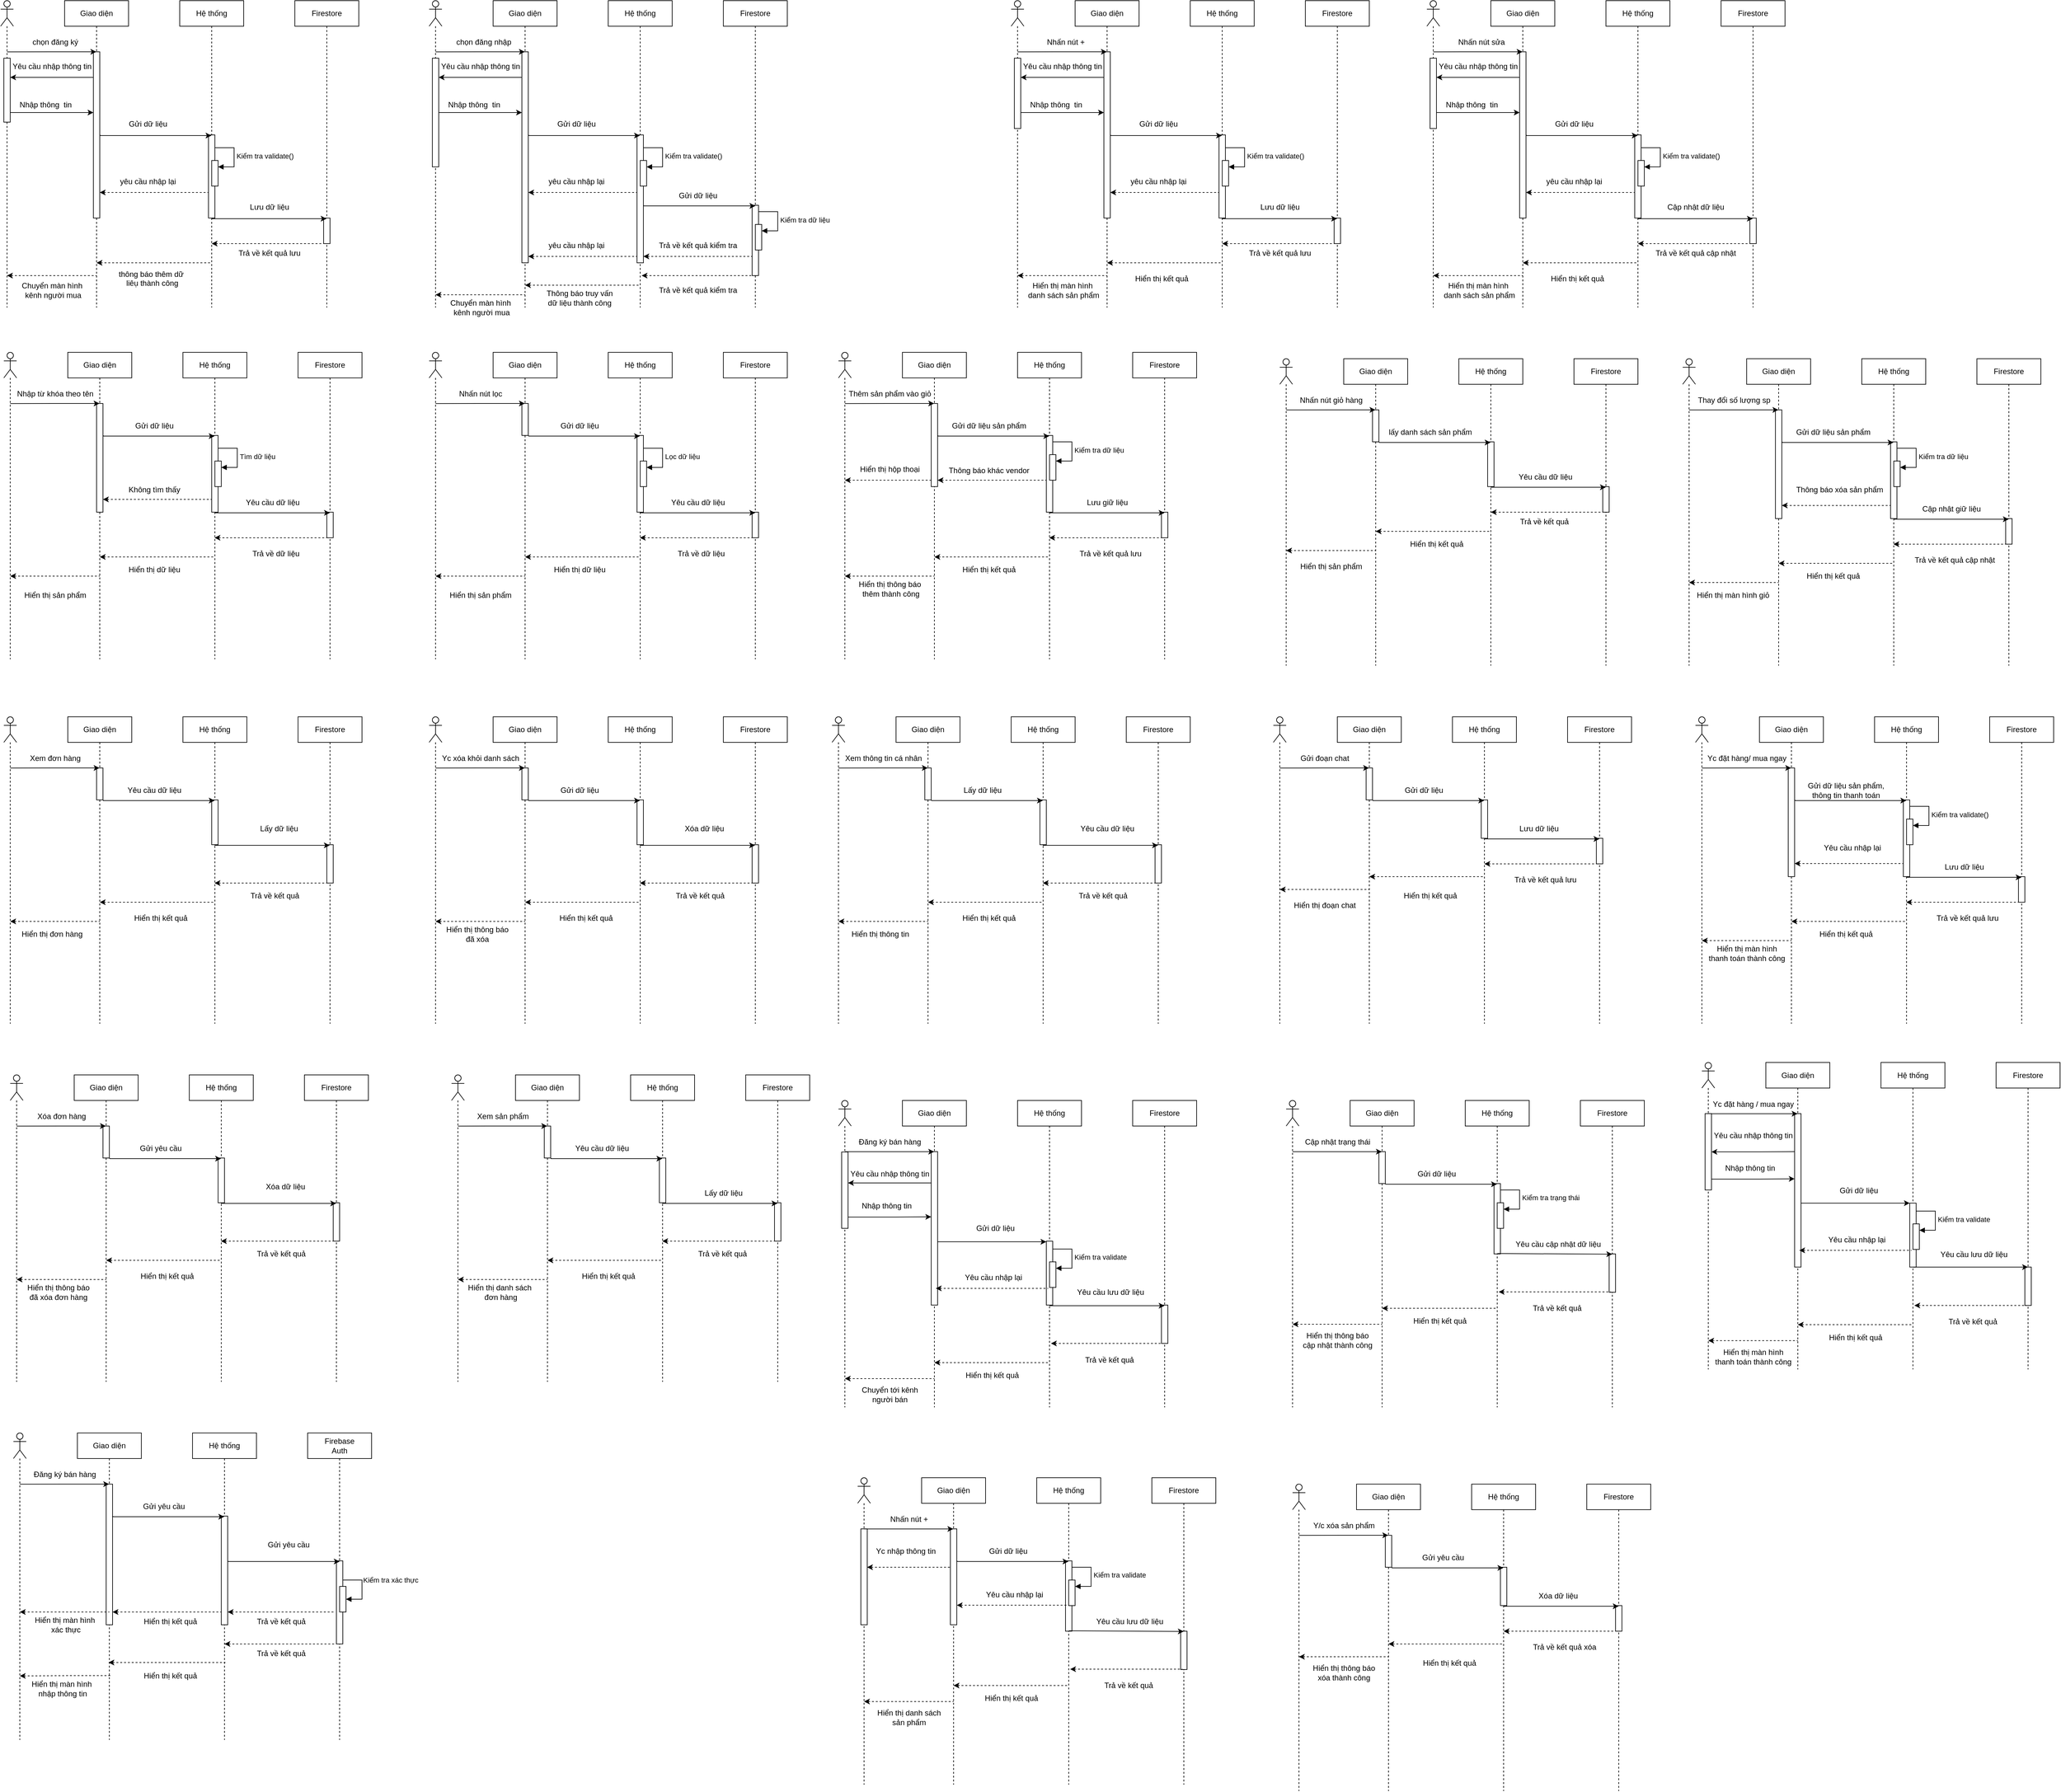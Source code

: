 <mxfile version="22.1.17" type="github">
  <diagram name="Page-1" id="2YBvvXClWsGukQMizWep">
    <mxGraphModel dx="1235" dy="636" grid="1" gridSize="10" guides="1" tooltips="1" connect="1" arrows="1" fold="1" page="1" pageScale="1" pageWidth="850" pageHeight="1100" math="0" shadow="0">
      <root>
        <mxCell id="0" />
        <mxCell id="1" parent="0" />
        <mxCell id="aM9ryv3xv72pqoxQDRHE-1" value="Giao diện" style="shape=umlLifeline;perimeter=lifelinePerimeter;whiteSpace=wrap;html=1;container=0;dropTarget=0;collapsible=0;recursiveResize=0;outlineConnect=0;portConstraint=eastwest;newEdgeStyle={&quot;edgeStyle&quot;:&quot;elbowEdgeStyle&quot;,&quot;elbow&quot;:&quot;vertical&quot;,&quot;curved&quot;:0,&quot;rounded&quot;:0};" parent="1" vertex="1">
          <mxGeometry x="160" y="40" width="100" height="480" as="geometry" />
        </mxCell>
        <mxCell id="fi817YxVfnDkpDfHuI8M-5" value="" style="html=1;points=[[0,0,0,0,5],[0,1,0,0,-5],[1,0,0,0,5],[1,1,0,0,-5]];perimeter=orthogonalPerimeter;outlineConnect=0;targetShapes=umlLifeline;portConstraint=eastwest;newEdgeStyle={&quot;curved&quot;:0,&quot;rounded&quot;:0};" parent="aM9ryv3xv72pqoxQDRHE-1" vertex="1">
          <mxGeometry x="45" y="80" width="10" height="260" as="geometry" />
        </mxCell>
        <mxCell id="aM9ryv3xv72pqoxQDRHE-5" value="Hệ thống" style="shape=umlLifeline;perimeter=lifelinePerimeter;whiteSpace=wrap;html=1;container=0;dropTarget=0;collapsible=0;recursiveResize=0;outlineConnect=0;portConstraint=eastwest;newEdgeStyle={&quot;edgeStyle&quot;:&quot;elbowEdgeStyle&quot;,&quot;elbow&quot;:&quot;vertical&quot;,&quot;curved&quot;:0,&quot;rounded&quot;:0};" parent="1" vertex="1">
          <mxGeometry x="340" y="40" width="100" height="480" as="geometry" />
        </mxCell>
        <mxCell id="fi817YxVfnDkpDfHuI8M-15" value="" style="html=1;points=[[0,0,0,0,5],[0,1,0,0,-5],[1,0,0,0,5],[1,1,0,0,-5]];perimeter=orthogonalPerimeter;outlineConnect=0;targetShapes=umlLifeline;portConstraint=eastwest;newEdgeStyle={&quot;curved&quot;:0,&quot;rounded&quot;:0};" parent="aM9ryv3xv72pqoxQDRHE-5" vertex="1">
          <mxGeometry x="45" y="210" width="10" height="130" as="geometry" />
        </mxCell>
        <mxCell id="fi817YxVfnDkpDfHuI8M-17" value="" style="html=1;points=[[0,0,0,0,5],[0,1,0,0,-5],[1,0,0,0,5],[1,1,0,0,-5]];perimeter=orthogonalPerimeter;outlineConnect=0;targetShapes=umlLifeline;portConstraint=eastwest;newEdgeStyle={&quot;curved&quot;:0,&quot;rounded&quot;:0};" parent="aM9ryv3xv72pqoxQDRHE-5" vertex="1">
          <mxGeometry x="50" y="250" width="10" height="40" as="geometry" />
        </mxCell>
        <mxCell id="fi817YxVfnDkpDfHuI8M-18" value="Kiểm tra validate()" style="html=1;align=left;spacingLeft=2;endArrow=block;rounded=0;edgeStyle=orthogonalEdgeStyle;curved=0;rounded=0;" parent="aM9ryv3xv72pqoxQDRHE-5" target="fi817YxVfnDkpDfHuI8M-17" edge="1">
          <mxGeometry relative="1" as="geometry">
            <mxPoint x="55" y="230" as="sourcePoint" />
            <Array as="points">
              <mxPoint x="85" y="260" />
            </Array>
          </mxGeometry>
        </mxCell>
        <mxCell id="fi817YxVfnDkpDfHuI8M-1" value="Firestore" style="shape=umlLifeline;perimeter=lifelinePerimeter;whiteSpace=wrap;html=1;container=0;dropTarget=0;collapsible=0;recursiveResize=0;outlineConnect=0;portConstraint=eastwest;newEdgeStyle={&quot;edgeStyle&quot;:&quot;elbowEdgeStyle&quot;,&quot;elbow&quot;:&quot;vertical&quot;,&quot;curved&quot;:0,&quot;rounded&quot;:0};" parent="1" vertex="1">
          <mxGeometry x="520" y="40" width="100" height="480" as="geometry" />
        </mxCell>
        <mxCell id="fi817YxVfnDkpDfHuI8M-22" value="" style="html=1;points=[[0,0,0,0,5],[0,1,0,0,-5],[1,0,0,0,5],[1,1,0,0,-5]];perimeter=orthogonalPerimeter;outlineConnect=0;targetShapes=umlLifeline;portConstraint=eastwest;newEdgeStyle={&quot;curved&quot;:0,&quot;rounded&quot;:0};" parent="fi817YxVfnDkpDfHuI8M-1" vertex="1">
          <mxGeometry x="45" y="340" width="10" height="40" as="geometry" />
        </mxCell>
        <mxCell id="fi817YxVfnDkpDfHuI8M-2" value="" style="shape=umlLifeline;perimeter=lifelinePerimeter;whiteSpace=wrap;html=1;container=1;dropTarget=0;collapsible=0;recursiveResize=0;outlineConnect=0;portConstraint=eastwest;newEdgeStyle={&quot;curved&quot;:0,&quot;rounded&quot;:0};participant=umlActor;" parent="1" vertex="1">
          <mxGeometry x="60" y="40" width="20" height="480" as="geometry" />
        </mxCell>
        <mxCell id="fi817YxVfnDkpDfHuI8M-10" value="" style="html=1;points=[[0,0,0,0,5],[0,1,0,0,-5],[1,0,0,0,5],[1,1,0,0,-5]];perimeter=orthogonalPerimeter;outlineConnect=0;targetShapes=umlLifeline;portConstraint=eastwest;newEdgeStyle={&quot;curved&quot;:0,&quot;rounded&quot;:0};" parent="fi817YxVfnDkpDfHuI8M-2" vertex="1">
          <mxGeometry x="5" y="90" width="10" height="100" as="geometry" />
        </mxCell>
        <mxCell id="fi817YxVfnDkpDfHuI8M-4" value="" style="endArrow=classic;html=1;rounded=0;exitX=0.5;exitY=0.167;exitDx=0;exitDy=0;exitPerimeter=0;" parent="1" source="fi817YxVfnDkpDfHuI8M-2" target="aM9ryv3xv72pqoxQDRHE-1" edge="1">
          <mxGeometry width="50" height="50" relative="1" as="geometry">
            <mxPoint x="400" y="280" as="sourcePoint" />
            <mxPoint x="440" y="230" as="targetPoint" />
            <Array as="points">
              <mxPoint x="140" y="120" />
            </Array>
          </mxGeometry>
        </mxCell>
        <mxCell id="fi817YxVfnDkpDfHuI8M-7" value="chọn đăng ký" style="text;html=1;align=center;verticalAlign=middle;resizable=0;points=[];autosize=1;strokeColor=none;fillColor=none;" parent="1" vertex="1">
          <mxGeometry x="100" y="90" width="90" height="30" as="geometry" />
        </mxCell>
        <mxCell id="fi817YxVfnDkpDfHuI8M-8" value="" style="endArrow=none;html=1;rounded=0;startArrow=classic;startFill=1;endFill=0;" parent="1" source="fi817YxVfnDkpDfHuI8M-10" target="fi817YxVfnDkpDfHuI8M-5" edge="1">
          <mxGeometry width="50" height="50" relative="1" as="geometry">
            <mxPoint x="80" y="160" as="sourcePoint" />
            <mxPoint x="140" y="150" as="targetPoint" />
            <Array as="points">
              <mxPoint x="150" y="160" />
            </Array>
          </mxGeometry>
        </mxCell>
        <mxCell id="fi817YxVfnDkpDfHuI8M-9" value="Yêu cầu nhập thông tin" style="text;html=1;align=center;verticalAlign=middle;resizable=0;points=[];autosize=1;strokeColor=none;fillColor=none;" parent="1" vertex="1">
          <mxGeometry x="65" y="128" width="150" height="30" as="geometry" />
        </mxCell>
        <mxCell id="fi817YxVfnDkpDfHuI8M-12" value="" style="edgeStyle=orthogonalEdgeStyle;rounded=0;orthogonalLoop=1;jettySize=auto;html=1;curved=0;" parent="1" source="fi817YxVfnDkpDfHuI8M-10" target="fi817YxVfnDkpDfHuI8M-5" edge="1">
          <mxGeometry relative="1" as="geometry">
            <Array as="points">
              <mxPoint x="180" y="215" />
              <mxPoint x="180" y="215" />
            </Array>
          </mxGeometry>
        </mxCell>
        <mxCell id="fi817YxVfnDkpDfHuI8M-13" value="Nhập thông&amp;nbsp; tin" style="text;html=1;align=center;verticalAlign=middle;resizable=0;points=[];autosize=1;strokeColor=none;fillColor=none;" parent="1" vertex="1">
          <mxGeometry x="80" y="188" width="100" height="30" as="geometry" />
        </mxCell>
        <mxCell id="fi817YxVfnDkpDfHuI8M-14" value="" style="edgeStyle=orthogonalEdgeStyle;rounded=0;orthogonalLoop=1;jettySize=auto;html=1;curved=0;" parent="1" target="aM9ryv3xv72pqoxQDRHE-5" edge="1">
          <mxGeometry relative="1" as="geometry">
            <mxPoint x="215.5" y="250" as="sourcePoint" />
            <mxPoint x="330" y="251" as="targetPoint" />
            <Array as="points">
              <mxPoint x="216" y="251" />
            </Array>
          </mxGeometry>
        </mxCell>
        <mxCell id="fi817YxVfnDkpDfHuI8M-16" value="Gửi dữ liệu" style="text;html=1;align=center;verticalAlign=middle;resizable=0;points=[];autosize=1;strokeColor=none;fillColor=none;" parent="1" vertex="1">
          <mxGeometry x="250" y="218" width="80" height="30" as="geometry" />
        </mxCell>
        <mxCell id="fi817YxVfnDkpDfHuI8M-19" value="" style="endArrow=none;html=1;rounded=0;startArrow=classic;startFill=1;endFill=0;dashed=1;" parent="1" source="fi817YxVfnDkpDfHuI8M-5" target="fi817YxVfnDkpDfHuI8M-15" edge="1">
          <mxGeometry width="50" height="50" relative="1" as="geometry">
            <mxPoint x="250" y="340" as="sourcePoint" />
            <mxPoint x="380" y="340" as="targetPoint" />
            <Array as="points">
              <mxPoint x="325" y="340" />
            </Array>
          </mxGeometry>
        </mxCell>
        <mxCell id="fi817YxVfnDkpDfHuI8M-20" value="yêu cầu nhập lại" style="text;html=1;align=center;verticalAlign=middle;resizable=0;points=[];autosize=1;strokeColor=none;fillColor=none;" parent="1" vertex="1">
          <mxGeometry x="235" y="308" width="110" height="30" as="geometry" />
        </mxCell>
        <mxCell id="fi817YxVfnDkpDfHuI8M-21" value="" style="edgeStyle=orthogonalEdgeStyle;rounded=0;orthogonalLoop=1;jettySize=auto;html=1;curved=0;" parent="1" target="fi817YxVfnDkpDfHuI8M-1" edge="1">
          <mxGeometry relative="1" as="geometry">
            <mxPoint x="390" y="380" as="sourcePoint" />
            <mxPoint x="550" y="381" as="targetPoint" />
            <Array as="points">
              <mxPoint x="390" y="381" />
            </Array>
          </mxGeometry>
        </mxCell>
        <mxCell id="fi817YxVfnDkpDfHuI8M-23" value="Lưu dữ liệu" style="text;html=1;align=center;verticalAlign=middle;resizable=0;points=[];autosize=1;strokeColor=none;fillColor=none;" parent="1" vertex="1">
          <mxGeometry x="440" y="348" width="80" height="30" as="geometry" />
        </mxCell>
        <mxCell id="fi817YxVfnDkpDfHuI8M-24" value="" style="endArrow=none;html=1;rounded=0;startArrow=classic;startFill=1;endFill=0;dashed=1;" parent="1" source="aM9ryv3xv72pqoxQDRHE-5" edge="1">
          <mxGeometry width="50" height="50" relative="1" as="geometry">
            <mxPoint x="395" y="420" as="sourcePoint" />
            <mxPoint x="565" y="420" as="targetPoint" />
            <Array as="points">
              <mxPoint x="505" y="420" />
            </Array>
          </mxGeometry>
        </mxCell>
        <mxCell id="fi817YxVfnDkpDfHuI8M-25" value="Trả về kết quả lưu" style="text;html=1;align=center;verticalAlign=middle;resizable=0;points=[];autosize=1;strokeColor=none;fillColor=none;" parent="1" vertex="1">
          <mxGeometry x="420" y="420" width="120" height="30" as="geometry" />
        </mxCell>
        <mxCell id="fi817YxVfnDkpDfHuI8M-26" value="" style="endArrow=none;html=1;rounded=0;startArrow=classic;startFill=1;endFill=0;dashed=1;" parent="1" target="aM9ryv3xv72pqoxQDRHE-5" edge="1">
          <mxGeometry width="50" height="50" relative="1" as="geometry">
            <mxPoint x="210" y="450" as="sourcePoint" />
            <mxPoint x="377.5" y="450" as="targetPoint" />
            <Array as="points">
              <mxPoint x="317.5" y="450" />
            </Array>
          </mxGeometry>
        </mxCell>
        <mxCell id="fi817YxVfnDkpDfHuI8M-27" value="&lt;p style=&quot;line-height: 10%;&quot;&gt;thông báo thêm dữ&lt;/p&gt;&lt;p style=&quot;line-height: 10%;&quot;&gt;&amp;nbsp;liêụ thành công&lt;/p&gt;" style="text;html=1;align=center;verticalAlign=middle;resizable=0;points=[];autosize=1;strokeColor=none;fillColor=none;" parent="1" vertex="1">
          <mxGeometry x="235" y="450" width="120" height="50" as="geometry" />
        </mxCell>
        <mxCell id="fi817YxVfnDkpDfHuI8M-28" value="" style="endArrow=none;html=1;rounded=0;startArrow=classic;startFill=1;endFill=0;dashed=1;" parent="1" edge="1">
          <mxGeometry width="50" height="50" relative="1" as="geometry">
            <mxPoint x="70" y="470" as="sourcePoint" />
            <mxPoint x="210" y="470" as="targetPoint" />
            <Array as="points">
              <mxPoint x="150" y="470" />
            </Array>
          </mxGeometry>
        </mxCell>
        <mxCell id="fi817YxVfnDkpDfHuI8M-29" value="Chuyển màn hình&lt;br&gt;&amp;nbsp;kênh người mua" style="text;html=1;align=center;verticalAlign=middle;resizable=0;points=[];autosize=1;strokeColor=none;fillColor=none;" parent="1" vertex="1">
          <mxGeometry x="80" y="473" width="120" height="40" as="geometry" />
        </mxCell>
        <mxCell id="fi817YxVfnDkpDfHuI8M-30" value="Giao diện" style="shape=umlLifeline;perimeter=lifelinePerimeter;whiteSpace=wrap;html=1;container=0;dropTarget=0;collapsible=0;recursiveResize=0;outlineConnect=0;portConstraint=eastwest;newEdgeStyle={&quot;edgeStyle&quot;:&quot;elbowEdgeStyle&quot;,&quot;elbow&quot;:&quot;vertical&quot;,&quot;curved&quot;:0,&quot;rounded&quot;:0};" parent="1" vertex="1">
          <mxGeometry x="830" y="40" width="100" height="480" as="geometry" />
        </mxCell>
        <mxCell id="fi817YxVfnDkpDfHuI8M-31" value="" style="html=1;points=[[0,0,0,0,5],[0,1,0,0,-5],[1,0,0,0,5],[1,1,0,0,-5]];perimeter=orthogonalPerimeter;outlineConnect=0;targetShapes=umlLifeline;portConstraint=eastwest;newEdgeStyle={&quot;curved&quot;:0,&quot;rounded&quot;:0};" parent="fi817YxVfnDkpDfHuI8M-30" vertex="1">
          <mxGeometry x="45" y="80" width="10" height="330" as="geometry" />
        </mxCell>
        <mxCell id="fi817YxVfnDkpDfHuI8M-32" value="Hệ thống" style="shape=umlLifeline;perimeter=lifelinePerimeter;whiteSpace=wrap;html=1;container=0;dropTarget=0;collapsible=0;recursiveResize=0;outlineConnect=0;portConstraint=eastwest;newEdgeStyle={&quot;edgeStyle&quot;:&quot;elbowEdgeStyle&quot;,&quot;elbow&quot;:&quot;vertical&quot;,&quot;curved&quot;:0,&quot;rounded&quot;:0};" parent="1" vertex="1">
          <mxGeometry x="1010" y="40" width="100" height="480" as="geometry" />
        </mxCell>
        <mxCell id="fi817YxVfnDkpDfHuI8M-33" value="" style="html=1;points=[[0,0,0,0,5],[0,1,0,0,-5],[1,0,0,0,5],[1,1,0,0,-5]];perimeter=orthogonalPerimeter;outlineConnect=0;targetShapes=umlLifeline;portConstraint=eastwest;newEdgeStyle={&quot;curved&quot;:0,&quot;rounded&quot;:0};" parent="fi817YxVfnDkpDfHuI8M-32" vertex="1">
          <mxGeometry x="45" y="210" width="10" height="200" as="geometry" />
        </mxCell>
        <mxCell id="fi817YxVfnDkpDfHuI8M-34" value="" style="html=1;points=[[0,0,0,0,5],[0,1,0,0,-5],[1,0,0,0,5],[1,1,0,0,-5]];perimeter=orthogonalPerimeter;outlineConnect=0;targetShapes=umlLifeline;portConstraint=eastwest;newEdgeStyle={&quot;curved&quot;:0,&quot;rounded&quot;:0};" parent="fi817YxVfnDkpDfHuI8M-32" vertex="1">
          <mxGeometry x="50" y="250" width="10" height="40" as="geometry" />
        </mxCell>
        <mxCell id="fi817YxVfnDkpDfHuI8M-35" value="Kiểm tra validate()" style="html=1;align=left;spacingLeft=2;endArrow=block;rounded=0;edgeStyle=orthogonalEdgeStyle;curved=0;rounded=0;" parent="fi817YxVfnDkpDfHuI8M-32" target="fi817YxVfnDkpDfHuI8M-34" edge="1">
          <mxGeometry relative="1" as="geometry">
            <mxPoint x="55" y="230" as="sourcePoint" />
            <Array as="points">
              <mxPoint x="85" y="260" />
            </Array>
          </mxGeometry>
        </mxCell>
        <mxCell id="fi817YxVfnDkpDfHuI8M-36" value="Firestore" style="shape=umlLifeline;perimeter=lifelinePerimeter;whiteSpace=wrap;html=1;container=0;dropTarget=0;collapsible=0;recursiveResize=0;outlineConnect=0;portConstraint=eastwest;newEdgeStyle={&quot;edgeStyle&quot;:&quot;elbowEdgeStyle&quot;,&quot;elbow&quot;:&quot;vertical&quot;,&quot;curved&quot;:0,&quot;rounded&quot;:0};" parent="1" vertex="1">
          <mxGeometry x="1190" y="40" width="100" height="480" as="geometry" />
        </mxCell>
        <mxCell id="fi817YxVfnDkpDfHuI8M-37" value="" style="html=1;points=[[0,0,0,0,5],[0,1,0,0,-5],[1,0,0,0,5],[1,1,0,0,-5]];perimeter=orthogonalPerimeter;outlineConnect=0;targetShapes=umlLifeline;portConstraint=eastwest;newEdgeStyle={&quot;curved&quot;:0,&quot;rounded&quot;:0};" parent="fi817YxVfnDkpDfHuI8M-36" vertex="1">
          <mxGeometry x="45" y="320" width="10" height="110" as="geometry" />
        </mxCell>
        <mxCell id="fi817YxVfnDkpDfHuI8M-58" value="" style="html=1;points=[[0,0,0,0,5],[0,1,0,0,-5],[1,0,0,0,5],[1,1,0,0,-5]];perimeter=orthogonalPerimeter;outlineConnect=0;targetShapes=umlLifeline;portConstraint=eastwest;newEdgeStyle={&quot;curved&quot;:0,&quot;rounded&quot;:0};" parent="fi817YxVfnDkpDfHuI8M-36" vertex="1">
          <mxGeometry x="50" y="350" width="10" height="40" as="geometry" />
        </mxCell>
        <mxCell id="fi817YxVfnDkpDfHuI8M-59" value="Kiểm tra dữ liệu" style="html=1;align=left;spacingLeft=2;endArrow=block;rounded=0;edgeStyle=orthogonalEdgeStyle;curved=0;rounded=0;" parent="fi817YxVfnDkpDfHuI8M-36" target="fi817YxVfnDkpDfHuI8M-58" edge="1">
          <mxGeometry relative="1" as="geometry">
            <mxPoint x="55" y="330" as="sourcePoint" />
            <Array as="points">
              <mxPoint x="85" y="360" />
            </Array>
          </mxGeometry>
        </mxCell>
        <mxCell id="fi817YxVfnDkpDfHuI8M-38" value="" style="shape=umlLifeline;perimeter=lifelinePerimeter;whiteSpace=wrap;html=1;container=1;dropTarget=0;collapsible=0;recursiveResize=0;outlineConnect=0;portConstraint=eastwest;newEdgeStyle={&quot;curved&quot;:0,&quot;rounded&quot;:0};participant=umlActor;" parent="1" vertex="1">
          <mxGeometry x="730" y="40" width="20" height="480" as="geometry" />
        </mxCell>
        <mxCell id="fi817YxVfnDkpDfHuI8M-39" value="" style="html=1;points=[[0,0,0,0,5],[0,1,0,0,-5],[1,0,0,0,5],[1,1,0,0,-5]];perimeter=orthogonalPerimeter;outlineConnect=0;targetShapes=umlLifeline;portConstraint=eastwest;newEdgeStyle={&quot;curved&quot;:0,&quot;rounded&quot;:0};" parent="fi817YxVfnDkpDfHuI8M-38" vertex="1">
          <mxGeometry x="5" y="90" width="10" height="170" as="geometry" />
        </mxCell>
        <mxCell id="fi817YxVfnDkpDfHuI8M-40" value="" style="endArrow=classic;html=1;rounded=0;exitX=0.5;exitY=0.167;exitDx=0;exitDy=0;exitPerimeter=0;" parent="1" source="fi817YxVfnDkpDfHuI8M-38" target="fi817YxVfnDkpDfHuI8M-30" edge="1">
          <mxGeometry width="50" height="50" relative="1" as="geometry">
            <mxPoint x="1070" y="280" as="sourcePoint" />
            <mxPoint x="1110" y="230" as="targetPoint" />
            <Array as="points">
              <mxPoint x="810" y="120" />
            </Array>
          </mxGeometry>
        </mxCell>
        <mxCell id="fi817YxVfnDkpDfHuI8M-41" value="chọn đăng nhập" style="text;html=1;align=center;verticalAlign=middle;resizable=0;points=[];autosize=1;strokeColor=none;fillColor=none;" parent="1" vertex="1">
          <mxGeometry x="760" y="90" width="110" height="30" as="geometry" />
        </mxCell>
        <mxCell id="fi817YxVfnDkpDfHuI8M-42" value="" style="endArrow=none;html=1;rounded=0;startArrow=classic;startFill=1;endFill=0;" parent="1" source="fi817YxVfnDkpDfHuI8M-39" target="fi817YxVfnDkpDfHuI8M-31" edge="1">
          <mxGeometry width="50" height="50" relative="1" as="geometry">
            <mxPoint x="750" y="160" as="sourcePoint" />
            <mxPoint x="810" y="150" as="targetPoint" />
            <Array as="points">
              <mxPoint x="820" y="160" />
            </Array>
          </mxGeometry>
        </mxCell>
        <mxCell id="fi817YxVfnDkpDfHuI8M-43" value="Yêu cầu nhập thông tin" style="text;html=1;align=center;verticalAlign=middle;resizable=0;points=[];autosize=1;strokeColor=none;fillColor=none;" parent="1" vertex="1">
          <mxGeometry x="735" y="128" width="150" height="30" as="geometry" />
        </mxCell>
        <mxCell id="fi817YxVfnDkpDfHuI8M-44" value="" style="edgeStyle=orthogonalEdgeStyle;rounded=0;orthogonalLoop=1;jettySize=auto;html=1;curved=0;" parent="1" source="fi817YxVfnDkpDfHuI8M-39" target="fi817YxVfnDkpDfHuI8M-31" edge="1">
          <mxGeometry relative="1" as="geometry">
            <Array as="points">
              <mxPoint x="850" y="215" />
              <mxPoint x="850" y="215" />
            </Array>
          </mxGeometry>
        </mxCell>
        <mxCell id="fi817YxVfnDkpDfHuI8M-45" value="Nhập thông&amp;nbsp; tin" style="text;html=1;align=center;verticalAlign=middle;resizable=0;points=[];autosize=1;strokeColor=none;fillColor=none;" parent="1" vertex="1">
          <mxGeometry x="750" y="188" width="100" height="30" as="geometry" />
        </mxCell>
        <mxCell id="fi817YxVfnDkpDfHuI8M-46" value="" style="edgeStyle=orthogonalEdgeStyle;rounded=0;orthogonalLoop=1;jettySize=auto;html=1;curved=0;" parent="1" target="fi817YxVfnDkpDfHuI8M-32" edge="1">
          <mxGeometry relative="1" as="geometry">
            <mxPoint x="885.5" y="250" as="sourcePoint" />
            <mxPoint x="1000" y="251" as="targetPoint" />
            <Array as="points">
              <mxPoint x="886" y="251" />
            </Array>
          </mxGeometry>
        </mxCell>
        <mxCell id="fi817YxVfnDkpDfHuI8M-47" value="Gửi dữ liệu" style="text;html=1;align=center;verticalAlign=middle;resizable=0;points=[];autosize=1;strokeColor=none;fillColor=none;" parent="1" vertex="1">
          <mxGeometry x="920" y="218" width="80" height="30" as="geometry" />
        </mxCell>
        <mxCell id="fi817YxVfnDkpDfHuI8M-48" value="" style="endArrow=none;html=1;rounded=0;startArrow=classic;startFill=1;endFill=0;dashed=1;" parent="1" source="fi817YxVfnDkpDfHuI8M-31" target="fi817YxVfnDkpDfHuI8M-33" edge="1">
          <mxGeometry width="50" height="50" relative="1" as="geometry">
            <mxPoint x="920" y="340" as="sourcePoint" />
            <mxPoint x="1050" y="340" as="targetPoint" />
            <Array as="points">
              <mxPoint x="995" y="340" />
            </Array>
          </mxGeometry>
        </mxCell>
        <mxCell id="fi817YxVfnDkpDfHuI8M-49" value="yêu cầu nhập lại" style="text;html=1;align=center;verticalAlign=middle;resizable=0;points=[];autosize=1;strokeColor=none;fillColor=none;" parent="1" vertex="1">
          <mxGeometry x="905" y="308" width="110" height="30" as="geometry" />
        </mxCell>
        <mxCell id="fi817YxVfnDkpDfHuI8M-50" value="" style="edgeStyle=orthogonalEdgeStyle;rounded=0;orthogonalLoop=1;jettySize=auto;html=1;curved=0;" parent="1" edge="1">
          <mxGeometry relative="1" as="geometry">
            <mxPoint x="1065.25" y="360" as="sourcePoint" />
            <mxPoint x="1240" y="361" as="targetPoint" />
            <Array as="points">
              <mxPoint x="1065.25" y="361" />
            </Array>
          </mxGeometry>
        </mxCell>
        <mxCell id="fi817YxVfnDkpDfHuI8M-51" value="Gửi dữ liệu" style="text;html=1;align=center;verticalAlign=middle;resizable=0;points=[];autosize=1;strokeColor=none;fillColor=none;" parent="1" vertex="1">
          <mxGeometry x="1110" y="330" width="80" height="30" as="geometry" />
        </mxCell>
        <mxCell id="fi817YxVfnDkpDfHuI8M-52" value="" style="endArrow=none;html=1;rounded=0;startArrow=classic;startFill=1;endFill=0;dashed=1;" parent="1" edge="1">
          <mxGeometry width="50" height="50" relative="1" as="geometry">
            <mxPoint x="1062.25" y="470" as="sourcePoint" />
            <mxPoint x="1237.75" y="470" as="targetPoint" />
            <Array as="points">
              <mxPoint x="1177.75" y="470" />
            </Array>
          </mxGeometry>
        </mxCell>
        <mxCell id="fi817YxVfnDkpDfHuI8M-53" value="Trả về kết quả kiểm tra" style="text;html=1;align=center;verticalAlign=middle;resizable=0;points=[];autosize=1;strokeColor=none;fillColor=none;" parent="1" vertex="1">
          <mxGeometry x="1075" y="478" width="150" height="30" as="geometry" />
        </mxCell>
        <mxCell id="fi817YxVfnDkpDfHuI8M-54" value="" style="endArrow=none;html=1;rounded=0;startArrow=classic;startFill=1;endFill=0;dashed=1;" parent="1" target="fi817YxVfnDkpDfHuI8M-32" edge="1">
          <mxGeometry width="50" height="50" relative="1" as="geometry">
            <mxPoint x="880" y="485" as="sourcePoint" />
            <mxPoint x="1054.75" y="485" as="targetPoint" />
            <Array as="points">
              <mxPoint x="982.75" y="485" />
            </Array>
          </mxGeometry>
        </mxCell>
        <mxCell id="fi817YxVfnDkpDfHuI8M-55" value="Thông báo truy vấn &lt;br&gt;dữ liệu thành công" style="text;html=1;align=center;verticalAlign=middle;resizable=0;points=[];autosize=1;strokeColor=none;fillColor=none;" parent="1" vertex="1">
          <mxGeometry x="900" y="485" width="130" height="40" as="geometry" />
        </mxCell>
        <mxCell id="fi817YxVfnDkpDfHuI8M-56" value="" style="endArrow=none;html=1;rounded=0;startArrow=classic;startFill=1;endFill=0;dashed=1;" parent="1" edge="1">
          <mxGeometry width="50" height="50" relative="1" as="geometry">
            <mxPoint x="740" y="500" as="sourcePoint" />
            <mxPoint x="880" y="500" as="targetPoint" />
            <Array as="points">
              <mxPoint x="820" y="500" />
            </Array>
          </mxGeometry>
        </mxCell>
        <mxCell id="fi817YxVfnDkpDfHuI8M-60" value="" style="endArrow=none;html=1;rounded=0;startArrow=classic;startFill=1;endFill=0;dashed=1;" parent="1" edge="1">
          <mxGeometry width="50" height="50" relative="1" as="geometry">
            <mxPoint x="1065" y="440" as="sourcePoint" />
            <mxPoint x="1235" y="440" as="targetPoint" />
            <Array as="points">
              <mxPoint x="1175" y="440" />
            </Array>
          </mxGeometry>
        </mxCell>
        <mxCell id="fi817YxVfnDkpDfHuI8M-61" value="Trả về kết quả kiểm tra" style="text;html=1;align=center;verticalAlign=middle;resizable=0;points=[];autosize=1;strokeColor=none;fillColor=none;" parent="1" vertex="1">
          <mxGeometry x="1075" y="408" width="150" height="30" as="geometry" />
        </mxCell>
        <mxCell id="fi817YxVfnDkpDfHuI8M-62" value="" style="endArrow=none;html=1;rounded=0;startArrow=classic;startFill=1;endFill=0;dashed=1;" parent="1" edge="1">
          <mxGeometry width="50" height="50" relative="1" as="geometry">
            <mxPoint x="885" y="440" as="sourcePoint" />
            <mxPoint x="1055" y="440" as="targetPoint" />
            <Array as="points">
              <mxPoint x="995" y="440" />
            </Array>
          </mxGeometry>
        </mxCell>
        <mxCell id="fi817YxVfnDkpDfHuI8M-63" value="yêu cầu nhập lại" style="text;html=1;align=center;verticalAlign=middle;resizable=0;points=[];autosize=1;strokeColor=none;fillColor=none;" parent="1" vertex="1">
          <mxGeometry x="905" y="408" width="110" height="30" as="geometry" />
        </mxCell>
        <mxCell id="fi817YxVfnDkpDfHuI8M-64" value="Chuyển màn hình&lt;br&gt;&amp;nbsp;kênh người mua" style="text;html=1;align=center;verticalAlign=middle;resizable=0;points=[];autosize=1;strokeColor=none;fillColor=none;" parent="1" vertex="1">
          <mxGeometry x="750" y="500" width="120" height="40" as="geometry" />
        </mxCell>
        <mxCell id="fi817YxVfnDkpDfHuI8M-65" value="Giao diện" style="shape=umlLifeline;perimeter=lifelinePerimeter;whiteSpace=wrap;html=1;container=0;dropTarget=0;collapsible=0;recursiveResize=0;outlineConnect=0;portConstraint=eastwest;newEdgeStyle={&quot;edgeStyle&quot;:&quot;elbowEdgeStyle&quot;,&quot;elbow&quot;:&quot;vertical&quot;,&quot;curved&quot;:0,&quot;rounded&quot;:0};" parent="1" vertex="1">
          <mxGeometry x="165" y="590" width="100" height="480" as="geometry" />
        </mxCell>
        <mxCell id="fi817YxVfnDkpDfHuI8M-66" value="" style="html=1;points=[[0,0,0,0,5],[0,1,0,0,-5],[1,0,0,0,5],[1,1,0,0,-5]];perimeter=orthogonalPerimeter;outlineConnect=0;targetShapes=umlLifeline;portConstraint=eastwest;newEdgeStyle={&quot;curved&quot;:0,&quot;rounded&quot;:0};" parent="fi817YxVfnDkpDfHuI8M-65" vertex="1">
          <mxGeometry x="45" y="80" width="10" height="170" as="geometry" />
        </mxCell>
        <mxCell id="fi817YxVfnDkpDfHuI8M-67" value="Hệ thống" style="shape=umlLifeline;perimeter=lifelinePerimeter;whiteSpace=wrap;html=1;container=0;dropTarget=0;collapsible=0;recursiveResize=0;outlineConnect=0;portConstraint=eastwest;newEdgeStyle={&quot;edgeStyle&quot;:&quot;elbowEdgeStyle&quot;,&quot;elbow&quot;:&quot;vertical&quot;,&quot;curved&quot;:0,&quot;rounded&quot;:0};" parent="1" vertex="1">
          <mxGeometry x="345" y="590" width="100" height="480" as="geometry" />
        </mxCell>
        <mxCell id="fi817YxVfnDkpDfHuI8M-68" value="" style="html=1;points=[[0,0,0,0,5],[0,1,0,0,-5],[1,0,0,0,5],[1,1,0,0,-5]];perimeter=orthogonalPerimeter;outlineConnect=0;targetShapes=umlLifeline;portConstraint=eastwest;newEdgeStyle={&quot;curved&quot;:0,&quot;rounded&quot;:0};" parent="fi817YxVfnDkpDfHuI8M-67" vertex="1">
          <mxGeometry x="45" y="130" width="10" height="120" as="geometry" />
        </mxCell>
        <mxCell id="fi817YxVfnDkpDfHuI8M-93" value="" style="html=1;points=[[0,0,0,0,5],[0,1,0,0,-5],[1,0,0,0,5],[1,1,0,0,-5]];perimeter=orthogonalPerimeter;outlineConnect=0;targetShapes=umlLifeline;portConstraint=eastwest;newEdgeStyle={&quot;curved&quot;:0,&quot;rounded&quot;:0};" parent="fi817YxVfnDkpDfHuI8M-67" vertex="1">
          <mxGeometry x="50" y="170" width="10" height="40" as="geometry" />
        </mxCell>
        <mxCell id="fi817YxVfnDkpDfHuI8M-94" value="Tìm dữ liệu" style="html=1;align=left;spacingLeft=2;endArrow=block;rounded=0;edgeStyle=orthogonalEdgeStyle;curved=0;rounded=0;" parent="fi817YxVfnDkpDfHuI8M-67" target="fi817YxVfnDkpDfHuI8M-93" edge="1">
          <mxGeometry relative="1" as="geometry">
            <mxPoint x="55" y="150" as="sourcePoint" />
            <Array as="points">
              <mxPoint x="85" y="180" />
            </Array>
          </mxGeometry>
        </mxCell>
        <mxCell id="fi817YxVfnDkpDfHuI8M-71" value="Firestore" style="shape=umlLifeline;perimeter=lifelinePerimeter;whiteSpace=wrap;html=1;container=0;dropTarget=0;collapsible=0;recursiveResize=0;outlineConnect=0;portConstraint=eastwest;newEdgeStyle={&quot;edgeStyle&quot;:&quot;elbowEdgeStyle&quot;,&quot;elbow&quot;:&quot;vertical&quot;,&quot;curved&quot;:0,&quot;rounded&quot;:0};" parent="1" vertex="1">
          <mxGeometry x="525" y="590" width="100" height="480" as="geometry" />
        </mxCell>
        <mxCell id="fi817YxVfnDkpDfHuI8M-72" value="" style="html=1;points=[[0,0,0,0,5],[0,1,0,0,-5],[1,0,0,0,5],[1,1,0,0,-5]];perimeter=orthogonalPerimeter;outlineConnect=0;targetShapes=umlLifeline;portConstraint=eastwest;newEdgeStyle={&quot;curved&quot;:0,&quot;rounded&quot;:0};" parent="fi817YxVfnDkpDfHuI8M-71" vertex="1">
          <mxGeometry x="45" y="250" width="10" height="40" as="geometry" />
        </mxCell>
        <mxCell id="fi817YxVfnDkpDfHuI8M-73" value="" style="shape=umlLifeline;perimeter=lifelinePerimeter;whiteSpace=wrap;html=1;container=1;dropTarget=0;collapsible=0;recursiveResize=0;outlineConnect=0;portConstraint=eastwest;newEdgeStyle={&quot;curved&quot;:0,&quot;rounded&quot;:0};participant=umlActor;" parent="1" vertex="1">
          <mxGeometry x="65" y="590" width="20" height="480" as="geometry" />
        </mxCell>
        <mxCell id="fi817YxVfnDkpDfHuI8M-75" value="" style="endArrow=classic;html=1;rounded=0;exitX=0.5;exitY=0.167;exitDx=0;exitDy=0;exitPerimeter=0;" parent="1" source="fi817YxVfnDkpDfHuI8M-73" target="fi817YxVfnDkpDfHuI8M-65" edge="1">
          <mxGeometry width="50" height="50" relative="1" as="geometry">
            <mxPoint x="405" y="830" as="sourcePoint" />
            <mxPoint x="445" y="780" as="targetPoint" />
            <Array as="points">
              <mxPoint x="145" y="670" />
            </Array>
          </mxGeometry>
        </mxCell>
        <mxCell id="fi817YxVfnDkpDfHuI8M-76" value="Nhập từ khóa theo tên" style="text;html=1;align=center;verticalAlign=middle;resizable=0;points=[];autosize=1;strokeColor=none;fillColor=none;" parent="1" vertex="1">
          <mxGeometry x="75" y="640" width="140" height="30" as="geometry" />
        </mxCell>
        <mxCell id="fi817YxVfnDkpDfHuI8M-81" value="" style="edgeStyle=orthogonalEdgeStyle;rounded=0;orthogonalLoop=1;jettySize=auto;html=1;curved=0;" parent="1" edge="1">
          <mxGeometry relative="1" as="geometry">
            <mxPoint x="220.5" y="720" as="sourcePoint" />
            <mxPoint x="394.5" y="721" as="targetPoint" />
            <Array as="points">
              <mxPoint x="221" y="721" />
            </Array>
          </mxGeometry>
        </mxCell>
        <mxCell id="fi817YxVfnDkpDfHuI8M-82" value="Gửi dữ liệu" style="text;html=1;align=center;verticalAlign=middle;resizable=0;points=[];autosize=1;strokeColor=none;fillColor=none;" parent="1" vertex="1">
          <mxGeometry x="260" y="690" width="80" height="30" as="geometry" />
        </mxCell>
        <mxCell id="fi817YxVfnDkpDfHuI8M-85" value="" style="edgeStyle=orthogonalEdgeStyle;rounded=0;orthogonalLoop=1;jettySize=auto;html=1;curved=0;" parent="1" edge="1">
          <mxGeometry relative="1" as="geometry">
            <mxPoint x="395.25" y="840" as="sourcePoint" />
            <mxPoint x="574.75" y="841" as="targetPoint" />
            <Array as="points">
              <mxPoint x="395.25" y="841" />
            </Array>
          </mxGeometry>
        </mxCell>
        <mxCell id="fi817YxVfnDkpDfHuI8M-86" value="Yêu cầu dữ liệu" style="text;html=1;align=center;verticalAlign=middle;resizable=0;points=[];autosize=1;strokeColor=none;fillColor=none;" parent="1" vertex="1">
          <mxGeometry x="430" y="810" width="110" height="30" as="geometry" />
        </mxCell>
        <mxCell id="fi817YxVfnDkpDfHuI8M-87" value="" style="endArrow=none;html=1;rounded=0;startArrow=classic;startFill=1;endFill=0;dashed=1;" parent="1" edge="1">
          <mxGeometry width="50" height="50" relative="1" as="geometry">
            <mxPoint x="394.5" y="880" as="sourcePoint" />
            <mxPoint x="570" y="880" as="targetPoint" />
            <Array as="points">
              <mxPoint x="510" y="880" />
            </Array>
          </mxGeometry>
        </mxCell>
        <mxCell id="fi817YxVfnDkpDfHuI8M-88" value="Trả về dữ liệu" style="text;html=1;align=center;verticalAlign=middle;resizable=0;points=[];autosize=1;strokeColor=none;fillColor=none;" parent="1" vertex="1">
          <mxGeometry x="440" y="890" width="100" height="30" as="geometry" />
        </mxCell>
        <mxCell id="fi817YxVfnDkpDfHuI8M-89" value="" style="endArrow=none;html=1;rounded=0;startArrow=classic;startFill=1;endFill=0;dashed=1;" parent="1" edge="1">
          <mxGeometry width="50" height="50" relative="1" as="geometry">
            <mxPoint x="215" y="910" as="sourcePoint" />
            <mxPoint x="394.5" y="910" as="targetPoint" />
            <Array as="points">
              <mxPoint x="322.5" y="910" />
            </Array>
          </mxGeometry>
        </mxCell>
        <mxCell id="fi817YxVfnDkpDfHuI8M-90" value="&lt;p style=&quot;line-height: 10%;&quot;&gt;Hiển thị dữ liệu&lt;/p&gt;" style="text;html=1;align=center;verticalAlign=middle;resizable=0;points=[];autosize=1;strokeColor=none;fillColor=none;" parent="1" vertex="1">
          <mxGeometry x="250" y="910" width="100" height="40" as="geometry" />
        </mxCell>
        <mxCell id="fi817YxVfnDkpDfHuI8M-91" value="" style="endArrow=none;html=1;rounded=0;startArrow=classic;startFill=1;endFill=0;dashed=1;" parent="1" edge="1">
          <mxGeometry width="50" height="50" relative="1" as="geometry">
            <mxPoint x="75" y="940" as="sourcePoint" />
            <mxPoint x="215" y="940" as="targetPoint" />
            <Array as="points">
              <mxPoint x="155" y="940" />
            </Array>
          </mxGeometry>
        </mxCell>
        <mxCell id="fi817YxVfnDkpDfHuI8M-92" value="Hiển thị sản phẩm" style="text;html=1;align=center;verticalAlign=middle;resizable=0;points=[];autosize=1;strokeColor=none;fillColor=none;" parent="1" vertex="1">
          <mxGeometry x="85" y="955" width="120" height="30" as="geometry" />
        </mxCell>
        <mxCell id="fi817YxVfnDkpDfHuI8M-95" value="" style="endArrow=none;html=1;rounded=0;startArrow=classic;startFill=1;endFill=0;dashed=1;" parent="1" target="fi817YxVfnDkpDfHuI8M-68" edge="1">
          <mxGeometry width="50" height="50" relative="1" as="geometry">
            <mxPoint x="220" y="820" as="sourcePoint" />
            <mxPoint x="390" y="820" as="targetPoint" />
            <Array as="points">
              <mxPoint x="330" y="820" />
            </Array>
          </mxGeometry>
        </mxCell>
        <mxCell id="fi817YxVfnDkpDfHuI8M-96" value="Không tìm thấy" style="text;html=1;align=center;verticalAlign=middle;resizable=0;points=[];autosize=1;strokeColor=none;fillColor=none;" parent="1" vertex="1">
          <mxGeometry x="250" y="790" width="100" height="30" as="geometry" />
        </mxCell>
        <mxCell id="fi817YxVfnDkpDfHuI8M-98" value="Giao diện" style="shape=umlLifeline;perimeter=lifelinePerimeter;whiteSpace=wrap;html=1;container=0;dropTarget=0;collapsible=0;recursiveResize=0;outlineConnect=0;portConstraint=eastwest;newEdgeStyle={&quot;edgeStyle&quot;:&quot;elbowEdgeStyle&quot;,&quot;elbow&quot;:&quot;vertical&quot;,&quot;curved&quot;:0,&quot;rounded&quot;:0};" parent="1" vertex="1">
          <mxGeometry x="830" y="590" width="100" height="480" as="geometry" />
        </mxCell>
        <mxCell id="fi817YxVfnDkpDfHuI8M-99" value="" style="html=1;points=[[0,0,0,0,5],[0,1,0,0,-5],[1,0,0,0,5],[1,1,0,0,-5]];perimeter=orthogonalPerimeter;outlineConnect=0;targetShapes=umlLifeline;portConstraint=eastwest;newEdgeStyle={&quot;curved&quot;:0,&quot;rounded&quot;:0};" parent="fi817YxVfnDkpDfHuI8M-98" vertex="1">
          <mxGeometry x="45" y="80" width="10" height="50" as="geometry" />
        </mxCell>
        <mxCell id="fi817YxVfnDkpDfHuI8M-100" value="Hệ thống" style="shape=umlLifeline;perimeter=lifelinePerimeter;whiteSpace=wrap;html=1;container=0;dropTarget=0;collapsible=0;recursiveResize=0;outlineConnect=0;portConstraint=eastwest;newEdgeStyle={&quot;edgeStyle&quot;:&quot;elbowEdgeStyle&quot;,&quot;elbow&quot;:&quot;vertical&quot;,&quot;curved&quot;:0,&quot;rounded&quot;:0};" parent="1" vertex="1">
          <mxGeometry x="1010" y="590" width="100" height="480" as="geometry" />
        </mxCell>
        <mxCell id="fi817YxVfnDkpDfHuI8M-101" value="" style="html=1;points=[[0,0,0,0,5],[0,1,0,0,-5],[1,0,0,0,5],[1,1,0,0,-5]];perimeter=orthogonalPerimeter;outlineConnect=0;targetShapes=umlLifeline;portConstraint=eastwest;newEdgeStyle={&quot;curved&quot;:0,&quot;rounded&quot;:0};" parent="fi817YxVfnDkpDfHuI8M-100" vertex="1">
          <mxGeometry x="45" y="130" width="10" height="120" as="geometry" />
        </mxCell>
        <mxCell id="fi817YxVfnDkpDfHuI8M-102" value="" style="html=1;points=[[0,0,0,0,5],[0,1,0,0,-5],[1,0,0,0,5],[1,1,0,0,-5]];perimeter=orthogonalPerimeter;outlineConnect=0;targetShapes=umlLifeline;portConstraint=eastwest;newEdgeStyle={&quot;curved&quot;:0,&quot;rounded&quot;:0};" parent="fi817YxVfnDkpDfHuI8M-100" vertex="1">
          <mxGeometry x="50" y="170" width="10" height="40" as="geometry" />
        </mxCell>
        <mxCell id="fi817YxVfnDkpDfHuI8M-103" value="Lọc dữ liệu" style="html=1;align=left;spacingLeft=2;endArrow=block;rounded=0;edgeStyle=orthogonalEdgeStyle;curved=0;rounded=0;" parent="fi817YxVfnDkpDfHuI8M-100" target="fi817YxVfnDkpDfHuI8M-102" edge="1">
          <mxGeometry relative="1" as="geometry">
            <mxPoint x="55" y="150" as="sourcePoint" />
            <Array as="points">
              <mxPoint x="85" y="180" />
            </Array>
          </mxGeometry>
        </mxCell>
        <mxCell id="fi817YxVfnDkpDfHuI8M-104" value="Firestore" style="shape=umlLifeline;perimeter=lifelinePerimeter;whiteSpace=wrap;html=1;container=0;dropTarget=0;collapsible=0;recursiveResize=0;outlineConnect=0;portConstraint=eastwest;newEdgeStyle={&quot;edgeStyle&quot;:&quot;elbowEdgeStyle&quot;,&quot;elbow&quot;:&quot;vertical&quot;,&quot;curved&quot;:0,&quot;rounded&quot;:0};" parent="1" vertex="1">
          <mxGeometry x="1190" y="590" width="100" height="480" as="geometry" />
        </mxCell>
        <mxCell id="fi817YxVfnDkpDfHuI8M-105" value="" style="html=1;points=[[0,0,0,0,5],[0,1,0,0,-5],[1,0,0,0,5],[1,1,0,0,-5]];perimeter=orthogonalPerimeter;outlineConnect=0;targetShapes=umlLifeline;portConstraint=eastwest;newEdgeStyle={&quot;curved&quot;:0,&quot;rounded&quot;:0};" parent="fi817YxVfnDkpDfHuI8M-104" vertex="1">
          <mxGeometry x="45" y="250" width="10" height="40" as="geometry" />
        </mxCell>
        <mxCell id="fi817YxVfnDkpDfHuI8M-106" value="" style="shape=umlLifeline;perimeter=lifelinePerimeter;whiteSpace=wrap;html=1;container=1;dropTarget=0;collapsible=0;recursiveResize=0;outlineConnect=0;portConstraint=eastwest;newEdgeStyle={&quot;curved&quot;:0,&quot;rounded&quot;:0};participant=umlActor;" parent="1" vertex="1">
          <mxGeometry x="730" y="590" width="20" height="480" as="geometry" />
        </mxCell>
        <mxCell id="fi817YxVfnDkpDfHuI8M-107" value="" style="endArrow=classic;html=1;rounded=0;exitX=0.5;exitY=0.167;exitDx=0;exitDy=0;exitPerimeter=0;" parent="1" source="fi817YxVfnDkpDfHuI8M-106" target="fi817YxVfnDkpDfHuI8M-98" edge="1">
          <mxGeometry width="50" height="50" relative="1" as="geometry">
            <mxPoint x="1070" y="830" as="sourcePoint" />
            <mxPoint x="1110" y="780" as="targetPoint" />
            <Array as="points">
              <mxPoint x="810" y="670" />
            </Array>
          </mxGeometry>
        </mxCell>
        <mxCell id="fi817YxVfnDkpDfHuI8M-108" value="Nhấn nút lọc" style="text;html=1;align=center;verticalAlign=middle;resizable=0;points=[];autosize=1;strokeColor=none;fillColor=none;" parent="1" vertex="1">
          <mxGeometry x="765" y="640" width="90" height="30" as="geometry" />
        </mxCell>
        <mxCell id="fi817YxVfnDkpDfHuI8M-109" value="" style="edgeStyle=orthogonalEdgeStyle;rounded=0;orthogonalLoop=1;jettySize=auto;html=1;curved=0;" parent="1" edge="1">
          <mxGeometry relative="1" as="geometry">
            <mxPoint x="885.5" y="720" as="sourcePoint" />
            <mxPoint x="1059.5" y="721" as="targetPoint" />
            <Array as="points">
              <mxPoint x="886" y="721" />
            </Array>
          </mxGeometry>
        </mxCell>
        <mxCell id="fi817YxVfnDkpDfHuI8M-110" value="Gửi dữ liệu" style="text;html=1;align=center;verticalAlign=middle;resizable=0;points=[];autosize=1;strokeColor=none;fillColor=none;" parent="1" vertex="1">
          <mxGeometry x="925" y="690" width="80" height="30" as="geometry" />
        </mxCell>
        <mxCell id="fi817YxVfnDkpDfHuI8M-111" value="" style="edgeStyle=orthogonalEdgeStyle;rounded=0;orthogonalLoop=1;jettySize=auto;html=1;curved=0;" parent="1" edge="1">
          <mxGeometry relative="1" as="geometry">
            <mxPoint x="1060.25" y="840" as="sourcePoint" />
            <mxPoint x="1239.75" y="841" as="targetPoint" />
            <Array as="points">
              <mxPoint x="1060.25" y="841" />
            </Array>
          </mxGeometry>
        </mxCell>
        <mxCell id="fi817YxVfnDkpDfHuI8M-112" value="Yêu cầu dữ liệu" style="text;html=1;align=center;verticalAlign=middle;resizable=0;points=[];autosize=1;strokeColor=none;fillColor=none;" parent="1" vertex="1">
          <mxGeometry x="1095" y="810" width="110" height="30" as="geometry" />
        </mxCell>
        <mxCell id="fi817YxVfnDkpDfHuI8M-113" value="" style="endArrow=none;html=1;rounded=0;startArrow=classic;startFill=1;endFill=0;dashed=1;" parent="1" edge="1">
          <mxGeometry width="50" height="50" relative="1" as="geometry">
            <mxPoint x="1059.5" y="880" as="sourcePoint" />
            <mxPoint x="1235" y="880" as="targetPoint" />
            <Array as="points">
              <mxPoint x="1175" y="880" />
            </Array>
          </mxGeometry>
        </mxCell>
        <mxCell id="fi817YxVfnDkpDfHuI8M-114" value="Trả về dữ liệu" style="text;html=1;align=center;verticalAlign=middle;resizable=0;points=[];autosize=1;strokeColor=none;fillColor=none;" parent="1" vertex="1">
          <mxGeometry x="1105" y="890" width="100" height="30" as="geometry" />
        </mxCell>
        <mxCell id="fi817YxVfnDkpDfHuI8M-115" value="" style="endArrow=none;html=1;rounded=0;startArrow=classic;startFill=1;endFill=0;dashed=1;" parent="1" edge="1">
          <mxGeometry width="50" height="50" relative="1" as="geometry">
            <mxPoint x="880" y="910" as="sourcePoint" />
            <mxPoint x="1059.5" y="910" as="targetPoint" />
            <Array as="points">
              <mxPoint x="987.5" y="910" />
            </Array>
          </mxGeometry>
        </mxCell>
        <mxCell id="fi817YxVfnDkpDfHuI8M-116" value="&lt;p style=&quot;line-height: 10%;&quot;&gt;Hiển thị dữ liệu&lt;/p&gt;" style="text;html=1;align=center;verticalAlign=middle;resizable=0;points=[];autosize=1;strokeColor=none;fillColor=none;" parent="1" vertex="1">
          <mxGeometry x="915" y="910" width="100" height="40" as="geometry" />
        </mxCell>
        <mxCell id="fi817YxVfnDkpDfHuI8M-117" value="" style="endArrow=none;html=1;rounded=0;startArrow=classic;startFill=1;endFill=0;dashed=1;" parent="1" edge="1">
          <mxGeometry width="50" height="50" relative="1" as="geometry">
            <mxPoint x="740" y="940" as="sourcePoint" />
            <mxPoint x="880" y="940" as="targetPoint" />
            <Array as="points">
              <mxPoint x="820" y="940" />
            </Array>
          </mxGeometry>
        </mxCell>
        <mxCell id="fi817YxVfnDkpDfHuI8M-118" value="Hiển thị sản phẩm" style="text;html=1;align=center;verticalAlign=middle;resizable=0;points=[];autosize=1;strokeColor=none;fillColor=none;" parent="1" vertex="1">
          <mxGeometry x="750" y="955" width="120" height="30" as="geometry" />
        </mxCell>
        <mxCell id="fi817YxVfnDkpDfHuI8M-121" value="Giao diện" style="shape=umlLifeline;perimeter=lifelinePerimeter;whiteSpace=wrap;html=1;container=0;dropTarget=0;collapsible=0;recursiveResize=0;outlineConnect=0;portConstraint=eastwest;newEdgeStyle={&quot;edgeStyle&quot;:&quot;elbowEdgeStyle&quot;,&quot;elbow&quot;:&quot;vertical&quot;,&quot;curved&quot;:0,&quot;rounded&quot;:0};" parent="1" vertex="1">
          <mxGeometry x="1470" y="590" width="100" height="480" as="geometry" />
        </mxCell>
        <mxCell id="fi817YxVfnDkpDfHuI8M-122" value="" style="html=1;points=[[0,0,0,0,5],[0,1,0,0,-5],[1,0,0,0,5],[1,1,0,0,-5]];perimeter=orthogonalPerimeter;outlineConnect=0;targetShapes=umlLifeline;portConstraint=eastwest;newEdgeStyle={&quot;curved&quot;:0,&quot;rounded&quot;:0};" parent="fi817YxVfnDkpDfHuI8M-121" vertex="1">
          <mxGeometry x="45" y="80" width="10" height="130" as="geometry" />
        </mxCell>
        <mxCell id="fi817YxVfnDkpDfHuI8M-123" value="Hệ thống" style="shape=umlLifeline;perimeter=lifelinePerimeter;whiteSpace=wrap;html=1;container=0;dropTarget=0;collapsible=0;recursiveResize=0;outlineConnect=0;portConstraint=eastwest;newEdgeStyle={&quot;edgeStyle&quot;:&quot;elbowEdgeStyle&quot;,&quot;elbow&quot;:&quot;vertical&quot;,&quot;curved&quot;:0,&quot;rounded&quot;:0};" parent="1" vertex="1">
          <mxGeometry x="1650" y="590" width="100" height="480" as="geometry" />
        </mxCell>
        <mxCell id="fi817YxVfnDkpDfHuI8M-124" value="" style="html=1;points=[[0,0,0,0,5],[0,1,0,0,-5],[1,0,0,0,5],[1,1,0,0,-5]];perimeter=orthogonalPerimeter;outlineConnect=0;targetShapes=umlLifeline;portConstraint=eastwest;newEdgeStyle={&quot;curved&quot;:0,&quot;rounded&quot;:0};" parent="fi817YxVfnDkpDfHuI8M-123" vertex="1">
          <mxGeometry x="45" y="130" width="10" height="120" as="geometry" />
        </mxCell>
        <mxCell id="fi817YxVfnDkpDfHuI8M-125" value="" style="html=1;points=[[0,0,0,0,5],[0,1,0,0,-5],[1,0,0,0,5],[1,1,0,0,-5]];perimeter=orthogonalPerimeter;outlineConnect=0;targetShapes=umlLifeline;portConstraint=eastwest;newEdgeStyle={&quot;curved&quot;:0,&quot;rounded&quot;:0};" parent="fi817YxVfnDkpDfHuI8M-123" vertex="1">
          <mxGeometry x="50" y="160" width="10" height="40" as="geometry" />
        </mxCell>
        <mxCell id="fi817YxVfnDkpDfHuI8M-126" value="Kiểm tra dữ liệu" style="html=1;align=left;spacingLeft=2;endArrow=block;rounded=0;edgeStyle=orthogonalEdgeStyle;curved=0;rounded=0;" parent="fi817YxVfnDkpDfHuI8M-123" target="fi817YxVfnDkpDfHuI8M-125" edge="1">
          <mxGeometry relative="1" as="geometry">
            <mxPoint x="55" y="140" as="sourcePoint" />
            <Array as="points">
              <mxPoint x="85" y="170" />
            </Array>
          </mxGeometry>
        </mxCell>
        <mxCell id="fi817YxVfnDkpDfHuI8M-127" value="Firestore" style="shape=umlLifeline;perimeter=lifelinePerimeter;whiteSpace=wrap;html=1;container=0;dropTarget=0;collapsible=0;recursiveResize=0;outlineConnect=0;portConstraint=eastwest;newEdgeStyle={&quot;edgeStyle&quot;:&quot;elbowEdgeStyle&quot;,&quot;elbow&quot;:&quot;vertical&quot;,&quot;curved&quot;:0,&quot;rounded&quot;:0};" parent="1" vertex="1">
          <mxGeometry x="1830" y="590" width="100" height="480" as="geometry" />
        </mxCell>
        <mxCell id="fi817YxVfnDkpDfHuI8M-128" value="" style="html=1;points=[[0,0,0,0,5],[0,1,0,0,-5],[1,0,0,0,5],[1,1,0,0,-5]];perimeter=orthogonalPerimeter;outlineConnect=0;targetShapes=umlLifeline;portConstraint=eastwest;newEdgeStyle={&quot;curved&quot;:0,&quot;rounded&quot;:0};" parent="fi817YxVfnDkpDfHuI8M-127" vertex="1">
          <mxGeometry x="45" y="250" width="10" height="40" as="geometry" />
        </mxCell>
        <mxCell id="fi817YxVfnDkpDfHuI8M-129" value="" style="shape=umlLifeline;perimeter=lifelinePerimeter;whiteSpace=wrap;html=1;container=1;dropTarget=0;collapsible=0;recursiveResize=0;outlineConnect=0;portConstraint=eastwest;newEdgeStyle={&quot;curved&quot;:0,&quot;rounded&quot;:0};participant=umlActor;" parent="1" vertex="1">
          <mxGeometry x="1370" y="590" width="20" height="480" as="geometry" />
        </mxCell>
        <mxCell id="fi817YxVfnDkpDfHuI8M-130" value="" style="endArrow=classic;html=1;rounded=0;exitX=0.5;exitY=0.167;exitDx=0;exitDy=0;exitPerimeter=0;" parent="1" source="fi817YxVfnDkpDfHuI8M-129" target="fi817YxVfnDkpDfHuI8M-121" edge="1">
          <mxGeometry width="50" height="50" relative="1" as="geometry">
            <mxPoint x="1710" y="830" as="sourcePoint" />
            <mxPoint x="1750" y="780" as="targetPoint" />
            <Array as="points">
              <mxPoint x="1450" y="670" />
            </Array>
          </mxGeometry>
        </mxCell>
        <mxCell id="fi817YxVfnDkpDfHuI8M-131" value="Thêm sản phẩm vào giỏ" style="text;html=1;align=center;verticalAlign=middle;resizable=0;points=[];autosize=1;strokeColor=none;fillColor=none;" parent="1" vertex="1">
          <mxGeometry x="1375" y="640" width="150" height="30" as="geometry" />
        </mxCell>
        <mxCell id="fi817YxVfnDkpDfHuI8M-132" value="" style="edgeStyle=orthogonalEdgeStyle;rounded=0;orthogonalLoop=1;jettySize=auto;html=1;curved=0;" parent="1" edge="1">
          <mxGeometry relative="1" as="geometry">
            <mxPoint x="1525.5" y="720" as="sourcePoint" />
            <mxPoint x="1699.5" y="721" as="targetPoint" />
            <Array as="points">
              <mxPoint x="1526" y="721" />
            </Array>
          </mxGeometry>
        </mxCell>
        <mxCell id="fi817YxVfnDkpDfHuI8M-133" value="Gửi dữ liệu sản phẩm" style="text;html=1;align=center;verticalAlign=middle;resizable=0;points=[];autosize=1;strokeColor=none;fillColor=none;" parent="1" vertex="1">
          <mxGeometry x="1535" y="690" width="140" height="30" as="geometry" />
        </mxCell>
        <mxCell id="fi817YxVfnDkpDfHuI8M-134" value="" style="edgeStyle=orthogonalEdgeStyle;rounded=0;orthogonalLoop=1;jettySize=auto;html=1;curved=0;" parent="1" edge="1">
          <mxGeometry relative="1" as="geometry">
            <mxPoint x="1700.25" y="840" as="sourcePoint" />
            <mxPoint x="1879.75" y="841" as="targetPoint" />
            <Array as="points">
              <mxPoint x="1700.25" y="841" />
            </Array>
          </mxGeometry>
        </mxCell>
        <mxCell id="fi817YxVfnDkpDfHuI8M-135" value="Lưu giữ liệu" style="text;html=1;align=center;verticalAlign=middle;resizable=0;points=[];autosize=1;strokeColor=none;fillColor=none;" parent="1" vertex="1">
          <mxGeometry x="1745" y="810" width="90" height="30" as="geometry" />
        </mxCell>
        <mxCell id="fi817YxVfnDkpDfHuI8M-136" value="" style="endArrow=none;html=1;rounded=0;startArrow=classic;startFill=1;endFill=0;dashed=1;" parent="1" edge="1">
          <mxGeometry width="50" height="50" relative="1" as="geometry">
            <mxPoint x="1699.5" y="880" as="sourcePoint" />
            <mxPoint x="1875" y="880" as="targetPoint" />
            <Array as="points">
              <mxPoint x="1815" y="880" />
            </Array>
          </mxGeometry>
        </mxCell>
        <mxCell id="fi817YxVfnDkpDfHuI8M-137" value="Trả về kết quả lưu" style="text;html=1;align=center;verticalAlign=middle;resizable=0;points=[];autosize=1;strokeColor=none;fillColor=none;" parent="1" vertex="1">
          <mxGeometry x="1735" y="890" width="120" height="30" as="geometry" />
        </mxCell>
        <mxCell id="fi817YxVfnDkpDfHuI8M-138" value="" style="endArrow=none;html=1;rounded=0;startArrow=classic;startFill=1;endFill=0;dashed=1;" parent="1" edge="1">
          <mxGeometry width="50" height="50" relative="1" as="geometry">
            <mxPoint x="1520" y="910" as="sourcePoint" />
            <mxPoint x="1699.5" y="910" as="targetPoint" />
            <Array as="points">
              <mxPoint x="1627.5" y="910" />
            </Array>
          </mxGeometry>
        </mxCell>
        <mxCell id="fi817YxVfnDkpDfHuI8M-139" value="&lt;p style=&quot;line-height: 10%;&quot;&gt;Hiển thị kết quả&lt;/p&gt;" style="text;html=1;align=center;verticalAlign=middle;resizable=0;points=[];autosize=1;strokeColor=none;fillColor=none;" parent="1" vertex="1">
          <mxGeometry x="1550" y="910" width="110" height="40" as="geometry" />
        </mxCell>
        <mxCell id="fi817YxVfnDkpDfHuI8M-140" value="" style="endArrow=none;html=1;rounded=0;startArrow=classic;startFill=1;endFill=0;dashed=1;" parent="1" edge="1">
          <mxGeometry width="50" height="50" relative="1" as="geometry">
            <mxPoint x="1380" y="940" as="sourcePoint" />
            <mxPoint x="1520" y="940" as="targetPoint" />
            <Array as="points">
              <mxPoint x="1460" y="940" />
            </Array>
          </mxGeometry>
        </mxCell>
        <mxCell id="fi817YxVfnDkpDfHuI8M-141" value="Hiển thị thông báo&lt;br&gt;&amp;nbsp;thêm thành công" style="text;html=1;align=center;verticalAlign=middle;resizable=0;points=[];autosize=1;strokeColor=none;fillColor=none;" parent="1" vertex="1">
          <mxGeometry x="1390" y="940" width="120" height="40" as="geometry" />
        </mxCell>
        <mxCell id="fi817YxVfnDkpDfHuI8M-142" value="" style="endArrow=none;html=1;rounded=0;startArrow=classic;startFill=1;endFill=0;dashed=1;" parent="1" edge="1">
          <mxGeometry width="50" height="50" relative="1" as="geometry">
            <mxPoint x="1525" y="790" as="sourcePoint" />
            <mxPoint x="1694.75" y="790" as="targetPoint" />
            <Array as="points">
              <mxPoint x="1622.75" y="790" />
            </Array>
          </mxGeometry>
        </mxCell>
        <mxCell id="fi817YxVfnDkpDfHuI8M-143" value="Thông báo khác vendor" style="text;html=1;align=center;verticalAlign=middle;resizable=0;points=[];autosize=1;strokeColor=none;fillColor=none;" parent="1" vertex="1">
          <mxGeometry x="1530" y="760" width="150" height="30" as="geometry" />
        </mxCell>
        <mxCell id="fi817YxVfnDkpDfHuI8M-144" value="" style="endArrow=none;html=1;rounded=0;startArrow=classic;startFill=1;endFill=0;dashed=1;" parent="1" edge="1">
          <mxGeometry width="50" height="50" relative="1" as="geometry">
            <mxPoint x="1380" y="790" as="sourcePoint" />
            <mxPoint x="1515" y="790" as="targetPoint" />
            <Array as="points">
              <mxPoint x="1455" y="790" />
            </Array>
          </mxGeometry>
        </mxCell>
        <mxCell id="fi817YxVfnDkpDfHuI8M-145" value="Hiển thị hộp thoại" style="text;html=1;align=center;verticalAlign=middle;resizable=0;points=[];autosize=1;strokeColor=none;fillColor=none;" parent="1" vertex="1">
          <mxGeometry x="1390" y="758" width="120" height="30" as="geometry" />
        </mxCell>
        <mxCell id="fi817YxVfnDkpDfHuI8M-146" value="Giao diện" style="shape=umlLifeline;perimeter=lifelinePerimeter;whiteSpace=wrap;html=1;container=0;dropTarget=0;collapsible=0;recursiveResize=0;outlineConnect=0;portConstraint=eastwest;newEdgeStyle={&quot;edgeStyle&quot;:&quot;elbowEdgeStyle&quot;,&quot;elbow&quot;:&quot;vertical&quot;,&quot;curved&quot;:0,&quot;rounded&quot;:0};" parent="1" vertex="1">
          <mxGeometry x="2160" y="600" width="100" height="480" as="geometry" />
        </mxCell>
        <mxCell id="fi817YxVfnDkpDfHuI8M-147" value="" style="html=1;points=[[0,0,0,0,5],[0,1,0,0,-5],[1,0,0,0,5],[1,1,0,0,-5]];perimeter=orthogonalPerimeter;outlineConnect=0;targetShapes=umlLifeline;portConstraint=eastwest;newEdgeStyle={&quot;curved&quot;:0,&quot;rounded&quot;:0};" parent="fi817YxVfnDkpDfHuI8M-146" vertex="1">
          <mxGeometry x="45" y="80" width="10" height="50" as="geometry" />
        </mxCell>
        <mxCell id="fi817YxVfnDkpDfHuI8M-148" value="Hệ thống" style="shape=umlLifeline;perimeter=lifelinePerimeter;whiteSpace=wrap;html=1;container=0;dropTarget=0;collapsible=0;recursiveResize=0;outlineConnect=0;portConstraint=eastwest;newEdgeStyle={&quot;edgeStyle&quot;:&quot;elbowEdgeStyle&quot;,&quot;elbow&quot;:&quot;vertical&quot;,&quot;curved&quot;:0,&quot;rounded&quot;:0};" parent="1" vertex="1">
          <mxGeometry x="2340" y="600" width="100" height="480" as="geometry" />
        </mxCell>
        <mxCell id="fi817YxVfnDkpDfHuI8M-149" value="" style="html=1;points=[[0,0,0,0,5],[0,1,0,0,-5],[1,0,0,0,5],[1,1,0,0,-5]];perimeter=orthogonalPerimeter;outlineConnect=0;targetShapes=umlLifeline;portConstraint=eastwest;newEdgeStyle={&quot;curved&quot;:0,&quot;rounded&quot;:0};" parent="fi817YxVfnDkpDfHuI8M-148" vertex="1">
          <mxGeometry x="45" y="130" width="10" height="70" as="geometry" />
        </mxCell>
        <mxCell id="fi817YxVfnDkpDfHuI8M-152" value="Firestore" style="shape=umlLifeline;perimeter=lifelinePerimeter;whiteSpace=wrap;html=1;container=0;dropTarget=0;collapsible=0;recursiveResize=0;outlineConnect=0;portConstraint=eastwest;newEdgeStyle={&quot;edgeStyle&quot;:&quot;elbowEdgeStyle&quot;,&quot;elbow&quot;:&quot;vertical&quot;,&quot;curved&quot;:0,&quot;rounded&quot;:0};" parent="1" vertex="1">
          <mxGeometry x="2520" y="600" width="100" height="480" as="geometry" />
        </mxCell>
        <mxCell id="fi817YxVfnDkpDfHuI8M-153" value="" style="html=1;points=[[0,0,0,0,5],[0,1,0,0,-5],[1,0,0,0,5],[1,1,0,0,-5]];perimeter=orthogonalPerimeter;outlineConnect=0;targetShapes=umlLifeline;portConstraint=eastwest;newEdgeStyle={&quot;curved&quot;:0,&quot;rounded&quot;:0};" parent="fi817YxVfnDkpDfHuI8M-152" vertex="1">
          <mxGeometry x="45" y="200" width="10" height="40" as="geometry" />
        </mxCell>
        <mxCell id="fi817YxVfnDkpDfHuI8M-154" value="" style="shape=umlLifeline;perimeter=lifelinePerimeter;whiteSpace=wrap;html=1;container=1;dropTarget=0;collapsible=0;recursiveResize=0;outlineConnect=0;portConstraint=eastwest;newEdgeStyle={&quot;curved&quot;:0,&quot;rounded&quot;:0};participant=umlActor;" parent="1" vertex="1">
          <mxGeometry x="2060" y="600" width="20" height="480" as="geometry" />
        </mxCell>
        <mxCell id="fi817YxVfnDkpDfHuI8M-155" value="" style="endArrow=classic;html=1;rounded=0;exitX=0.5;exitY=0.167;exitDx=0;exitDy=0;exitPerimeter=0;" parent="1" source="fi817YxVfnDkpDfHuI8M-154" target="fi817YxVfnDkpDfHuI8M-146" edge="1">
          <mxGeometry width="50" height="50" relative="1" as="geometry">
            <mxPoint x="2400" y="840" as="sourcePoint" />
            <mxPoint x="2440" y="790" as="targetPoint" />
            <Array as="points">
              <mxPoint x="2140" y="680" />
            </Array>
          </mxGeometry>
        </mxCell>
        <mxCell id="fi817YxVfnDkpDfHuI8M-156" value="Nhấn nút giỏ hàng" style="text;html=1;align=center;verticalAlign=middle;resizable=0;points=[];autosize=1;strokeColor=none;fillColor=none;" parent="1" vertex="1">
          <mxGeometry x="2080" y="650" width="120" height="30" as="geometry" />
        </mxCell>
        <mxCell id="fi817YxVfnDkpDfHuI8M-157" value="" style="edgeStyle=orthogonalEdgeStyle;rounded=0;orthogonalLoop=1;jettySize=auto;html=1;curved=0;" parent="1" edge="1">
          <mxGeometry relative="1" as="geometry">
            <mxPoint x="2215.5" y="730" as="sourcePoint" />
            <mxPoint x="2389.5" y="731" as="targetPoint" />
            <Array as="points">
              <mxPoint x="2216" y="731" />
            </Array>
          </mxGeometry>
        </mxCell>
        <mxCell id="fi817YxVfnDkpDfHuI8M-158" value="lấy danh sách sản phẩm" style="text;html=1;align=center;verticalAlign=middle;resizable=0;points=[];autosize=1;strokeColor=none;fillColor=none;" parent="1" vertex="1">
          <mxGeometry x="2220" y="700" width="150" height="30" as="geometry" />
        </mxCell>
        <mxCell id="fi817YxVfnDkpDfHuI8M-159" value="" style="edgeStyle=orthogonalEdgeStyle;rounded=0;orthogonalLoop=1;jettySize=auto;html=1;curved=0;" parent="1" edge="1">
          <mxGeometry relative="1" as="geometry">
            <mxPoint x="2390.25" y="800" as="sourcePoint" />
            <mxPoint x="2569.75" y="801" as="targetPoint" />
            <Array as="points">
              <mxPoint x="2390.25" y="801" />
            </Array>
          </mxGeometry>
        </mxCell>
        <mxCell id="fi817YxVfnDkpDfHuI8M-160" value="Yêu cầu dữ liệu" style="text;html=1;align=center;verticalAlign=middle;resizable=0;points=[];autosize=1;strokeColor=none;fillColor=none;" parent="1" vertex="1">
          <mxGeometry x="2420" y="770" width="110" height="30" as="geometry" />
        </mxCell>
        <mxCell id="fi817YxVfnDkpDfHuI8M-161" value="" style="endArrow=none;html=1;rounded=0;startArrow=classic;startFill=1;endFill=0;dashed=1;" parent="1" source="fi817YxVfnDkpDfHuI8M-148" edge="1">
          <mxGeometry width="50" height="50" relative="1" as="geometry">
            <mxPoint x="2397.25" y="840" as="sourcePoint" />
            <mxPoint x="2572.75" y="840" as="targetPoint" />
            <Array as="points">
              <mxPoint x="2512.75" y="840" />
            </Array>
          </mxGeometry>
        </mxCell>
        <mxCell id="fi817YxVfnDkpDfHuI8M-162" value="Trả về kết quả&amp;nbsp;" style="text;html=1;align=center;verticalAlign=middle;resizable=0;points=[];autosize=1;strokeColor=none;fillColor=none;" parent="1" vertex="1">
          <mxGeometry x="2425" y="840" width="100" height="30" as="geometry" />
        </mxCell>
        <mxCell id="fi817YxVfnDkpDfHuI8M-163" value="" style="endArrow=none;html=1;rounded=0;startArrow=classic;startFill=1;endFill=0;dashed=1;" parent="1" edge="1">
          <mxGeometry width="50" height="50" relative="1" as="geometry">
            <mxPoint x="2210" y="870" as="sourcePoint" />
            <mxPoint x="2389.5" y="870" as="targetPoint" />
            <Array as="points">
              <mxPoint x="2317.5" y="870" />
            </Array>
          </mxGeometry>
        </mxCell>
        <mxCell id="fi817YxVfnDkpDfHuI8M-164" value="&lt;p style=&quot;line-height: 10%;&quot;&gt;Hiển thị kết quả&lt;/p&gt;" style="text;html=1;align=center;verticalAlign=middle;resizable=0;points=[];autosize=1;strokeColor=none;fillColor=none;" parent="1" vertex="1">
          <mxGeometry x="2250" y="870" width="110" height="40" as="geometry" />
        </mxCell>
        <mxCell id="fi817YxVfnDkpDfHuI8M-165" value="" style="endArrow=none;html=1;rounded=0;startArrow=classic;startFill=1;endFill=0;dashed=1;" parent="1" edge="1">
          <mxGeometry width="50" height="50" relative="1" as="geometry">
            <mxPoint x="2070" y="900" as="sourcePoint" />
            <mxPoint x="2210" y="900" as="targetPoint" />
            <Array as="points">
              <mxPoint x="2150" y="900" />
            </Array>
          </mxGeometry>
        </mxCell>
        <mxCell id="fi817YxVfnDkpDfHuI8M-166" value="Hiển thị sản phẩm" style="text;html=1;align=center;verticalAlign=middle;resizable=0;points=[];autosize=1;strokeColor=none;fillColor=none;" parent="1" vertex="1">
          <mxGeometry x="2080" y="910" width="120" height="30" as="geometry" />
        </mxCell>
        <mxCell id="fi817YxVfnDkpDfHuI8M-172" value="Giao diện" style="shape=umlLifeline;perimeter=lifelinePerimeter;whiteSpace=wrap;html=1;container=0;dropTarget=0;collapsible=0;recursiveResize=0;outlineConnect=0;portConstraint=eastwest;newEdgeStyle={&quot;edgeStyle&quot;:&quot;elbowEdgeStyle&quot;,&quot;elbow&quot;:&quot;vertical&quot;,&quot;curved&quot;:0,&quot;rounded&quot;:0};" parent="1" vertex="1">
          <mxGeometry x="2790" y="600" width="100" height="480" as="geometry" />
        </mxCell>
        <mxCell id="fi817YxVfnDkpDfHuI8M-173" value="" style="html=1;points=[[0,0,0,0,5],[0,1,0,0,-5],[1,0,0,0,5],[1,1,0,0,-5]];perimeter=orthogonalPerimeter;outlineConnect=0;targetShapes=umlLifeline;portConstraint=eastwest;newEdgeStyle={&quot;curved&quot;:0,&quot;rounded&quot;:0};" parent="fi817YxVfnDkpDfHuI8M-172" vertex="1">
          <mxGeometry x="45" y="80" width="10" height="170" as="geometry" />
        </mxCell>
        <mxCell id="fi817YxVfnDkpDfHuI8M-174" value="Hệ thống" style="shape=umlLifeline;perimeter=lifelinePerimeter;whiteSpace=wrap;html=1;container=0;dropTarget=0;collapsible=0;recursiveResize=0;outlineConnect=0;portConstraint=eastwest;newEdgeStyle={&quot;edgeStyle&quot;:&quot;elbowEdgeStyle&quot;,&quot;elbow&quot;:&quot;vertical&quot;,&quot;curved&quot;:0,&quot;rounded&quot;:0};" parent="1" vertex="1">
          <mxGeometry x="2970" y="600" width="100" height="480" as="geometry" />
        </mxCell>
        <mxCell id="fi817YxVfnDkpDfHuI8M-175" value="" style="html=1;points=[[0,0,0,0,5],[0,1,0,0,-5],[1,0,0,0,5],[1,1,0,0,-5]];perimeter=orthogonalPerimeter;outlineConnect=0;targetShapes=umlLifeline;portConstraint=eastwest;newEdgeStyle={&quot;curved&quot;:0,&quot;rounded&quot;:0};" parent="fi817YxVfnDkpDfHuI8M-174" vertex="1">
          <mxGeometry x="45" y="130" width="10" height="120" as="geometry" />
        </mxCell>
        <mxCell id="fi817YxVfnDkpDfHuI8M-176" value="" style="html=1;points=[[0,0,0,0,5],[0,1,0,0,-5],[1,0,0,0,5],[1,1,0,0,-5]];perimeter=orthogonalPerimeter;outlineConnect=0;targetShapes=umlLifeline;portConstraint=eastwest;newEdgeStyle={&quot;curved&quot;:0,&quot;rounded&quot;:0};" parent="fi817YxVfnDkpDfHuI8M-174" vertex="1">
          <mxGeometry x="50" y="160" width="10" height="40" as="geometry" />
        </mxCell>
        <mxCell id="fi817YxVfnDkpDfHuI8M-177" value="Kiểm tra dữ liệu" style="html=1;align=left;spacingLeft=2;endArrow=block;rounded=0;edgeStyle=orthogonalEdgeStyle;curved=0;rounded=0;" parent="fi817YxVfnDkpDfHuI8M-174" target="fi817YxVfnDkpDfHuI8M-176" edge="1">
          <mxGeometry relative="1" as="geometry">
            <mxPoint x="55" y="140" as="sourcePoint" />
            <Array as="points">
              <mxPoint x="85" y="170" />
            </Array>
          </mxGeometry>
        </mxCell>
        <mxCell id="fi817YxVfnDkpDfHuI8M-178" value="Firestore" style="shape=umlLifeline;perimeter=lifelinePerimeter;whiteSpace=wrap;html=1;container=0;dropTarget=0;collapsible=0;recursiveResize=0;outlineConnect=0;portConstraint=eastwest;newEdgeStyle={&quot;edgeStyle&quot;:&quot;elbowEdgeStyle&quot;,&quot;elbow&quot;:&quot;vertical&quot;,&quot;curved&quot;:0,&quot;rounded&quot;:0};" parent="1" vertex="1">
          <mxGeometry x="3150" y="600" width="100" height="480" as="geometry" />
        </mxCell>
        <mxCell id="fi817YxVfnDkpDfHuI8M-179" value="" style="html=1;points=[[0,0,0,0,5],[0,1,0,0,-5],[1,0,0,0,5],[1,1,0,0,-5]];perimeter=orthogonalPerimeter;outlineConnect=0;targetShapes=umlLifeline;portConstraint=eastwest;newEdgeStyle={&quot;curved&quot;:0,&quot;rounded&quot;:0};" parent="fi817YxVfnDkpDfHuI8M-178" vertex="1">
          <mxGeometry x="45" y="250" width="10" height="40" as="geometry" />
        </mxCell>
        <mxCell id="fi817YxVfnDkpDfHuI8M-180" value="" style="shape=umlLifeline;perimeter=lifelinePerimeter;whiteSpace=wrap;html=1;container=1;dropTarget=0;collapsible=0;recursiveResize=0;outlineConnect=0;portConstraint=eastwest;newEdgeStyle={&quot;curved&quot;:0,&quot;rounded&quot;:0};participant=umlActor;" parent="1" vertex="1">
          <mxGeometry x="2690" y="600" width="20" height="480" as="geometry" />
        </mxCell>
        <mxCell id="fi817YxVfnDkpDfHuI8M-181" value="" style="endArrow=classic;html=1;rounded=0;exitX=0.5;exitY=0.167;exitDx=0;exitDy=0;exitPerimeter=0;" parent="1" source="fi817YxVfnDkpDfHuI8M-180" target="fi817YxVfnDkpDfHuI8M-172" edge="1">
          <mxGeometry width="50" height="50" relative="1" as="geometry">
            <mxPoint x="3030" y="840" as="sourcePoint" />
            <mxPoint x="3070" y="790" as="targetPoint" />
            <Array as="points">
              <mxPoint x="2770" y="680" />
            </Array>
          </mxGeometry>
        </mxCell>
        <mxCell id="fi817YxVfnDkpDfHuI8M-182" value="Thay đổi số lượng sp" style="text;html=1;align=center;verticalAlign=middle;resizable=0;points=[];autosize=1;strokeColor=none;fillColor=none;" parent="1" vertex="1">
          <mxGeometry x="2700" y="650" width="140" height="30" as="geometry" />
        </mxCell>
        <mxCell id="fi817YxVfnDkpDfHuI8M-183" value="" style="edgeStyle=orthogonalEdgeStyle;rounded=0;orthogonalLoop=1;jettySize=auto;html=1;curved=0;" parent="1" edge="1">
          <mxGeometry relative="1" as="geometry">
            <mxPoint x="2845.5" y="730" as="sourcePoint" />
            <mxPoint x="3019.5" y="731" as="targetPoint" />
            <Array as="points">
              <mxPoint x="2846" y="731" />
            </Array>
          </mxGeometry>
        </mxCell>
        <mxCell id="fi817YxVfnDkpDfHuI8M-184" value="Gửi dữ liệu sản phẩm" style="text;html=1;align=center;verticalAlign=middle;resizable=0;points=[];autosize=1;strokeColor=none;fillColor=none;" parent="1" vertex="1">
          <mxGeometry x="2855" y="700" width="140" height="30" as="geometry" />
        </mxCell>
        <mxCell id="fi817YxVfnDkpDfHuI8M-185" value="" style="edgeStyle=orthogonalEdgeStyle;rounded=0;orthogonalLoop=1;jettySize=auto;html=1;curved=0;" parent="1" edge="1">
          <mxGeometry relative="1" as="geometry">
            <mxPoint x="3020.25" y="850" as="sourcePoint" />
            <mxPoint x="3199.75" y="851" as="targetPoint" />
            <Array as="points">
              <mxPoint x="3020.25" y="851" />
            </Array>
          </mxGeometry>
        </mxCell>
        <mxCell id="fi817YxVfnDkpDfHuI8M-186" value="Cập nhật giữ liệu" style="text;html=1;align=center;verticalAlign=middle;resizable=0;points=[];autosize=1;strokeColor=none;fillColor=none;" parent="1" vertex="1">
          <mxGeometry x="3055" y="820" width="110" height="30" as="geometry" />
        </mxCell>
        <mxCell id="fi817YxVfnDkpDfHuI8M-187" value="" style="endArrow=none;html=1;rounded=0;startArrow=classic;startFill=1;endFill=0;dashed=1;" parent="1" edge="1">
          <mxGeometry width="50" height="50" relative="1" as="geometry">
            <mxPoint x="3019.5" y="890" as="sourcePoint" />
            <mxPoint x="3195" y="890" as="targetPoint" />
            <Array as="points">
              <mxPoint x="3135" y="890" />
            </Array>
          </mxGeometry>
        </mxCell>
        <mxCell id="fi817YxVfnDkpDfHuI8M-188" value="Trả về kết quả cập nhật" style="text;html=1;align=center;verticalAlign=middle;resizable=0;points=[];autosize=1;strokeColor=none;fillColor=none;" parent="1" vertex="1">
          <mxGeometry x="3040" y="900" width="150" height="30" as="geometry" />
        </mxCell>
        <mxCell id="fi817YxVfnDkpDfHuI8M-189" value="" style="endArrow=none;html=1;rounded=0;startArrow=classic;startFill=1;endFill=0;dashed=1;" parent="1" edge="1">
          <mxGeometry width="50" height="50" relative="1" as="geometry">
            <mxPoint x="2840" y="920" as="sourcePoint" />
            <mxPoint x="3019.5" y="920" as="targetPoint" />
            <Array as="points">
              <mxPoint x="2947.5" y="920" />
            </Array>
          </mxGeometry>
        </mxCell>
        <mxCell id="fi817YxVfnDkpDfHuI8M-190" value="&lt;p style=&quot;line-height: 10%;&quot;&gt;Hiển thị kết quả&lt;/p&gt;" style="text;html=1;align=center;verticalAlign=middle;resizable=0;points=[];autosize=1;strokeColor=none;fillColor=none;" parent="1" vertex="1">
          <mxGeometry x="2870" y="920" width="110" height="40" as="geometry" />
        </mxCell>
        <mxCell id="fi817YxVfnDkpDfHuI8M-191" value="" style="endArrow=none;html=1;rounded=0;startArrow=classic;startFill=1;endFill=0;dashed=1;" parent="1" edge="1">
          <mxGeometry width="50" height="50" relative="1" as="geometry">
            <mxPoint x="2700" y="950" as="sourcePoint" />
            <mxPoint x="2840" y="950" as="targetPoint" />
            <Array as="points">
              <mxPoint x="2780" y="950" />
            </Array>
          </mxGeometry>
        </mxCell>
        <mxCell id="fi817YxVfnDkpDfHuI8M-192" value="Hiển thị màn hình giỏ&amp;nbsp;" style="text;html=1;align=center;verticalAlign=middle;resizable=0;points=[];autosize=1;strokeColor=none;fillColor=none;" parent="1" vertex="1">
          <mxGeometry x="2700" y="955" width="140" height="30" as="geometry" />
        </mxCell>
        <mxCell id="fi817YxVfnDkpDfHuI8M-197" value="" style="endArrow=none;html=1;rounded=0;startArrow=classic;startFill=1;endFill=0;dashed=1;" parent="1" source="fi817YxVfnDkpDfHuI8M-173" edge="1">
          <mxGeometry width="50" height="50" relative="1" as="geometry">
            <mxPoint x="2835.25" y="829.5" as="sourcePoint" />
            <mxPoint x="3014.75" y="829.5" as="targetPoint" />
            <Array as="points">
              <mxPoint x="2942.75" y="829.5" />
            </Array>
          </mxGeometry>
        </mxCell>
        <mxCell id="fi817YxVfnDkpDfHuI8M-198" value="Thông báo xóa sản phẩm" style="text;html=1;align=center;verticalAlign=middle;resizable=0;points=[];autosize=1;strokeColor=none;fillColor=none;" parent="1" vertex="1">
          <mxGeometry x="2855" y="790" width="160" height="30" as="geometry" />
        </mxCell>
        <mxCell id="fi817YxVfnDkpDfHuI8M-200" value="Giao diện" style="shape=umlLifeline;perimeter=lifelinePerimeter;whiteSpace=wrap;html=1;container=0;dropTarget=0;collapsible=0;recursiveResize=0;outlineConnect=0;portConstraint=eastwest;newEdgeStyle={&quot;edgeStyle&quot;:&quot;elbowEdgeStyle&quot;,&quot;elbow&quot;:&quot;vertical&quot;,&quot;curved&quot;:0,&quot;rounded&quot;:0};" parent="1" vertex="1">
          <mxGeometry x="2810" y="1160" width="100" height="480" as="geometry" />
        </mxCell>
        <mxCell id="fi817YxVfnDkpDfHuI8M-201" value="" style="html=1;points=[[0,0,0,0,5],[0,1,0,0,-5],[1,0,0,0,5],[1,1,0,0,-5]];perimeter=orthogonalPerimeter;outlineConnect=0;targetShapes=umlLifeline;portConstraint=eastwest;newEdgeStyle={&quot;curved&quot;:0,&quot;rounded&quot;:0};" parent="fi817YxVfnDkpDfHuI8M-200" vertex="1">
          <mxGeometry x="45" y="80" width="10" height="170" as="geometry" />
        </mxCell>
        <mxCell id="fi817YxVfnDkpDfHuI8M-202" value="Hệ thống" style="shape=umlLifeline;perimeter=lifelinePerimeter;whiteSpace=wrap;html=1;container=0;dropTarget=0;collapsible=0;recursiveResize=0;outlineConnect=0;portConstraint=eastwest;newEdgeStyle={&quot;edgeStyle&quot;:&quot;elbowEdgeStyle&quot;,&quot;elbow&quot;:&quot;vertical&quot;,&quot;curved&quot;:0,&quot;rounded&quot;:0};" parent="1" vertex="1">
          <mxGeometry x="2990" y="1160" width="100" height="480" as="geometry" />
        </mxCell>
        <mxCell id="fi817YxVfnDkpDfHuI8M-203" value="" style="html=1;points=[[0,0,0,0,5],[0,1,0,0,-5],[1,0,0,0,5],[1,1,0,0,-5]];perimeter=orthogonalPerimeter;outlineConnect=0;targetShapes=umlLifeline;portConstraint=eastwest;newEdgeStyle={&quot;curved&quot;:0,&quot;rounded&quot;:0};" parent="fi817YxVfnDkpDfHuI8M-202" vertex="1">
          <mxGeometry x="45" y="130" width="10" height="120" as="geometry" />
        </mxCell>
        <mxCell id="fi817YxVfnDkpDfHuI8M-204" value="" style="html=1;points=[[0,0,0,0,5],[0,1,0,0,-5],[1,0,0,0,5],[1,1,0,0,-5]];perimeter=orthogonalPerimeter;outlineConnect=0;targetShapes=umlLifeline;portConstraint=eastwest;newEdgeStyle={&quot;curved&quot;:0,&quot;rounded&quot;:0};" parent="fi817YxVfnDkpDfHuI8M-202" vertex="1">
          <mxGeometry x="50" y="160" width="10" height="40" as="geometry" />
        </mxCell>
        <mxCell id="fi817YxVfnDkpDfHuI8M-205" value="Kiểm tra validate()" style="html=1;align=left;spacingLeft=2;endArrow=block;rounded=0;edgeStyle=orthogonalEdgeStyle;curved=0;rounded=0;" parent="fi817YxVfnDkpDfHuI8M-202" target="fi817YxVfnDkpDfHuI8M-204" edge="1">
          <mxGeometry relative="1" as="geometry">
            <mxPoint x="55" y="140" as="sourcePoint" />
            <Array as="points">
              <mxPoint x="85" y="170" />
            </Array>
          </mxGeometry>
        </mxCell>
        <mxCell id="fi817YxVfnDkpDfHuI8M-206" value="Firestore" style="shape=umlLifeline;perimeter=lifelinePerimeter;whiteSpace=wrap;html=1;container=0;dropTarget=0;collapsible=0;recursiveResize=0;outlineConnect=0;portConstraint=eastwest;newEdgeStyle={&quot;edgeStyle&quot;:&quot;elbowEdgeStyle&quot;,&quot;elbow&quot;:&quot;vertical&quot;,&quot;curved&quot;:0,&quot;rounded&quot;:0};" parent="1" vertex="1">
          <mxGeometry x="3170" y="1160" width="100" height="480" as="geometry" />
        </mxCell>
        <mxCell id="fi817YxVfnDkpDfHuI8M-207" value="" style="html=1;points=[[0,0,0,0,5],[0,1,0,0,-5],[1,0,0,0,5],[1,1,0,0,-5]];perimeter=orthogonalPerimeter;outlineConnect=0;targetShapes=umlLifeline;portConstraint=eastwest;newEdgeStyle={&quot;curved&quot;:0,&quot;rounded&quot;:0};" parent="fi817YxVfnDkpDfHuI8M-206" vertex="1">
          <mxGeometry x="45" y="250" width="10" height="40" as="geometry" />
        </mxCell>
        <mxCell id="fi817YxVfnDkpDfHuI8M-208" value="" style="shape=umlLifeline;perimeter=lifelinePerimeter;whiteSpace=wrap;html=1;container=1;dropTarget=0;collapsible=0;recursiveResize=0;outlineConnect=0;portConstraint=eastwest;newEdgeStyle={&quot;curved&quot;:0,&quot;rounded&quot;:0};participant=umlActor;" parent="1" vertex="1">
          <mxGeometry x="2710" y="1160" width="20" height="480" as="geometry" />
        </mxCell>
        <mxCell id="fi817YxVfnDkpDfHuI8M-209" value="" style="endArrow=classic;html=1;rounded=0;exitX=0.5;exitY=0.167;exitDx=0;exitDy=0;exitPerimeter=0;" parent="1" source="fi817YxVfnDkpDfHuI8M-208" target="fi817YxVfnDkpDfHuI8M-200" edge="1">
          <mxGeometry width="50" height="50" relative="1" as="geometry">
            <mxPoint x="3050" y="1400" as="sourcePoint" />
            <mxPoint x="3090" y="1350" as="targetPoint" />
            <Array as="points">
              <mxPoint x="2790" y="1240" />
            </Array>
          </mxGeometry>
        </mxCell>
        <mxCell id="fi817YxVfnDkpDfHuI8M-210" value="Yc đặt hàng/ mua ngay" style="text;html=1;align=center;verticalAlign=middle;resizable=0;points=[];autosize=1;strokeColor=none;fillColor=none;" parent="1" vertex="1">
          <mxGeometry x="2715" y="1210" width="150" height="30" as="geometry" />
        </mxCell>
        <mxCell id="fi817YxVfnDkpDfHuI8M-211" value="" style="edgeStyle=orthogonalEdgeStyle;rounded=0;orthogonalLoop=1;jettySize=auto;html=1;curved=0;" parent="1" edge="1">
          <mxGeometry relative="1" as="geometry">
            <mxPoint x="2865.5" y="1290" as="sourcePoint" />
            <mxPoint x="3039.5" y="1291" as="targetPoint" />
            <Array as="points">
              <mxPoint x="2866" y="1291" />
            </Array>
          </mxGeometry>
        </mxCell>
        <mxCell id="fi817YxVfnDkpDfHuI8M-212" value="Gửi dữ liệu sản phẩm, &lt;br&gt;thông tin thanh toán" style="text;html=1;align=center;verticalAlign=middle;resizable=0;points=[];autosize=1;strokeColor=none;fillColor=none;" parent="1" vertex="1">
          <mxGeometry x="2875" y="1255" width="140" height="40" as="geometry" />
        </mxCell>
        <mxCell id="fi817YxVfnDkpDfHuI8M-213" value="" style="edgeStyle=orthogonalEdgeStyle;rounded=0;orthogonalLoop=1;jettySize=auto;html=1;curved=0;" parent="1" edge="1">
          <mxGeometry relative="1" as="geometry">
            <mxPoint x="3040.25" y="1410" as="sourcePoint" />
            <mxPoint x="3219.75" y="1411" as="targetPoint" />
            <Array as="points">
              <mxPoint x="3040.25" y="1411" />
            </Array>
          </mxGeometry>
        </mxCell>
        <mxCell id="fi817YxVfnDkpDfHuI8M-214" value="Lưu dữ liệu" style="text;html=1;align=center;verticalAlign=middle;resizable=0;points=[];autosize=1;strokeColor=none;fillColor=none;" parent="1" vertex="1">
          <mxGeometry x="3090" y="1380" width="80" height="30" as="geometry" />
        </mxCell>
        <mxCell id="fi817YxVfnDkpDfHuI8M-215" value="" style="endArrow=none;html=1;rounded=0;startArrow=classic;startFill=1;endFill=0;dashed=1;" parent="1" edge="1">
          <mxGeometry width="50" height="50" relative="1" as="geometry">
            <mxPoint x="3039.5" y="1450" as="sourcePoint" />
            <mxPoint x="3215" y="1450" as="targetPoint" />
            <Array as="points">
              <mxPoint x="3155" y="1450" />
            </Array>
          </mxGeometry>
        </mxCell>
        <mxCell id="fi817YxVfnDkpDfHuI8M-216" value="Trả về kết quả lưu" style="text;html=1;align=center;verticalAlign=middle;resizable=0;points=[];autosize=1;strokeColor=none;fillColor=none;" parent="1" vertex="1">
          <mxGeometry x="3075" y="1460" width="120" height="30" as="geometry" />
        </mxCell>
        <mxCell id="fi817YxVfnDkpDfHuI8M-217" value="" style="endArrow=none;html=1;rounded=0;startArrow=classic;startFill=1;endFill=0;dashed=1;" parent="1" edge="1">
          <mxGeometry width="50" height="50" relative="1" as="geometry">
            <mxPoint x="2860" y="1480" as="sourcePoint" />
            <mxPoint x="3039.5" y="1480" as="targetPoint" />
            <Array as="points">
              <mxPoint x="2967.5" y="1480" />
            </Array>
          </mxGeometry>
        </mxCell>
        <mxCell id="fi817YxVfnDkpDfHuI8M-218" value="&lt;p style=&quot;line-height: 10%;&quot;&gt;Hiển thị kết quả&lt;/p&gt;" style="text;html=1;align=center;verticalAlign=middle;resizable=0;points=[];autosize=1;strokeColor=none;fillColor=none;" parent="1" vertex="1">
          <mxGeometry x="2890" y="1480" width="110" height="40" as="geometry" />
        </mxCell>
        <mxCell id="fi817YxVfnDkpDfHuI8M-219" value="" style="endArrow=none;html=1;rounded=0;startArrow=classic;startFill=1;endFill=0;dashed=1;" parent="1" edge="1">
          <mxGeometry width="50" height="50" relative="1" as="geometry">
            <mxPoint x="2720" y="1510" as="sourcePoint" />
            <mxPoint x="2860" y="1510" as="targetPoint" />
            <Array as="points">
              <mxPoint x="2800" y="1510" />
            </Array>
          </mxGeometry>
        </mxCell>
        <mxCell id="fi817YxVfnDkpDfHuI8M-220" value="Hiển thị màn hình&lt;br&gt;thanh toán thành công" style="text;html=1;align=center;verticalAlign=middle;resizable=0;points=[];autosize=1;strokeColor=none;fillColor=none;" parent="1" vertex="1">
          <mxGeometry x="2720" y="1510" width="140" height="40" as="geometry" />
        </mxCell>
        <mxCell id="fi817YxVfnDkpDfHuI8M-221" value="" style="endArrow=none;html=1;rounded=0;startArrow=classic;startFill=1;endFill=0;dashed=1;" parent="1" source="fi817YxVfnDkpDfHuI8M-201" edge="1">
          <mxGeometry width="50" height="50" relative="1" as="geometry">
            <mxPoint x="2855.25" y="1389.5" as="sourcePoint" />
            <mxPoint x="3034.75" y="1389.5" as="targetPoint" />
            <Array as="points">
              <mxPoint x="2962.75" y="1389.5" />
            </Array>
          </mxGeometry>
        </mxCell>
        <mxCell id="fi817YxVfnDkpDfHuI8M-222" value="Yêu cầu nhập lại" style="text;html=1;align=center;verticalAlign=middle;resizable=0;points=[];autosize=1;strokeColor=none;fillColor=none;" parent="1" vertex="1">
          <mxGeometry x="2900" y="1350" width="110" height="30" as="geometry" />
        </mxCell>
        <mxCell id="NgeWJpjhM5hS5iHbqnLk-1" value="Giao diện" style="shape=umlLifeline;perimeter=lifelinePerimeter;whiteSpace=wrap;html=1;container=0;dropTarget=0;collapsible=0;recursiveResize=0;outlineConnect=0;portConstraint=eastwest;newEdgeStyle={&quot;edgeStyle&quot;:&quot;elbowEdgeStyle&quot;,&quot;elbow&quot;:&quot;vertical&quot;,&quot;curved&quot;:0,&quot;rounded&quot;:0};" parent="1" vertex="1">
          <mxGeometry x="2150" y="1160" width="100" height="480" as="geometry" />
        </mxCell>
        <mxCell id="NgeWJpjhM5hS5iHbqnLk-2" value="" style="html=1;points=[[0,0,0,0,5],[0,1,0,0,-5],[1,0,0,0,5],[1,1,0,0,-5]];perimeter=orthogonalPerimeter;outlineConnect=0;targetShapes=umlLifeline;portConstraint=eastwest;newEdgeStyle={&quot;curved&quot;:0,&quot;rounded&quot;:0};" parent="NgeWJpjhM5hS5iHbqnLk-1" vertex="1">
          <mxGeometry x="45" y="80" width="10" height="50" as="geometry" />
        </mxCell>
        <mxCell id="NgeWJpjhM5hS5iHbqnLk-3" value="Hệ thống" style="shape=umlLifeline;perimeter=lifelinePerimeter;whiteSpace=wrap;html=1;container=0;dropTarget=0;collapsible=0;recursiveResize=0;outlineConnect=0;portConstraint=eastwest;newEdgeStyle={&quot;edgeStyle&quot;:&quot;elbowEdgeStyle&quot;,&quot;elbow&quot;:&quot;vertical&quot;,&quot;curved&quot;:0,&quot;rounded&quot;:0};" parent="1" vertex="1">
          <mxGeometry x="2330" y="1160" width="100" height="480" as="geometry" />
        </mxCell>
        <mxCell id="NgeWJpjhM5hS5iHbqnLk-4" value="" style="html=1;points=[[0,0,0,0,5],[0,1,0,0,-5],[1,0,0,0,5],[1,1,0,0,-5]];perimeter=orthogonalPerimeter;outlineConnect=0;targetShapes=umlLifeline;portConstraint=eastwest;newEdgeStyle={&quot;curved&quot;:0,&quot;rounded&quot;:0};" parent="NgeWJpjhM5hS5iHbqnLk-3" vertex="1">
          <mxGeometry x="45" y="130" width="10" height="60" as="geometry" />
        </mxCell>
        <mxCell id="NgeWJpjhM5hS5iHbqnLk-7" value="Firestore" style="shape=umlLifeline;perimeter=lifelinePerimeter;whiteSpace=wrap;html=1;container=0;dropTarget=0;collapsible=0;recursiveResize=0;outlineConnect=0;portConstraint=eastwest;newEdgeStyle={&quot;edgeStyle&quot;:&quot;elbowEdgeStyle&quot;,&quot;elbow&quot;:&quot;vertical&quot;,&quot;curved&quot;:0,&quot;rounded&quot;:0};" parent="1" vertex="1">
          <mxGeometry x="2510" y="1160" width="100" height="480" as="geometry" />
        </mxCell>
        <mxCell id="NgeWJpjhM5hS5iHbqnLk-8" value="" style="html=1;points=[[0,0,0,0,5],[0,1,0,0,-5],[1,0,0,0,5],[1,1,0,0,-5]];perimeter=orthogonalPerimeter;outlineConnect=0;targetShapes=umlLifeline;portConstraint=eastwest;newEdgeStyle={&quot;curved&quot;:0,&quot;rounded&quot;:0};" parent="NgeWJpjhM5hS5iHbqnLk-7" vertex="1">
          <mxGeometry x="45" y="190" width="10" height="40" as="geometry" />
        </mxCell>
        <mxCell id="NgeWJpjhM5hS5iHbqnLk-9" value="" style="shape=umlLifeline;perimeter=lifelinePerimeter;whiteSpace=wrap;html=1;container=1;dropTarget=0;collapsible=0;recursiveResize=0;outlineConnect=0;portConstraint=eastwest;newEdgeStyle={&quot;curved&quot;:0,&quot;rounded&quot;:0};participant=umlActor;" parent="1" vertex="1">
          <mxGeometry x="2050" y="1160" width="20" height="480" as="geometry" />
        </mxCell>
        <mxCell id="NgeWJpjhM5hS5iHbqnLk-10" value="" style="endArrow=classic;html=1;rounded=0;exitX=0.5;exitY=0.167;exitDx=0;exitDy=0;exitPerimeter=0;" parent="1" source="NgeWJpjhM5hS5iHbqnLk-9" target="NgeWJpjhM5hS5iHbqnLk-1" edge="1">
          <mxGeometry width="50" height="50" relative="1" as="geometry">
            <mxPoint x="2390" y="1400" as="sourcePoint" />
            <mxPoint x="2430" y="1350" as="targetPoint" />
            <Array as="points">
              <mxPoint x="2130" y="1240" />
            </Array>
          </mxGeometry>
        </mxCell>
        <mxCell id="NgeWJpjhM5hS5iHbqnLk-11" value="Gửi đoạn chat" style="text;html=1;align=center;verticalAlign=middle;resizable=0;points=[];autosize=1;strokeColor=none;fillColor=none;" parent="1" vertex="1">
          <mxGeometry x="2080" y="1210" width="100" height="30" as="geometry" />
        </mxCell>
        <mxCell id="NgeWJpjhM5hS5iHbqnLk-12" value="" style="edgeStyle=orthogonalEdgeStyle;rounded=0;orthogonalLoop=1;jettySize=auto;html=1;curved=0;" parent="1" edge="1">
          <mxGeometry relative="1" as="geometry">
            <mxPoint x="2205.5" y="1290" as="sourcePoint" />
            <mxPoint x="2379.5" y="1291" as="targetPoint" />
            <Array as="points">
              <mxPoint x="2206" y="1291" />
            </Array>
          </mxGeometry>
        </mxCell>
        <mxCell id="NgeWJpjhM5hS5iHbqnLk-13" value="Gửi dữ liệu" style="text;html=1;align=center;verticalAlign=middle;resizable=0;points=[];autosize=1;strokeColor=none;fillColor=none;" parent="1" vertex="1">
          <mxGeometry x="2245" y="1260" width="80" height="30" as="geometry" />
        </mxCell>
        <mxCell id="NgeWJpjhM5hS5iHbqnLk-14" value="" style="edgeStyle=orthogonalEdgeStyle;rounded=0;orthogonalLoop=1;jettySize=auto;html=1;curved=0;" parent="1" edge="1">
          <mxGeometry relative="1" as="geometry">
            <mxPoint x="2380.25" y="1350" as="sourcePoint" />
            <mxPoint x="2559.75" y="1351" as="targetPoint" />
            <Array as="points">
              <mxPoint x="2380.25" y="1351" />
            </Array>
          </mxGeometry>
        </mxCell>
        <mxCell id="NgeWJpjhM5hS5iHbqnLk-15" value="Lưu dữ liệu" style="text;html=1;align=center;verticalAlign=middle;resizable=0;points=[];autosize=1;strokeColor=none;fillColor=none;" parent="1" vertex="1">
          <mxGeometry x="2425" y="1320" width="80" height="30" as="geometry" />
        </mxCell>
        <mxCell id="NgeWJpjhM5hS5iHbqnLk-16" value="" style="endArrow=none;html=1;rounded=0;startArrow=classic;startFill=1;endFill=0;dashed=1;" parent="1" source="NgeWJpjhM5hS5iHbqnLk-3" edge="1">
          <mxGeometry width="50" height="50" relative="1" as="geometry">
            <mxPoint x="2387.25" y="1390" as="sourcePoint" />
            <mxPoint x="2562.75" y="1390" as="targetPoint" />
            <Array as="points">
              <mxPoint x="2502.75" y="1390" />
            </Array>
          </mxGeometry>
        </mxCell>
        <mxCell id="NgeWJpjhM5hS5iHbqnLk-17" value="Trả về kết quả lưu" style="text;html=1;align=center;verticalAlign=middle;resizable=0;points=[];autosize=1;strokeColor=none;fillColor=none;" parent="1" vertex="1">
          <mxGeometry x="2415" y="1400" width="120" height="30" as="geometry" />
        </mxCell>
        <mxCell id="NgeWJpjhM5hS5iHbqnLk-18" value="" style="endArrow=none;html=1;rounded=0;startArrow=classic;startFill=1;endFill=0;dashed=1;" parent="1" edge="1">
          <mxGeometry width="50" height="50" relative="1" as="geometry">
            <mxPoint x="2200" y="1410" as="sourcePoint" />
            <mxPoint x="2379.5" y="1410" as="targetPoint" />
            <Array as="points">
              <mxPoint x="2307.5" y="1410" />
            </Array>
          </mxGeometry>
        </mxCell>
        <mxCell id="NgeWJpjhM5hS5iHbqnLk-19" value="&lt;p style=&quot;line-height: 10%;&quot;&gt;Hiển thị kết quả&lt;/p&gt;" style="text;html=1;align=center;verticalAlign=middle;resizable=0;points=[];autosize=1;strokeColor=none;fillColor=none;" parent="1" vertex="1">
          <mxGeometry x="2240" y="1420" width="110" height="40" as="geometry" />
        </mxCell>
        <mxCell id="NgeWJpjhM5hS5iHbqnLk-20" value="" style="endArrow=none;html=1;rounded=0;startArrow=classic;startFill=1;endFill=0;dashed=1;" parent="1" edge="1">
          <mxGeometry width="50" height="50" relative="1" as="geometry">
            <mxPoint x="2060" y="1430" as="sourcePoint" />
            <mxPoint x="2200" y="1430" as="targetPoint" />
            <Array as="points">
              <mxPoint x="2140" y="1430" />
            </Array>
          </mxGeometry>
        </mxCell>
        <mxCell id="NgeWJpjhM5hS5iHbqnLk-21" value="Hiển thị đoạn chat" style="text;html=1;align=center;verticalAlign=middle;resizable=0;points=[];autosize=1;strokeColor=none;fillColor=none;" parent="1" vertex="1">
          <mxGeometry x="2070" y="1440" width="120" height="30" as="geometry" />
        </mxCell>
        <mxCell id="NgeWJpjhM5hS5iHbqnLk-24" value="Giao diện" style="shape=umlLifeline;perimeter=lifelinePerimeter;whiteSpace=wrap;html=1;container=0;dropTarget=0;collapsible=0;recursiveResize=0;outlineConnect=0;portConstraint=eastwest;newEdgeStyle={&quot;edgeStyle&quot;:&quot;elbowEdgeStyle&quot;,&quot;elbow&quot;:&quot;vertical&quot;,&quot;curved&quot;:0,&quot;rounded&quot;:0};" parent="1" vertex="1">
          <mxGeometry x="1460" y="1160" width="100" height="480" as="geometry" />
        </mxCell>
        <mxCell id="NgeWJpjhM5hS5iHbqnLk-25" value="" style="html=1;points=[[0,0,0,0,5],[0,1,0,0,-5],[1,0,0,0,5],[1,1,0,0,-5]];perimeter=orthogonalPerimeter;outlineConnect=0;targetShapes=umlLifeline;portConstraint=eastwest;newEdgeStyle={&quot;curved&quot;:0,&quot;rounded&quot;:0};" parent="NgeWJpjhM5hS5iHbqnLk-24" vertex="1">
          <mxGeometry x="45" y="80" width="10" height="50" as="geometry" />
        </mxCell>
        <mxCell id="NgeWJpjhM5hS5iHbqnLk-26" value="Hệ thống" style="shape=umlLifeline;perimeter=lifelinePerimeter;whiteSpace=wrap;html=1;container=0;dropTarget=0;collapsible=0;recursiveResize=0;outlineConnect=0;portConstraint=eastwest;newEdgeStyle={&quot;edgeStyle&quot;:&quot;elbowEdgeStyle&quot;,&quot;elbow&quot;:&quot;vertical&quot;,&quot;curved&quot;:0,&quot;rounded&quot;:0};" parent="1" vertex="1">
          <mxGeometry x="1640" y="1160" width="100" height="480" as="geometry" />
        </mxCell>
        <mxCell id="NgeWJpjhM5hS5iHbqnLk-27" value="" style="html=1;points=[[0,0,0,0,5],[0,1,0,0,-5],[1,0,0,0,5],[1,1,0,0,-5]];perimeter=orthogonalPerimeter;outlineConnect=0;targetShapes=umlLifeline;portConstraint=eastwest;newEdgeStyle={&quot;curved&quot;:0,&quot;rounded&quot;:0};" parent="NgeWJpjhM5hS5iHbqnLk-26" vertex="1">
          <mxGeometry x="45" y="130" width="10" height="70" as="geometry" />
        </mxCell>
        <mxCell id="NgeWJpjhM5hS5iHbqnLk-30" value="Firestore" style="shape=umlLifeline;perimeter=lifelinePerimeter;whiteSpace=wrap;html=1;container=0;dropTarget=0;collapsible=0;recursiveResize=0;outlineConnect=0;portConstraint=eastwest;newEdgeStyle={&quot;edgeStyle&quot;:&quot;elbowEdgeStyle&quot;,&quot;elbow&quot;:&quot;vertical&quot;,&quot;curved&quot;:0,&quot;rounded&quot;:0};" parent="1" vertex="1">
          <mxGeometry x="1820" y="1160" width="100" height="480" as="geometry" />
        </mxCell>
        <mxCell id="NgeWJpjhM5hS5iHbqnLk-31" value="" style="html=1;points=[[0,0,0,0,5],[0,1,0,0,-5],[1,0,0,0,5],[1,1,0,0,-5]];perimeter=orthogonalPerimeter;outlineConnect=0;targetShapes=umlLifeline;portConstraint=eastwest;newEdgeStyle={&quot;curved&quot;:0,&quot;rounded&quot;:0};" parent="NgeWJpjhM5hS5iHbqnLk-30" vertex="1">
          <mxGeometry x="45" y="200" width="10" height="60" as="geometry" />
        </mxCell>
        <mxCell id="NgeWJpjhM5hS5iHbqnLk-32" value="" style="shape=umlLifeline;perimeter=lifelinePerimeter;whiteSpace=wrap;html=1;container=1;dropTarget=0;collapsible=0;recursiveResize=0;outlineConnect=0;portConstraint=eastwest;newEdgeStyle={&quot;curved&quot;:0,&quot;rounded&quot;:0};participant=umlActor;" parent="1" vertex="1">
          <mxGeometry x="1360" y="1160" width="20" height="480" as="geometry" />
        </mxCell>
        <mxCell id="NgeWJpjhM5hS5iHbqnLk-33" value="" style="endArrow=classic;html=1;rounded=0;exitX=0.5;exitY=0.167;exitDx=0;exitDy=0;exitPerimeter=0;" parent="1" source="NgeWJpjhM5hS5iHbqnLk-32" target="NgeWJpjhM5hS5iHbqnLk-24" edge="1">
          <mxGeometry width="50" height="50" relative="1" as="geometry">
            <mxPoint x="1700" y="1400" as="sourcePoint" />
            <mxPoint x="1740" y="1350" as="targetPoint" />
            <Array as="points">
              <mxPoint x="1440" y="1240" />
            </Array>
          </mxGeometry>
        </mxCell>
        <mxCell id="NgeWJpjhM5hS5iHbqnLk-34" value="Xem thông tin cá nhân" style="text;html=1;align=center;verticalAlign=middle;resizable=0;points=[];autosize=1;strokeColor=none;fillColor=none;" parent="1" vertex="1">
          <mxGeometry x="1370" y="1210" width="140" height="30" as="geometry" />
        </mxCell>
        <mxCell id="NgeWJpjhM5hS5iHbqnLk-35" value="" style="edgeStyle=orthogonalEdgeStyle;rounded=0;orthogonalLoop=1;jettySize=auto;html=1;curved=0;" parent="1" edge="1">
          <mxGeometry relative="1" as="geometry">
            <mxPoint x="1515.5" y="1290" as="sourcePoint" />
            <mxPoint x="1689.5" y="1291" as="targetPoint" />
            <Array as="points">
              <mxPoint x="1516" y="1291" />
            </Array>
          </mxGeometry>
        </mxCell>
        <mxCell id="NgeWJpjhM5hS5iHbqnLk-36" value="Lấy dữ liệu" style="text;html=1;align=center;verticalAlign=middle;resizable=0;points=[];autosize=1;strokeColor=none;fillColor=none;" parent="1" vertex="1">
          <mxGeometry x="1555" y="1260" width="80" height="30" as="geometry" />
        </mxCell>
        <mxCell id="NgeWJpjhM5hS5iHbqnLk-37" value="" style="edgeStyle=orthogonalEdgeStyle;rounded=0;orthogonalLoop=1;jettySize=auto;html=1;curved=0;" parent="1" edge="1">
          <mxGeometry relative="1" as="geometry">
            <mxPoint x="1690" y="1360" as="sourcePoint" />
            <mxPoint x="1869.5" y="1361" as="targetPoint" />
            <Array as="points">
              <mxPoint x="1690" y="1361" />
            </Array>
          </mxGeometry>
        </mxCell>
        <mxCell id="NgeWJpjhM5hS5iHbqnLk-38" value="Yêu cầu dữ liệu" style="text;html=1;align=center;verticalAlign=middle;resizable=0;points=[];autosize=1;strokeColor=none;fillColor=none;" parent="1" vertex="1">
          <mxGeometry x="1735" y="1320" width="110" height="30" as="geometry" />
        </mxCell>
        <mxCell id="NgeWJpjhM5hS5iHbqnLk-39" value="" style="endArrow=none;html=1;rounded=0;startArrow=classic;startFill=1;endFill=0;dashed=1;" parent="1" edge="1">
          <mxGeometry width="50" height="50" relative="1" as="geometry">
            <mxPoint x="1689.5" y="1420" as="sourcePoint" />
            <mxPoint x="1865" y="1420" as="targetPoint" />
            <Array as="points">
              <mxPoint x="1805" y="1420" />
            </Array>
          </mxGeometry>
        </mxCell>
        <mxCell id="NgeWJpjhM5hS5iHbqnLk-40" value="Trả về kết quả&amp;nbsp;" style="text;html=1;align=center;verticalAlign=middle;resizable=0;points=[];autosize=1;strokeColor=none;fillColor=none;" parent="1" vertex="1">
          <mxGeometry x="1735" y="1425" width="100" height="30" as="geometry" />
        </mxCell>
        <mxCell id="NgeWJpjhM5hS5iHbqnLk-41" value="" style="endArrow=none;html=1;rounded=0;startArrow=classic;startFill=1;endFill=0;dashed=1;" parent="1" edge="1">
          <mxGeometry width="50" height="50" relative="1" as="geometry">
            <mxPoint x="1510" y="1450" as="sourcePoint" />
            <mxPoint x="1689.5" y="1450" as="targetPoint" />
            <Array as="points">
              <mxPoint x="1617.5" y="1450" />
            </Array>
          </mxGeometry>
        </mxCell>
        <mxCell id="NgeWJpjhM5hS5iHbqnLk-42" value="&lt;p style=&quot;line-height: 10%;&quot;&gt;Hiển thị kết quả&lt;/p&gt;" style="text;html=1;align=center;verticalAlign=middle;resizable=0;points=[];autosize=1;strokeColor=none;fillColor=none;" parent="1" vertex="1">
          <mxGeometry x="1550" y="1455" width="110" height="40" as="geometry" />
        </mxCell>
        <mxCell id="NgeWJpjhM5hS5iHbqnLk-43" value="" style="endArrow=none;html=1;rounded=0;startArrow=classic;startFill=1;endFill=0;dashed=1;" parent="1" edge="1">
          <mxGeometry width="50" height="50" relative="1" as="geometry">
            <mxPoint x="1370" y="1480" as="sourcePoint" />
            <mxPoint x="1510" y="1480" as="targetPoint" />
            <Array as="points">
              <mxPoint x="1450" y="1480" />
            </Array>
          </mxGeometry>
        </mxCell>
        <mxCell id="NgeWJpjhM5hS5iHbqnLk-44" value="Hiển thị thông tin" style="text;html=1;align=center;verticalAlign=middle;resizable=0;points=[];autosize=1;strokeColor=none;fillColor=none;" parent="1" vertex="1">
          <mxGeometry x="1380" y="1485" width="110" height="30" as="geometry" />
        </mxCell>
        <mxCell id="NgeWJpjhM5hS5iHbqnLk-78" value="Giao diện" style="shape=umlLifeline;perimeter=lifelinePerimeter;whiteSpace=wrap;html=1;container=0;dropTarget=0;collapsible=0;recursiveResize=0;outlineConnect=0;portConstraint=eastwest;newEdgeStyle={&quot;edgeStyle&quot;:&quot;elbowEdgeStyle&quot;,&quot;elbow&quot;:&quot;vertical&quot;,&quot;curved&quot;:0,&quot;rounded&quot;:0};" parent="1" vertex="1">
          <mxGeometry x="830" y="1160" width="100" height="480" as="geometry" />
        </mxCell>
        <mxCell id="NgeWJpjhM5hS5iHbqnLk-79" value="" style="html=1;points=[[0,0,0,0,5],[0,1,0,0,-5],[1,0,0,0,5],[1,1,0,0,-5]];perimeter=orthogonalPerimeter;outlineConnect=0;targetShapes=umlLifeline;portConstraint=eastwest;newEdgeStyle={&quot;curved&quot;:0,&quot;rounded&quot;:0};" parent="NgeWJpjhM5hS5iHbqnLk-78" vertex="1">
          <mxGeometry x="45" y="80" width="10" height="50" as="geometry" />
        </mxCell>
        <mxCell id="NgeWJpjhM5hS5iHbqnLk-80" value="Hệ thống" style="shape=umlLifeline;perimeter=lifelinePerimeter;whiteSpace=wrap;html=1;container=0;dropTarget=0;collapsible=0;recursiveResize=0;outlineConnect=0;portConstraint=eastwest;newEdgeStyle={&quot;edgeStyle&quot;:&quot;elbowEdgeStyle&quot;,&quot;elbow&quot;:&quot;vertical&quot;,&quot;curved&quot;:0,&quot;rounded&quot;:0};" parent="1" vertex="1">
          <mxGeometry x="1010" y="1160" width="100" height="480" as="geometry" />
        </mxCell>
        <mxCell id="NgeWJpjhM5hS5iHbqnLk-81" value="" style="html=1;points=[[0,0,0,0,5],[0,1,0,0,-5],[1,0,0,0,5],[1,1,0,0,-5]];perimeter=orthogonalPerimeter;outlineConnect=0;targetShapes=umlLifeline;portConstraint=eastwest;newEdgeStyle={&quot;curved&quot;:0,&quot;rounded&quot;:0};" parent="NgeWJpjhM5hS5iHbqnLk-80" vertex="1">
          <mxGeometry x="45" y="130" width="10" height="70" as="geometry" />
        </mxCell>
        <mxCell id="NgeWJpjhM5hS5iHbqnLk-82" value="Firestore" style="shape=umlLifeline;perimeter=lifelinePerimeter;whiteSpace=wrap;html=1;container=0;dropTarget=0;collapsible=0;recursiveResize=0;outlineConnect=0;portConstraint=eastwest;newEdgeStyle={&quot;edgeStyle&quot;:&quot;elbowEdgeStyle&quot;,&quot;elbow&quot;:&quot;vertical&quot;,&quot;curved&quot;:0,&quot;rounded&quot;:0};" parent="1" vertex="1">
          <mxGeometry x="1190" y="1160" width="100" height="480" as="geometry" />
        </mxCell>
        <mxCell id="NgeWJpjhM5hS5iHbqnLk-83" value="" style="html=1;points=[[0,0,0,0,5],[0,1,0,0,-5],[1,0,0,0,5],[1,1,0,0,-5]];perimeter=orthogonalPerimeter;outlineConnect=0;targetShapes=umlLifeline;portConstraint=eastwest;newEdgeStyle={&quot;curved&quot;:0,&quot;rounded&quot;:0};" parent="NgeWJpjhM5hS5iHbqnLk-82" vertex="1">
          <mxGeometry x="45" y="200" width="10" height="60" as="geometry" />
        </mxCell>
        <mxCell id="NgeWJpjhM5hS5iHbqnLk-84" value="" style="shape=umlLifeline;perimeter=lifelinePerimeter;whiteSpace=wrap;html=1;container=1;dropTarget=0;collapsible=0;recursiveResize=0;outlineConnect=0;portConstraint=eastwest;newEdgeStyle={&quot;curved&quot;:0,&quot;rounded&quot;:0};participant=umlActor;" parent="1" vertex="1">
          <mxGeometry x="730" y="1160" width="20" height="480" as="geometry" />
        </mxCell>
        <mxCell id="NgeWJpjhM5hS5iHbqnLk-85" value="" style="endArrow=classic;html=1;rounded=0;exitX=0.5;exitY=0.167;exitDx=0;exitDy=0;exitPerimeter=0;" parent="1" source="NgeWJpjhM5hS5iHbqnLk-84" target="NgeWJpjhM5hS5iHbqnLk-78" edge="1">
          <mxGeometry width="50" height="50" relative="1" as="geometry">
            <mxPoint x="1070" y="1400" as="sourcePoint" />
            <mxPoint x="1110" y="1350" as="targetPoint" />
            <Array as="points">
              <mxPoint x="810" y="1240" />
            </Array>
          </mxGeometry>
        </mxCell>
        <mxCell id="NgeWJpjhM5hS5iHbqnLk-86" value="Yc xóa khỏi danh sách" style="text;html=1;align=center;verticalAlign=middle;resizable=0;points=[];autosize=1;strokeColor=none;fillColor=none;" parent="1" vertex="1">
          <mxGeometry x="740" y="1210" width="140" height="30" as="geometry" />
        </mxCell>
        <mxCell id="NgeWJpjhM5hS5iHbqnLk-87" value="" style="edgeStyle=orthogonalEdgeStyle;rounded=0;orthogonalLoop=1;jettySize=auto;html=1;curved=0;" parent="1" edge="1">
          <mxGeometry relative="1" as="geometry">
            <mxPoint x="885.5" y="1290" as="sourcePoint" />
            <mxPoint x="1059.5" y="1291" as="targetPoint" />
            <Array as="points">
              <mxPoint x="886" y="1291" />
            </Array>
          </mxGeometry>
        </mxCell>
        <mxCell id="NgeWJpjhM5hS5iHbqnLk-88" value="Gửi dữ liệu" style="text;html=1;align=center;verticalAlign=middle;resizable=0;points=[];autosize=1;strokeColor=none;fillColor=none;" parent="1" vertex="1">
          <mxGeometry x="925" y="1260" width="80" height="30" as="geometry" />
        </mxCell>
        <mxCell id="NgeWJpjhM5hS5iHbqnLk-89" value="" style="edgeStyle=orthogonalEdgeStyle;rounded=0;orthogonalLoop=1;jettySize=auto;html=1;curved=0;" parent="1" edge="1">
          <mxGeometry relative="1" as="geometry">
            <mxPoint x="1060" y="1360" as="sourcePoint" />
            <mxPoint x="1239.5" y="1361" as="targetPoint" />
            <Array as="points">
              <mxPoint x="1060" y="1361" />
            </Array>
          </mxGeometry>
        </mxCell>
        <mxCell id="NgeWJpjhM5hS5iHbqnLk-90" value="Xóa dữ liệu" style="text;html=1;align=center;verticalAlign=middle;resizable=0;points=[];autosize=1;strokeColor=none;fillColor=none;" parent="1" vertex="1">
          <mxGeometry x="1120" y="1320" width="80" height="30" as="geometry" />
        </mxCell>
        <mxCell id="NgeWJpjhM5hS5iHbqnLk-91" value="" style="endArrow=none;html=1;rounded=0;startArrow=classic;startFill=1;endFill=0;dashed=1;" parent="1" edge="1">
          <mxGeometry width="50" height="50" relative="1" as="geometry">
            <mxPoint x="1059.5" y="1420" as="sourcePoint" />
            <mxPoint x="1235" y="1420" as="targetPoint" />
            <Array as="points">
              <mxPoint x="1175" y="1420" />
            </Array>
          </mxGeometry>
        </mxCell>
        <mxCell id="NgeWJpjhM5hS5iHbqnLk-92" value="Trả về kết quả&amp;nbsp;" style="text;html=1;align=center;verticalAlign=middle;resizable=0;points=[];autosize=1;strokeColor=none;fillColor=none;" parent="1" vertex="1">
          <mxGeometry x="1105" y="1425" width="100" height="30" as="geometry" />
        </mxCell>
        <mxCell id="NgeWJpjhM5hS5iHbqnLk-93" value="" style="endArrow=none;html=1;rounded=0;startArrow=classic;startFill=1;endFill=0;dashed=1;" parent="1" edge="1">
          <mxGeometry width="50" height="50" relative="1" as="geometry">
            <mxPoint x="880" y="1450" as="sourcePoint" />
            <mxPoint x="1059.5" y="1450" as="targetPoint" />
            <Array as="points">
              <mxPoint x="987.5" y="1450" />
            </Array>
          </mxGeometry>
        </mxCell>
        <mxCell id="NgeWJpjhM5hS5iHbqnLk-94" value="&lt;p style=&quot;line-height: 10%;&quot;&gt;Hiển thị kết quả&lt;/p&gt;" style="text;html=1;align=center;verticalAlign=middle;resizable=0;points=[];autosize=1;strokeColor=none;fillColor=none;" parent="1" vertex="1">
          <mxGeometry x="920" y="1455" width="110" height="40" as="geometry" />
        </mxCell>
        <mxCell id="NgeWJpjhM5hS5iHbqnLk-95" value="" style="endArrow=none;html=1;rounded=0;startArrow=classic;startFill=1;endFill=0;dashed=1;" parent="1" edge="1">
          <mxGeometry width="50" height="50" relative="1" as="geometry">
            <mxPoint x="740" y="1480" as="sourcePoint" />
            <mxPoint x="880" y="1480" as="targetPoint" />
            <Array as="points">
              <mxPoint x="820" y="1480" />
            </Array>
          </mxGeometry>
        </mxCell>
        <mxCell id="NgeWJpjhM5hS5iHbqnLk-96" value="Hiển thị thông báo&lt;br&gt;đã xóa" style="text;html=1;align=center;verticalAlign=middle;resizable=0;points=[];autosize=1;strokeColor=none;fillColor=none;" parent="1" vertex="1">
          <mxGeometry x="745" y="1480" width="120" height="40" as="geometry" />
        </mxCell>
        <mxCell id="bZ7qbRIB6JYPv3LZbxoM-1" value="Giao diện" style="shape=umlLifeline;perimeter=lifelinePerimeter;whiteSpace=wrap;html=1;container=0;dropTarget=0;collapsible=0;recursiveResize=0;outlineConnect=0;portConstraint=eastwest;newEdgeStyle={&quot;edgeStyle&quot;:&quot;elbowEdgeStyle&quot;,&quot;elbow&quot;:&quot;vertical&quot;,&quot;curved&quot;:0,&quot;rounded&quot;:0};" vertex="1" parent="1">
          <mxGeometry x="165" y="1160" width="100" height="480" as="geometry" />
        </mxCell>
        <mxCell id="bZ7qbRIB6JYPv3LZbxoM-2" value="" style="html=1;points=[[0,0,0,0,5],[0,1,0,0,-5],[1,0,0,0,5],[1,1,0,0,-5]];perimeter=orthogonalPerimeter;outlineConnect=0;targetShapes=umlLifeline;portConstraint=eastwest;newEdgeStyle={&quot;curved&quot;:0,&quot;rounded&quot;:0};" vertex="1" parent="bZ7qbRIB6JYPv3LZbxoM-1">
          <mxGeometry x="45" y="80" width="10" height="50" as="geometry" />
        </mxCell>
        <mxCell id="bZ7qbRIB6JYPv3LZbxoM-3" value="Hệ thống" style="shape=umlLifeline;perimeter=lifelinePerimeter;whiteSpace=wrap;html=1;container=0;dropTarget=0;collapsible=0;recursiveResize=0;outlineConnect=0;portConstraint=eastwest;newEdgeStyle={&quot;edgeStyle&quot;:&quot;elbowEdgeStyle&quot;,&quot;elbow&quot;:&quot;vertical&quot;,&quot;curved&quot;:0,&quot;rounded&quot;:0};" vertex="1" parent="1">
          <mxGeometry x="345" y="1160" width="100" height="480" as="geometry" />
        </mxCell>
        <mxCell id="bZ7qbRIB6JYPv3LZbxoM-4" value="" style="html=1;points=[[0,0,0,0,5],[0,1,0,0,-5],[1,0,0,0,5],[1,1,0,0,-5]];perimeter=orthogonalPerimeter;outlineConnect=0;targetShapes=umlLifeline;portConstraint=eastwest;newEdgeStyle={&quot;curved&quot;:0,&quot;rounded&quot;:0};" vertex="1" parent="bZ7qbRIB6JYPv3LZbxoM-3">
          <mxGeometry x="45" y="130" width="10" height="70" as="geometry" />
        </mxCell>
        <mxCell id="bZ7qbRIB6JYPv3LZbxoM-5" value="Firestore" style="shape=umlLifeline;perimeter=lifelinePerimeter;whiteSpace=wrap;html=1;container=0;dropTarget=0;collapsible=0;recursiveResize=0;outlineConnect=0;portConstraint=eastwest;newEdgeStyle={&quot;edgeStyle&quot;:&quot;elbowEdgeStyle&quot;,&quot;elbow&quot;:&quot;vertical&quot;,&quot;curved&quot;:0,&quot;rounded&quot;:0};" vertex="1" parent="1">
          <mxGeometry x="525" y="1160" width="100" height="480" as="geometry" />
        </mxCell>
        <mxCell id="bZ7qbRIB6JYPv3LZbxoM-6" value="" style="html=1;points=[[0,0,0,0,5],[0,1,0,0,-5],[1,0,0,0,5],[1,1,0,0,-5]];perimeter=orthogonalPerimeter;outlineConnect=0;targetShapes=umlLifeline;portConstraint=eastwest;newEdgeStyle={&quot;curved&quot;:0,&quot;rounded&quot;:0};" vertex="1" parent="bZ7qbRIB6JYPv3LZbxoM-5">
          <mxGeometry x="45" y="200" width="10" height="60" as="geometry" />
        </mxCell>
        <mxCell id="bZ7qbRIB6JYPv3LZbxoM-7" value="" style="shape=umlLifeline;perimeter=lifelinePerimeter;whiteSpace=wrap;html=1;container=1;dropTarget=0;collapsible=0;recursiveResize=0;outlineConnect=0;portConstraint=eastwest;newEdgeStyle={&quot;curved&quot;:0,&quot;rounded&quot;:0};participant=umlActor;" vertex="1" parent="1">
          <mxGeometry x="65" y="1160" width="20" height="480" as="geometry" />
        </mxCell>
        <mxCell id="bZ7qbRIB6JYPv3LZbxoM-8" value="" style="endArrow=classic;html=1;rounded=0;exitX=0.5;exitY=0.167;exitDx=0;exitDy=0;exitPerimeter=0;" edge="1" parent="1" source="bZ7qbRIB6JYPv3LZbxoM-7" target="bZ7qbRIB6JYPv3LZbxoM-1">
          <mxGeometry width="50" height="50" relative="1" as="geometry">
            <mxPoint x="405" y="1400" as="sourcePoint" />
            <mxPoint x="445" y="1350" as="targetPoint" />
            <Array as="points">
              <mxPoint x="145" y="1240" />
            </Array>
          </mxGeometry>
        </mxCell>
        <mxCell id="bZ7qbRIB6JYPv3LZbxoM-9" value="Xem đơn hàng" style="text;html=1;align=center;verticalAlign=middle;resizable=0;points=[];autosize=1;strokeColor=none;fillColor=none;" vertex="1" parent="1">
          <mxGeometry x="95" y="1210" width="100" height="30" as="geometry" />
        </mxCell>
        <mxCell id="bZ7qbRIB6JYPv3LZbxoM-10" value="" style="edgeStyle=orthogonalEdgeStyle;rounded=0;orthogonalLoop=1;jettySize=auto;html=1;curved=0;" edge="1" parent="1">
          <mxGeometry relative="1" as="geometry">
            <mxPoint x="220.5" y="1290" as="sourcePoint" />
            <mxPoint x="394.5" y="1291" as="targetPoint" />
            <Array as="points">
              <mxPoint x="221" y="1291" />
            </Array>
          </mxGeometry>
        </mxCell>
        <mxCell id="bZ7qbRIB6JYPv3LZbxoM-11" value="Yêu cầu dữ liệu" style="text;html=1;align=center;verticalAlign=middle;resizable=0;points=[];autosize=1;strokeColor=none;fillColor=none;" vertex="1" parent="1">
          <mxGeometry x="245" y="1260" width="110" height="30" as="geometry" />
        </mxCell>
        <mxCell id="bZ7qbRIB6JYPv3LZbxoM-12" value="" style="edgeStyle=orthogonalEdgeStyle;rounded=0;orthogonalLoop=1;jettySize=auto;html=1;curved=0;" edge="1" parent="1">
          <mxGeometry relative="1" as="geometry">
            <mxPoint x="395" y="1360" as="sourcePoint" />
            <mxPoint x="574.5" y="1361" as="targetPoint" />
            <Array as="points">
              <mxPoint x="395" y="1361" />
            </Array>
          </mxGeometry>
        </mxCell>
        <mxCell id="bZ7qbRIB6JYPv3LZbxoM-13" value="Lấy dữ liệu" style="text;html=1;align=center;verticalAlign=middle;resizable=0;points=[];autosize=1;strokeColor=none;fillColor=none;" vertex="1" parent="1">
          <mxGeometry x="455" y="1320" width="80" height="30" as="geometry" />
        </mxCell>
        <mxCell id="bZ7qbRIB6JYPv3LZbxoM-14" value="" style="endArrow=none;html=1;rounded=0;startArrow=classic;startFill=1;endFill=0;dashed=1;" edge="1" parent="1">
          <mxGeometry width="50" height="50" relative="1" as="geometry">
            <mxPoint x="394.5" y="1420" as="sourcePoint" />
            <mxPoint x="570" y="1420" as="targetPoint" />
            <Array as="points">
              <mxPoint x="510" y="1420" />
            </Array>
          </mxGeometry>
        </mxCell>
        <mxCell id="bZ7qbRIB6JYPv3LZbxoM-15" value="Trả về kết quả&amp;nbsp;" style="text;html=1;align=center;verticalAlign=middle;resizable=0;points=[];autosize=1;strokeColor=none;fillColor=none;" vertex="1" parent="1">
          <mxGeometry x="440" y="1425" width="100" height="30" as="geometry" />
        </mxCell>
        <mxCell id="bZ7qbRIB6JYPv3LZbxoM-16" value="" style="endArrow=none;html=1;rounded=0;startArrow=classic;startFill=1;endFill=0;dashed=1;" edge="1" parent="1">
          <mxGeometry width="50" height="50" relative="1" as="geometry">
            <mxPoint x="215" y="1450" as="sourcePoint" />
            <mxPoint x="394.5" y="1450" as="targetPoint" />
            <Array as="points">
              <mxPoint x="322.5" y="1450" />
            </Array>
          </mxGeometry>
        </mxCell>
        <mxCell id="bZ7qbRIB6JYPv3LZbxoM-17" value="&lt;p style=&quot;line-height: 10%;&quot;&gt;Hiển thị kết quả&lt;/p&gt;" style="text;html=1;align=center;verticalAlign=middle;resizable=0;points=[];autosize=1;strokeColor=none;fillColor=none;" vertex="1" parent="1">
          <mxGeometry x="255" y="1455" width="110" height="40" as="geometry" />
        </mxCell>
        <mxCell id="bZ7qbRIB6JYPv3LZbxoM-18" value="" style="endArrow=none;html=1;rounded=0;startArrow=classic;startFill=1;endFill=0;dashed=1;" edge="1" parent="1">
          <mxGeometry width="50" height="50" relative="1" as="geometry">
            <mxPoint x="75" y="1480" as="sourcePoint" />
            <mxPoint x="215" y="1480" as="targetPoint" />
            <Array as="points">
              <mxPoint x="155" y="1480" />
            </Array>
          </mxGeometry>
        </mxCell>
        <mxCell id="bZ7qbRIB6JYPv3LZbxoM-19" value="Hiển thị đơn hàng" style="text;html=1;align=center;verticalAlign=middle;resizable=0;points=[];autosize=1;strokeColor=none;fillColor=none;" vertex="1" parent="1">
          <mxGeometry x="80" y="1485" width="120" height="30" as="geometry" />
        </mxCell>
        <mxCell id="bZ7qbRIB6JYPv3LZbxoM-40" value="Giao diện" style="shape=umlLifeline;perimeter=lifelinePerimeter;whiteSpace=wrap;html=1;container=0;dropTarget=0;collapsible=0;recursiveResize=0;outlineConnect=0;portConstraint=eastwest;newEdgeStyle={&quot;edgeStyle&quot;:&quot;elbowEdgeStyle&quot;,&quot;elbow&quot;:&quot;vertical&quot;,&quot;curved&quot;:0,&quot;rounded&quot;:0};" vertex="1" parent="1">
          <mxGeometry x="175" y="1720" width="100" height="480" as="geometry" />
        </mxCell>
        <mxCell id="bZ7qbRIB6JYPv3LZbxoM-41" value="" style="html=1;points=[[0,0,0,0,5],[0,1,0,0,-5],[1,0,0,0,5],[1,1,0,0,-5]];perimeter=orthogonalPerimeter;outlineConnect=0;targetShapes=umlLifeline;portConstraint=eastwest;newEdgeStyle={&quot;curved&quot;:0,&quot;rounded&quot;:0};" vertex="1" parent="bZ7qbRIB6JYPv3LZbxoM-40">
          <mxGeometry x="45" y="80" width="10" height="50" as="geometry" />
        </mxCell>
        <mxCell id="bZ7qbRIB6JYPv3LZbxoM-42" value="Hệ thống" style="shape=umlLifeline;perimeter=lifelinePerimeter;whiteSpace=wrap;html=1;container=0;dropTarget=0;collapsible=0;recursiveResize=0;outlineConnect=0;portConstraint=eastwest;newEdgeStyle={&quot;edgeStyle&quot;:&quot;elbowEdgeStyle&quot;,&quot;elbow&quot;:&quot;vertical&quot;,&quot;curved&quot;:0,&quot;rounded&quot;:0};" vertex="1" parent="1">
          <mxGeometry x="355" y="1720" width="100" height="480" as="geometry" />
        </mxCell>
        <mxCell id="bZ7qbRIB6JYPv3LZbxoM-43" value="" style="html=1;points=[[0,0,0,0,5],[0,1,0,0,-5],[1,0,0,0,5],[1,1,0,0,-5]];perimeter=orthogonalPerimeter;outlineConnect=0;targetShapes=umlLifeline;portConstraint=eastwest;newEdgeStyle={&quot;curved&quot;:0,&quot;rounded&quot;:0};" vertex="1" parent="bZ7qbRIB6JYPv3LZbxoM-42">
          <mxGeometry x="45" y="130" width="10" height="70" as="geometry" />
        </mxCell>
        <mxCell id="bZ7qbRIB6JYPv3LZbxoM-44" value="Firestore" style="shape=umlLifeline;perimeter=lifelinePerimeter;whiteSpace=wrap;html=1;container=0;dropTarget=0;collapsible=0;recursiveResize=0;outlineConnect=0;portConstraint=eastwest;newEdgeStyle={&quot;edgeStyle&quot;:&quot;elbowEdgeStyle&quot;,&quot;elbow&quot;:&quot;vertical&quot;,&quot;curved&quot;:0,&quot;rounded&quot;:0};" vertex="1" parent="1">
          <mxGeometry x="535" y="1720" width="100" height="480" as="geometry" />
        </mxCell>
        <mxCell id="bZ7qbRIB6JYPv3LZbxoM-45" value="" style="html=1;points=[[0,0,0,0,5],[0,1,0,0,-5],[1,0,0,0,5],[1,1,0,0,-5]];perimeter=orthogonalPerimeter;outlineConnect=0;targetShapes=umlLifeline;portConstraint=eastwest;newEdgeStyle={&quot;curved&quot;:0,&quot;rounded&quot;:0};" vertex="1" parent="bZ7qbRIB6JYPv3LZbxoM-44">
          <mxGeometry x="45" y="200" width="10" height="60" as="geometry" />
        </mxCell>
        <mxCell id="bZ7qbRIB6JYPv3LZbxoM-46" value="" style="shape=umlLifeline;perimeter=lifelinePerimeter;whiteSpace=wrap;html=1;container=1;dropTarget=0;collapsible=0;recursiveResize=0;outlineConnect=0;portConstraint=eastwest;newEdgeStyle={&quot;curved&quot;:0,&quot;rounded&quot;:0};participant=umlActor;" vertex="1" parent="1">
          <mxGeometry x="75" y="1720" width="20" height="480" as="geometry" />
        </mxCell>
        <mxCell id="bZ7qbRIB6JYPv3LZbxoM-47" value="" style="endArrow=classic;html=1;rounded=0;exitX=0.5;exitY=0.167;exitDx=0;exitDy=0;exitPerimeter=0;" edge="1" parent="1" source="bZ7qbRIB6JYPv3LZbxoM-46" target="bZ7qbRIB6JYPv3LZbxoM-40">
          <mxGeometry width="50" height="50" relative="1" as="geometry">
            <mxPoint x="415" y="1960" as="sourcePoint" />
            <mxPoint x="455" y="1910" as="targetPoint" />
            <Array as="points">
              <mxPoint x="155" y="1800" />
            </Array>
          </mxGeometry>
        </mxCell>
        <mxCell id="bZ7qbRIB6JYPv3LZbxoM-48" value="Xóa đơn hàng" style="text;html=1;align=center;verticalAlign=middle;resizable=0;points=[];autosize=1;strokeColor=none;fillColor=none;" vertex="1" parent="1">
          <mxGeometry x="105" y="1770" width="100" height="30" as="geometry" />
        </mxCell>
        <mxCell id="bZ7qbRIB6JYPv3LZbxoM-49" value="" style="edgeStyle=orthogonalEdgeStyle;rounded=0;orthogonalLoop=1;jettySize=auto;html=1;curved=0;" edge="1" parent="1">
          <mxGeometry relative="1" as="geometry">
            <mxPoint x="230.5" y="1850" as="sourcePoint" />
            <mxPoint x="404.5" y="1851" as="targetPoint" />
            <Array as="points">
              <mxPoint x="231" y="1851" />
            </Array>
          </mxGeometry>
        </mxCell>
        <mxCell id="bZ7qbRIB6JYPv3LZbxoM-50" value="Gửi yêu cầu" style="text;html=1;align=center;verticalAlign=middle;resizable=0;points=[];autosize=1;strokeColor=none;fillColor=none;" vertex="1" parent="1">
          <mxGeometry x="265" y="1820" width="90" height="30" as="geometry" />
        </mxCell>
        <mxCell id="bZ7qbRIB6JYPv3LZbxoM-51" value="" style="edgeStyle=orthogonalEdgeStyle;rounded=0;orthogonalLoop=1;jettySize=auto;html=1;curved=0;" edge="1" parent="1">
          <mxGeometry relative="1" as="geometry">
            <mxPoint x="405" y="1920" as="sourcePoint" />
            <mxPoint x="584.5" y="1921" as="targetPoint" />
            <Array as="points">
              <mxPoint x="405" y="1921" />
            </Array>
          </mxGeometry>
        </mxCell>
        <mxCell id="bZ7qbRIB6JYPv3LZbxoM-52" value="Xóa dữ liệu" style="text;html=1;align=center;verticalAlign=middle;resizable=0;points=[];autosize=1;strokeColor=none;fillColor=none;" vertex="1" parent="1">
          <mxGeometry x="465" y="1880" width="80" height="30" as="geometry" />
        </mxCell>
        <mxCell id="bZ7qbRIB6JYPv3LZbxoM-53" value="" style="endArrow=none;html=1;rounded=0;startArrow=classic;startFill=1;endFill=0;dashed=1;" edge="1" parent="1">
          <mxGeometry width="50" height="50" relative="1" as="geometry">
            <mxPoint x="404.5" y="1980" as="sourcePoint" />
            <mxPoint x="580" y="1980" as="targetPoint" />
            <Array as="points">
              <mxPoint x="520" y="1980" />
            </Array>
          </mxGeometry>
        </mxCell>
        <mxCell id="bZ7qbRIB6JYPv3LZbxoM-54" value="Trả về kết quả&amp;nbsp;" style="text;html=1;align=center;verticalAlign=middle;resizable=0;points=[];autosize=1;strokeColor=none;fillColor=none;" vertex="1" parent="1">
          <mxGeometry x="450" y="1985" width="100" height="30" as="geometry" />
        </mxCell>
        <mxCell id="bZ7qbRIB6JYPv3LZbxoM-55" value="" style="endArrow=none;html=1;rounded=0;startArrow=classic;startFill=1;endFill=0;dashed=1;" edge="1" parent="1">
          <mxGeometry width="50" height="50" relative="1" as="geometry">
            <mxPoint x="225" y="2010" as="sourcePoint" />
            <mxPoint x="404.5" y="2010" as="targetPoint" />
            <Array as="points">
              <mxPoint x="332.5" y="2010" />
            </Array>
          </mxGeometry>
        </mxCell>
        <mxCell id="bZ7qbRIB6JYPv3LZbxoM-56" value="&lt;p style=&quot;line-height: 10%;&quot;&gt;Hiển thị kết quả&lt;/p&gt;" style="text;html=1;align=center;verticalAlign=middle;resizable=0;points=[];autosize=1;strokeColor=none;fillColor=none;" vertex="1" parent="1">
          <mxGeometry x="265" y="2015" width="110" height="40" as="geometry" />
        </mxCell>
        <mxCell id="bZ7qbRIB6JYPv3LZbxoM-57" value="" style="endArrow=none;html=1;rounded=0;startArrow=classic;startFill=1;endFill=0;dashed=1;" edge="1" parent="1">
          <mxGeometry width="50" height="50" relative="1" as="geometry">
            <mxPoint x="85" y="2040" as="sourcePoint" />
            <mxPoint x="225" y="2040" as="targetPoint" />
            <Array as="points">
              <mxPoint x="165" y="2040" />
            </Array>
          </mxGeometry>
        </mxCell>
        <mxCell id="bZ7qbRIB6JYPv3LZbxoM-58" value="Hiển thị thông báo&lt;br&gt;đã xóa đơn hàng" style="text;html=1;align=center;verticalAlign=middle;resizable=0;points=[];autosize=1;strokeColor=none;fillColor=none;" vertex="1" parent="1">
          <mxGeometry x="90" y="2040" width="120" height="40" as="geometry" />
        </mxCell>
        <mxCell id="bZ7qbRIB6JYPv3LZbxoM-59" value="Giao diện" style="shape=umlLifeline;perimeter=lifelinePerimeter;whiteSpace=wrap;html=1;container=0;dropTarget=0;collapsible=0;recursiveResize=0;outlineConnect=0;portConstraint=eastwest;newEdgeStyle={&quot;edgeStyle&quot;:&quot;elbowEdgeStyle&quot;,&quot;elbow&quot;:&quot;vertical&quot;,&quot;curved&quot;:0,&quot;rounded&quot;:0};" vertex="1" parent="1">
          <mxGeometry x="180" y="2280" width="100" height="480" as="geometry" />
        </mxCell>
        <mxCell id="bZ7qbRIB6JYPv3LZbxoM-60" value="" style="html=1;points=[[0,0,0,0,5],[0,1,0,0,-5],[1,0,0,0,5],[1,1,0,0,-5]];perimeter=orthogonalPerimeter;outlineConnect=0;targetShapes=umlLifeline;portConstraint=eastwest;newEdgeStyle={&quot;curved&quot;:0,&quot;rounded&quot;:0};" vertex="1" parent="bZ7qbRIB6JYPv3LZbxoM-59">
          <mxGeometry x="45" y="80" width="10" height="220" as="geometry" />
        </mxCell>
        <mxCell id="bZ7qbRIB6JYPv3LZbxoM-61" value="Hệ thống" style="shape=umlLifeline;perimeter=lifelinePerimeter;whiteSpace=wrap;html=1;container=0;dropTarget=0;collapsible=0;recursiveResize=0;outlineConnect=0;portConstraint=eastwest;newEdgeStyle={&quot;edgeStyle&quot;:&quot;elbowEdgeStyle&quot;,&quot;elbow&quot;:&quot;vertical&quot;,&quot;curved&quot;:0,&quot;rounded&quot;:0};" vertex="1" parent="1">
          <mxGeometry x="360" y="2280" width="100" height="480" as="geometry" />
        </mxCell>
        <mxCell id="bZ7qbRIB6JYPv3LZbxoM-62" value="" style="html=1;points=[[0,0,0,0,5],[0,1,0,0,-5],[1,0,0,0,5],[1,1,0,0,-5]];perimeter=orthogonalPerimeter;outlineConnect=0;targetShapes=umlLifeline;portConstraint=eastwest;newEdgeStyle={&quot;curved&quot;:0,&quot;rounded&quot;:0};" vertex="1" parent="bZ7qbRIB6JYPv3LZbxoM-61">
          <mxGeometry x="45" y="130" width="10" height="170" as="geometry" />
        </mxCell>
        <mxCell id="bZ7qbRIB6JYPv3LZbxoM-63" value="Firebase&lt;br&gt;Auth" style="shape=umlLifeline;perimeter=lifelinePerimeter;whiteSpace=wrap;html=1;container=0;dropTarget=0;collapsible=0;recursiveResize=0;outlineConnect=0;portConstraint=eastwest;newEdgeStyle={&quot;edgeStyle&quot;:&quot;elbowEdgeStyle&quot;,&quot;elbow&quot;:&quot;vertical&quot;,&quot;curved&quot;:0,&quot;rounded&quot;:0};" vertex="1" parent="1">
          <mxGeometry x="540" y="2280" width="100" height="480" as="geometry" />
        </mxCell>
        <mxCell id="bZ7qbRIB6JYPv3LZbxoM-64" value="" style="html=1;points=[[0,0,0,0,5],[0,1,0,0,-5],[1,0,0,0,5],[1,1,0,0,-5]];perimeter=orthogonalPerimeter;outlineConnect=0;targetShapes=umlLifeline;portConstraint=eastwest;newEdgeStyle={&quot;curved&quot;:0,&quot;rounded&quot;:0};" vertex="1" parent="bZ7qbRIB6JYPv3LZbxoM-63">
          <mxGeometry x="45" y="200" width="10" height="130" as="geometry" />
        </mxCell>
        <mxCell id="bZ7qbRIB6JYPv3LZbxoM-78" value="" style="html=1;points=[[0,0,0,0,5],[0,1,0,0,-5],[1,0,0,0,5],[1,1,0,0,-5]];perimeter=orthogonalPerimeter;outlineConnect=0;targetShapes=umlLifeline;portConstraint=eastwest;newEdgeStyle={&quot;curved&quot;:0,&quot;rounded&quot;:0};" vertex="1" parent="bZ7qbRIB6JYPv3LZbxoM-63">
          <mxGeometry x="50" y="240" width="10" height="40" as="geometry" />
        </mxCell>
        <mxCell id="bZ7qbRIB6JYPv3LZbxoM-79" value="Kiểm tra xác thực" style="html=1;align=left;spacingLeft=2;endArrow=block;rounded=0;edgeStyle=orthogonalEdgeStyle;curved=0;rounded=0;" edge="1" parent="bZ7qbRIB6JYPv3LZbxoM-63" target="bZ7qbRIB6JYPv3LZbxoM-78">
          <mxGeometry relative="1" as="geometry">
            <mxPoint x="55" y="200" as="sourcePoint" />
            <Array as="points">
              <mxPoint x="85" y="230" />
            </Array>
          </mxGeometry>
        </mxCell>
        <mxCell id="bZ7qbRIB6JYPv3LZbxoM-65" value="" style="shape=umlLifeline;perimeter=lifelinePerimeter;whiteSpace=wrap;html=1;container=1;dropTarget=0;collapsible=0;recursiveResize=0;outlineConnect=0;portConstraint=eastwest;newEdgeStyle={&quot;curved&quot;:0,&quot;rounded&quot;:0};participant=umlActor;" vertex="1" parent="1">
          <mxGeometry x="80" y="2280" width="20" height="480" as="geometry" />
        </mxCell>
        <mxCell id="bZ7qbRIB6JYPv3LZbxoM-66" value="" style="endArrow=classic;html=1;rounded=0;exitX=0.5;exitY=0.167;exitDx=0;exitDy=0;exitPerimeter=0;" edge="1" parent="1" source="bZ7qbRIB6JYPv3LZbxoM-65" target="bZ7qbRIB6JYPv3LZbxoM-59">
          <mxGeometry width="50" height="50" relative="1" as="geometry">
            <mxPoint x="420" y="2520" as="sourcePoint" />
            <mxPoint x="460" y="2470" as="targetPoint" />
            <Array as="points">
              <mxPoint x="160" y="2360" />
            </Array>
          </mxGeometry>
        </mxCell>
        <mxCell id="bZ7qbRIB6JYPv3LZbxoM-67" value="Đăng ký bán hàng" style="text;html=1;align=center;verticalAlign=middle;resizable=0;points=[];autosize=1;strokeColor=none;fillColor=none;" vertex="1" parent="1">
          <mxGeometry x="100" y="2330" width="120" height="30" as="geometry" />
        </mxCell>
        <mxCell id="bZ7qbRIB6JYPv3LZbxoM-68" value="" style="edgeStyle=orthogonalEdgeStyle;rounded=0;orthogonalLoop=1;jettySize=auto;html=1;curved=0;" edge="1" parent="1">
          <mxGeometry relative="1" as="geometry">
            <mxPoint x="235.5" y="2410" as="sourcePoint" />
            <mxPoint x="409.5" y="2411" as="targetPoint" />
            <Array as="points">
              <mxPoint x="236" y="2411" />
            </Array>
          </mxGeometry>
        </mxCell>
        <mxCell id="bZ7qbRIB6JYPv3LZbxoM-69" value="Gửi yêu cầu" style="text;html=1;align=center;verticalAlign=middle;resizable=0;points=[];autosize=1;strokeColor=none;fillColor=none;" vertex="1" parent="1">
          <mxGeometry x="270" y="2380" width="90" height="30" as="geometry" />
        </mxCell>
        <mxCell id="bZ7qbRIB6JYPv3LZbxoM-70" value="" style="edgeStyle=orthogonalEdgeStyle;rounded=0;orthogonalLoop=1;jettySize=auto;html=1;curved=0;" edge="1" parent="1">
          <mxGeometry relative="1" as="geometry">
            <mxPoint x="415.25" y="2480" as="sourcePoint" />
            <mxPoint x="590" y="2481" as="targetPoint" />
            <Array as="points">
              <mxPoint x="415.25" y="2481" />
            </Array>
          </mxGeometry>
        </mxCell>
        <mxCell id="bZ7qbRIB6JYPv3LZbxoM-71" value="Gửi yêu cầu" style="text;html=1;align=center;verticalAlign=middle;resizable=0;points=[];autosize=1;strokeColor=none;fillColor=none;" vertex="1" parent="1">
          <mxGeometry x="465" y="2440" width="90" height="30" as="geometry" />
        </mxCell>
        <mxCell id="bZ7qbRIB6JYPv3LZbxoM-72" value="" style="endArrow=none;html=1;rounded=0;startArrow=classic;startFill=1;endFill=0;dashed=1;" edge="1" parent="1" source="bZ7qbRIB6JYPv3LZbxoM-62">
          <mxGeometry width="50" height="50" relative="1" as="geometry">
            <mxPoint x="420" y="2560" as="sourcePoint" />
            <mxPoint x="582.75" y="2560" as="targetPoint" />
            <Array as="points">
              <mxPoint x="522.75" y="2560" />
            </Array>
          </mxGeometry>
        </mxCell>
        <mxCell id="bZ7qbRIB6JYPv3LZbxoM-73" value="Trả về kết quả&amp;nbsp;" style="text;html=1;align=center;verticalAlign=middle;resizable=0;points=[];autosize=1;strokeColor=none;fillColor=none;" vertex="1" parent="1">
          <mxGeometry x="450" y="2560" width="100" height="30" as="geometry" />
        </mxCell>
        <mxCell id="bZ7qbRIB6JYPv3LZbxoM-74" value="" style="endArrow=none;html=1;rounded=0;startArrow=classic;startFill=1;endFill=0;dashed=1;" edge="1" parent="1" source="bZ7qbRIB6JYPv3LZbxoM-60">
          <mxGeometry width="50" height="50" relative="1" as="geometry">
            <mxPoint x="240" y="2560" as="sourcePoint" />
            <mxPoint x="404.75" y="2560" as="targetPoint" />
            <Array as="points">
              <mxPoint x="332.75" y="2560" />
            </Array>
          </mxGeometry>
        </mxCell>
        <mxCell id="bZ7qbRIB6JYPv3LZbxoM-75" value="&lt;p style=&quot;line-height: 10%;&quot;&gt;Hiển thị kết quả&lt;/p&gt;" style="text;html=1;align=center;verticalAlign=middle;resizable=0;points=[];autosize=1;strokeColor=none;fillColor=none;" vertex="1" parent="1">
          <mxGeometry x="270" y="2555" width="110" height="40" as="geometry" />
        </mxCell>
        <mxCell id="bZ7qbRIB6JYPv3LZbxoM-76" value="" style="endArrow=none;html=1;rounded=0;startArrow=classic;startFill=1;endFill=0;dashed=1;" edge="1" parent="1">
          <mxGeometry width="50" height="50" relative="1" as="geometry">
            <mxPoint x="90" y="2560" as="sourcePoint" />
            <mxPoint x="230" y="2560" as="targetPoint" />
            <Array as="points">
              <mxPoint x="170" y="2560" />
            </Array>
          </mxGeometry>
        </mxCell>
        <mxCell id="bZ7qbRIB6JYPv3LZbxoM-77" value="Hiển thị màn hình&lt;br&gt;&amp;nbsp;xác thực" style="text;html=1;align=center;verticalAlign=middle;resizable=0;points=[];autosize=1;strokeColor=none;fillColor=none;" vertex="1" parent="1">
          <mxGeometry x="100" y="2560" width="120" height="40" as="geometry" />
        </mxCell>
        <mxCell id="bZ7qbRIB6JYPv3LZbxoM-80" value="" style="endArrow=none;html=1;rounded=0;startArrow=classic;startFill=1;endFill=0;dashed=1;" edge="1" parent="1" source="bZ7qbRIB6JYPv3LZbxoM-61">
          <mxGeometry width="50" height="50" relative="1" as="geometry">
            <mxPoint x="425" y="2610" as="sourcePoint" />
            <mxPoint x="592.75" y="2610" as="targetPoint" />
            <Array as="points">
              <mxPoint x="532.75" y="2610" />
            </Array>
          </mxGeometry>
        </mxCell>
        <mxCell id="bZ7qbRIB6JYPv3LZbxoM-81" value="" style="endArrow=none;html=1;rounded=0;startArrow=classic;startFill=1;endFill=0;dashed=1;" edge="1" parent="1">
          <mxGeometry width="50" height="50" relative="1" as="geometry">
            <mxPoint x="228.63" y="2639" as="sourcePoint" />
            <mxPoint x="411.38" y="2639" as="targetPoint" />
            <Array as="points">
              <mxPoint x="351.38" y="2639" />
            </Array>
          </mxGeometry>
        </mxCell>
        <mxCell id="bZ7qbRIB6JYPv3LZbxoM-82" value="Trả về kết quả&amp;nbsp;" style="text;html=1;align=center;verticalAlign=middle;resizable=0;points=[];autosize=1;strokeColor=none;fillColor=none;" vertex="1" parent="1">
          <mxGeometry x="450" y="2610" width="100" height="30" as="geometry" />
        </mxCell>
        <mxCell id="bZ7qbRIB6JYPv3LZbxoM-83" value="&lt;p style=&quot;line-height: 10%;&quot;&gt;Hiển thị kết quả&lt;/p&gt;" style="text;html=1;align=center;verticalAlign=middle;resizable=0;points=[];autosize=1;strokeColor=none;fillColor=none;" vertex="1" parent="1">
          <mxGeometry x="270" y="2640" width="110" height="40" as="geometry" />
        </mxCell>
        <mxCell id="bZ7qbRIB6JYPv3LZbxoM-84" value="" style="endArrow=none;html=1;rounded=0;startArrow=classic;startFill=1;endFill=0;dashed=1;" edge="1" parent="1">
          <mxGeometry width="50" height="50" relative="1" as="geometry">
            <mxPoint x="90" y="2660" as="sourcePoint" />
            <mxPoint x="231.37" y="2659.5" as="targetPoint" />
            <Array as="points">
              <mxPoint x="171.37" y="2659.5" />
            </Array>
          </mxGeometry>
        </mxCell>
        <mxCell id="bZ7qbRIB6JYPv3LZbxoM-85" value="Hiển thị màn hình&lt;br&gt;&amp;nbsp;nhập thông tin" style="text;html=1;align=center;verticalAlign=middle;resizable=0;points=[];autosize=1;strokeColor=none;fillColor=none;" vertex="1" parent="1">
          <mxGeometry x="95" y="2660" width="120" height="40" as="geometry" />
        </mxCell>
        <mxCell id="bZ7qbRIB6JYPv3LZbxoM-87" value="Giao diện" style="shape=umlLifeline;perimeter=lifelinePerimeter;whiteSpace=wrap;html=1;container=0;dropTarget=0;collapsible=0;recursiveResize=0;outlineConnect=0;portConstraint=eastwest;newEdgeStyle={&quot;edgeStyle&quot;:&quot;elbowEdgeStyle&quot;,&quot;elbow&quot;:&quot;vertical&quot;,&quot;curved&quot;:0,&quot;rounded&quot;:0};" vertex="1" parent="1">
          <mxGeometry x="1470" y="1760" width="100" height="480" as="geometry" />
        </mxCell>
        <mxCell id="bZ7qbRIB6JYPv3LZbxoM-88" value="" style="html=1;points=[[0,0,0,0,5],[0,1,0,0,-5],[1,0,0,0,5],[1,1,0,0,-5]];perimeter=orthogonalPerimeter;outlineConnect=0;targetShapes=umlLifeline;portConstraint=eastwest;newEdgeStyle={&quot;curved&quot;:0,&quot;rounded&quot;:0};" vertex="1" parent="bZ7qbRIB6JYPv3LZbxoM-87">
          <mxGeometry x="45" y="80" width="10" height="240" as="geometry" />
        </mxCell>
        <mxCell id="bZ7qbRIB6JYPv3LZbxoM-89" value="Hệ thống" style="shape=umlLifeline;perimeter=lifelinePerimeter;whiteSpace=wrap;html=1;container=0;dropTarget=0;collapsible=0;recursiveResize=0;outlineConnect=0;portConstraint=eastwest;newEdgeStyle={&quot;edgeStyle&quot;:&quot;elbowEdgeStyle&quot;,&quot;elbow&quot;:&quot;vertical&quot;,&quot;curved&quot;:0,&quot;rounded&quot;:0};" vertex="1" parent="1">
          <mxGeometry x="1650" y="1760" width="100" height="480" as="geometry" />
        </mxCell>
        <mxCell id="bZ7qbRIB6JYPv3LZbxoM-90" value="" style="html=1;points=[[0,0,0,0,5],[0,1,0,0,-5],[1,0,0,0,5],[1,1,0,0,-5]];perimeter=orthogonalPerimeter;outlineConnect=0;targetShapes=umlLifeline;portConstraint=eastwest;newEdgeStyle={&quot;curved&quot;:0,&quot;rounded&quot;:0};" vertex="1" parent="bZ7qbRIB6JYPv3LZbxoM-89">
          <mxGeometry x="45" y="220" width="10" height="100" as="geometry" />
        </mxCell>
        <mxCell id="bZ7qbRIB6JYPv3LZbxoM-109" value="" style="html=1;points=[[0,0,0,0,5],[0,1,0,0,-5],[1,0,0,0,5],[1,1,0,0,-5]];perimeter=orthogonalPerimeter;outlineConnect=0;targetShapes=umlLifeline;portConstraint=eastwest;newEdgeStyle={&quot;curved&quot;:0,&quot;rounded&quot;:0};" vertex="1" parent="bZ7qbRIB6JYPv3LZbxoM-89">
          <mxGeometry x="50" y="252.41" width="10" height="40" as="geometry" />
        </mxCell>
        <mxCell id="bZ7qbRIB6JYPv3LZbxoM-110" value="Kiểm tra validate" style="html=1;align=left;spacingLeft=2;endArrow=block;rounded=0;edgeStyle=orthogonalEdgeStyle;curved=0;rounded=0;" edge="1" parent="bZ7qbRIB6JYPv3LZbxoM-89" target="bZ7qbRIB6JYPv3LZbxoM-109">
          <mxGeometry relative="1" as="geometry">
            <mxPoint x="55" y="232.41" as="sourcePoint" />
            <Array as="points">
              <mxPoint x="85" y="262.41" />
            </Array>
          </mxGeometry>
        </mxCell>
        <mxCell id="bZ7qbRIB6JYPv3LZbxoM-91" value="Firestore" style="shape=umlLifeline;perimeter=lifelinePerimeter;whiteSpace=wrap;html=1;container=0;dropTarget=0;collapsible=0;recursiveResize=0;outlineConnect=0;portConstraint=eastwest;newEdgeStyle={&quot;edgeStyle&quot;:&quot;elbowEdgeStyle&quot;,&quot;elbow&quot;:&quot;vertical&quot;,&quot;curved&quot;:0,&quot;rounded&quot;:0};" vertex="1" parent="1">
          <mxGeometry x="1830" y="1760" width="100" height="480" as="geometry" />
        </mxCell>
        <mxCell id="bZ7qbRIB6JYPv3LZbxoM-92" value="" style="html=1;points=[[0,0,0,0,5],[0,1,0,0,-5],[1,0,0,0,5],[1,1,0,0,-5]];perimeter=orthogonalPerimeter;outlineConnect=0;targetShapes=umlLifeline;portConstraint=eastwest;newEdgeStyle={&quot;curved&quot;:0,&quot;rounded&quot;:0};" vertex="1" parent="bZ7qbRIB6JYPv3LZbxoM-91">
          <mxGeometry x="45" y="320" width="10" height="60" as="geometry" />
        </mxCell>
        <mxCell id="bZ7qbRIB6JYPv3LZbxoM-93" value="" style="shape=umlLifeline;perimeter=lifelinePerimeter;whiteSpace=wrap;html=1;container=1;dropTarget=0;collapsible=0;recursiveResize=0;outlineConnect=0;portConstraint=eastwest;newEdgeStyle={&quot;curved&quot;:0,&quot;rounded&quot;:0};participant=umlActor;" vertex="1" parent="1">
          <mxGeometry x="1370" y="1760" width="20" height="480" as="geometry" />
        </mxCell>
        <mxCell id="bZ7qbRIB6JYPv3LZbxoM-245" value="" style="html=1;points=[[0,0,0,0,5],[0,1,0,0,-5],[1,0,0,0,5],[1,1,0,0,-5]];perimeter=orthogonalPerimeter;outlineConnect=0;targetShapes=umlLifeline;portConstraint=eastwest;newEdgeStyle={&quot;curved&quot;:0,&quot;rounded&quot;:0};" vertex="1" parent="bZ7qbRIB6JYPv3LZbxoM-93">
          <mxGeometry x="5" y="80.59" width="10" height="119.41" as="geometry" />
        </mxCell>
        <mxCell id="bZ7qbRIB6JYPv3LZbxoM-94" value="" style="endArrow=classic;html=1;rounded=0;exitX=0.5;exitY=0.167;exitDx=0;exitDy=0;exitPerimeter=0;" edge="1" parent="1" source="bZ7qbRIB6JYPv3LZbxoM-93" target="bZ7qbRIB6JYPv3LZbxoM-87">
          <mxGeometry width="50" height="50" relative="1" as="geometry">
            <mxPoint x="1710" y="2000" as="sourcePoint" />
            <mxPoint x="1750" y="1950" as="targetPoint" />
            <Array as="points" />
          </mxGeometry>
        </mxCell>
        <mxCell id="bZ7qbRIB6JYPv3LZbxoM-95" value="Đăng ký bán hàng" style="text;html=1;align=center;verticalAlign=middle;resizable=0;points=[];autosize=1;strokeColor=none;fillColor=none;" vertex="1" parent="1">
          <mxGeometry x="1390" y="1810" width="120" height="30" as="geometry" />
        </mxCell>
        <mxCell id="bZ7qbRIB6JYPv3LZbxoM-96" value="" style="edgeStyle=orthogonalEdgeStyle;rounded=0;orthogonalLoop=1;jettySize=auto;html=1;curved=0;" edge="1" parent="1">
          <mxGeometry relative="1" as="geometry">
            <mxPoint x="1525" y="1980" as="sourcePoint" />
            <mxPoint x="1695" y="1981" as="targetPoint" />
            <Array as="points">
              <mxPoint x="1525.5" y="1981" />
            </Array>
          </mxGeometry>
        </mxCell>
        <mxCell id="bZ7qbRIB6JYPv3LZbxoM-97" value="Gửi dữ liệu" style="text;html=1;align=center;verticalAlign=middle;resizable=0;points=[];autosize=1;strokeColor=none;fillColor=none;" vertex="1" parent="1">
          <mxGeometry x="1575" y="1945" width="80" height="30" as="geometry" />
        </mxCell>
        <mxCell id="bZ7qbRIB6JYPv3LZbxoM-98" value="" style="edgeStyle=orthogonalEdgeStyle;rounded=0;orthogonalLoop=1;jettySize=auto;html=1;curved=0;" edge="1" parent="1">
          <mxGeometry relative="1" as="geometry">
            <mxPoint x="1700.25" y="2080" as="sourcePoint" />
            <mxPoint x="1879.75" y="2081" as="targetPoint" />
            <Array as="points">
              <mxPoint x="1700.25" y="2081" />
            </Array>
          </mxGeometry>
        </mxCell>
        <mxCell id="bZ7qbRIB6JYPv3LZbxoM-99" value="Yêu cầu lưu dữ liệu" style="text;html=1;align=center;verticalAlign=middle;resizable=0;points=[];autosize=1;strokeColor=none;fillColor=none;" vertex="1" parent="1">
          <mxGeometry x="1730" y="2045" width="130" height="30" as="geometry" />
        </mxCell>
        <mxCell id="bZ7qbRIB6JYPv3LZbxoM-100" value="" style="endArrow=none;html=1;rounded=0;startArrow=classic;startFill=1;endFill=0;dashed=1;" edge="1" parent="1">
          <mxGeometry width="50" height="50" relative="1" as="geometry">
            <mxPoint x="1702.25" y="2140" as="sourcePoint" />
            <mxPoint x="1877.75" y="2140" as="targetPoint" />
            <Array as="points">
              <mxPoint x="1817.75" y="2140" />
            </Array>
          </mxGeometry>
        </mxCell>
        <mxCell id="bZ7qbRIB6JYPv3LZbxoM-101" value="Trả về kết quả&amp;nbsp;" style="text;html=1;align=center;verticalAlign=middle;resizable=0;points=[];autosize=1;strokeColor=none;fillColor=none;" vertex="1" parent="1">
          <mxGeometry x="1745" y="2150.59" width="100" height="30" as="geometry" />
        </mxCell>
        <mxCell id="bZ7qbRIB6JYPv3LZbxoM-102" value="" style="endArrow=none;html=1;rounded=0;startArrow=classic;startFill=1;endFill=0;dashed=1;" edge="1" parent="1">
          <mxGeometry width="50" height="50" relative="1" as="geometry">
            <mxPoint x="1520" y="2170" as="sourcePoint" />
            <mxPoint x="1699.5" y="2170" as="targetPoint" />
            <Array as="points">
              <mxPoint x="1627.5" y="2170" />
            </Array>
          </mxGeometry>
        </mxCell>
        <mxCell id="bZ7qbRIB6JYPv3LZbxoM-103" value="&lt;p style=&quot;line-height: 10%;&quot;&gt;Hiển thị kết quả&lt;/p&gt;" style="text;html=1;align=center;verticalAlign=middle;resizable=0;points=[];autosize=1;strokeColor=none;fillColor=none;" vertex="1" parent="1">
          <mxGeometry x="1555" y="2170" width="110" height="40" as="geometry" />
        </mxCell>
        <mxCell id="bZ7qbRIB6JYPv3LZbxoM-104" value="" style="endArrow=none;html=1;rounded=0;startArrow=classic;startFill=1;endFill=0;dashed=1;" edge="1" parent="1">
          <mxGeometry width="50" height="50" relative="1" as="geometry">
            <mxPoint x="1380" y="2195" as="sourcePoint" />
            <mxPoint x="1520" y="2195" as="targetPoint" />
            <Array as="points">
              <mxPoint x="1460" y="2195" />
            </Array>
          </mxGeometry>
        </mxCell>
        <mxCell id="bZ7qbRIB6JYPv3LZbxoM-105" value="Chuyển tới kênh &lt;br&gt;người bán" style="text;html=1;align=center;verticalAlign=middle;resizable=0;points=[];autosize=1;strokeColor=none;fillColor=none;" vertex="1" parent="1">
          <mxGeometry x="1395" y="2200" width="110" height="40" as="geometry" />
        </mxCell>
        <mxCell id="bZ7qbRIB6JYPv3LZbxoM-111" value="" style="endArrow=none;html=1;rounded=0;startArrow=classic;startFill=1;endFill=0;dashed=1;" edge="1" parent="1">
          <mxGeometry width="50" height="50" relative="1" as="geometry">
            <mxPoint x="1522.25" y="2053.82" as="sourcePoint" />
            <mxPoint x="1697.75" y="2053.82" as="targetPoint" />
            <Array as="points">
              <mxPoint x="1637.75" y="2053.82" />
            </Array>
          </mxGeometry>
        </mxCell>
        <mxCell id="bZ7qbRIB6JYPv3LZbxoM-112" value="Yêu cầu nhập lại" style="text;html=1;align=center;verticalAlign=middle;resizable=0;points=[];autosize=1;strokeColor=none;fillColor=none;" vertex="1" parent="1">
          <mxGeometry x="1557.25" y="2022.41" width="110" height="30" as="geometry" />
        </mxCell>
        <mxCell id="bZ7qbRIB6JYPv3LZbxoM-113" value="Giao diện" style="shape=umlLifeline;perimeter=lifelinePerimeter;whiteSpace=wrap;html=1;container=0;dropTarget=0;collapsible=0;recursiveResize=0;outlineConnect=0;portConstraint=eastwest;newEdgeStyle={&quot;edgeStyle&quot;:&quot;elbowEdgeStyle&quot;,&quot;elbow&quot;:&quot;vertical&quot;,&quot;curved&quot;:0,&quot;rounded&quot;:0};" vertex="1" parent="1">
          <mxGeometry x="2170" y="1760" width="100" height="480" as="geometry" />
        </mxCell>
        <mxCell id="bZ7qbRIB6JYPv3LZbxoM-114" value="" style="html=1;points=[[0,0,0,0,5],[0,1,0,0,-5],[1,0,0,0,5],[1,1,0,0,-5]];perimeter=orthogonalPerimeter;outlineConnect=0;targetShapes=umlLifeline;portConstraint=eastwest;newEdgeStyle={&quot;curved&quot;:0,&quot;rounded&quot;:0};" vertex="1" parent="bZ7qbRIB6JYPv3LZbxoM-113">
          <mxGeometry x="45" y="80" width="10" height="50" as="geometry" />
        </mxCell>
        <mxCell id="bZ7qbRIB6JYPv3LZbxoM-115" value="Hệ thống" style="shape=umlLifeline;perimeter=lifelinePerimeter;whiteSpace=wrap;html=1;container=0;dropTarget=0;collapsible=0;recursiveResize=0;outlineConnect=0;portConstraint=eastwest;newEdgeStyle={&quot;edgeStyle&quot;:&quot;elbowEdgeStyle&quot;,&quot;elbow&quot;:&quot;vertical&quot;,&quot;curved&quot;:0,&quot;rounded&quot;:0};" vertex="1" parent="1">
          <mxGeometry x="2350" y="1760" width="100" height="480" as="geometry" />
        </mxCell>
        <mxCell id="bZ7qbRIB6JYPv3LZbxoM-116" value="" style="html=1;points=[[0,0,0,0,5],[0,1,0,0,-5],[1,0,0,0,5],[1,1,0,0,-5]];perimeter=orthogonalPerimeter;outlineConnect=0;targetShapes=umlLifeline;portConstraint=eastwest;newEdgeStyle={&quot;curved&quot;:0,&quot;rounded&quot;:0};" vertex="1" parent="bZ7qbRIB6JYPv3LZbxoM-115">
          <mxGeometry x="45" y="130" width="10" height="110" as="geometry" />
        </mxCell>
        <mxCell id="bZ7qbRIB6JYPv3LZbxoM-117" value="" style="html=1;points=[[0,0,0,0,5],[0,1,0,0,-5],[1,0,0,0,5],[1,1,0,0,-5]];perimeter=orthogonalPerimeter;outlineConnect=0;targetShapes=umlLifeline;portConstraint=eastwest;newEdgeStyle={&quot;curved&quot;:0,&quot;rounded&quot;:0};" vertex="1" parent="bZ7qbRIB6JYPv3LZbxoM-115">
          <mxGeometry x="49.94" y="160" width="10" height="40" as="geometry" />
        </mxCell>
        <mxCell id="bZ7qbRIB6JYPv3LZbxoM-118" value="Kiểm tra trạng thái" style="html=1;align=left;spacingLeft=2;endArrow=block;rounded=0;edgeStyle=orthogonalEdgeStyle;curved=0;rounded=0;" edge="1" parent="bZ7qbRIB6JYPv3LZbxoM-115" target="bZ7qbRIB6JYPv3LZbxoM-117">
          <mxGeometry relative="1" as="geometry">
            <mxPoint x="54.94" y="140" as="sourcePoint" />
            <Array as="points">
              <mxPoint x="84.94" y="170" />
            </Array>
          </mxGeometry>
        </mxCell>
        <mxCell id="bZ7qbRIB6JYPv3LZbxoM-119" value="Firestore" style="shape=umlLifeline;perimeter=lifelinePerimeter;whiteSpace=wrap;html=1;container=0;dropTarget=0;collapsible=0;recursiveResize=0;outlineConnect=0;portConstraint=eastwest;newEdgeStyle={&quot;edgeStyle&quot;:&quot;elbowEdgeStyle&quot;,&quot;elbow&quot;:&quot;vertical&quot;,&quot;curved&quot;:0,&quot;rounded&quot;:0};" vertex="1" parent="1">
          <mxGeometry x="2530" y="1760" width="100" height="480" as="geometry" />
        </mxCell>
        <mxCell id="bZ7qbRIB6JYPv3LZbxoM-120" value="" style="html=1;points=[[0,0,0,0,5],[0,1,0,0,-5],[1,0,0,0,5],[1,1,0,0,-5]];perimeter=orthogonalPerimeter;outlineConnect=0;targetShapes=umlLifeline;portConstraint=eastwest;newEdgeStyle={&quot;curved&quot;:0,&quot;rounded&quot;:0};" vertex="1" parent="bZ7qbRIB6JYPv3LZbxoM-119">
          <mxGeometry x="45" y="240" width="10" height="60" as="geometry" />
        </mxCell>
        <mxCell id="bZ7qbRIB6JYPv3LZbxoM-121" value="" style="shape=umlLifeline;perimeter=lifelinePerimeter;whiteSpace=wrap;html=1;container=1;dropTarget=0;collapsible=0;recursiveResize=0;outlineConnect=0;portConstraint=eastwest;newEdgeStyle={&quot;curved&quot;:0,&quot;rounded&quot;:0};participant=umlActor;" vertex="1" parent="1">
          <mxGeometry x="2070" y="1760" width="20" height="480" as="geometry" />
        </mxCell>
        <mxCell id="bZ7qbRIB6JYPv3LZbxoM-122" value="" style="endArrow=classic;html=1;rounded=0;exitX=0.5;exitY=0.167;exitDx=0;exitDy=0;exitPerimeter=0;" edge="1" parent="1" source="bZ7qbRIB6JYPv3LZbxoM-121" target="bZ7qbRIB6JYPv3LZbxoM-113">
          <mxGeometry width="50" height="50" relative="1" as="geometry">
            <mxPoint x="2410" y="2000" as="sourcePoint" />
            <mxPoint x="2450" y="1950" as="targetPoint" />
            <Array as="points" />
          </mxGeometry>
        </mxCell>
        <mxCell id="bZ7qbRIB6JYPv3LZbxoM-123" value="Cập nhật trạng thái" style="text;html=1;align=center;verticalAlign=middle;resizable=0;points=[];autosize=1;strokeColor=none;fillColor=none;" vertex="1" parent="1">
          <mxGeometry x="2085" y="1810" width="130" height="30" as="geometry" />
        </mxCell>
        <mxCell id="bZ7qbRIB6JYPv3LZbxoM-124" value="" style="edgeStyle=orthogonalEdgeStyle;rounded=0;orthogonalLoop=1;jettySize=auto;html=1;curved=0;" edge="1" parent="1">
          <mxGeometry relative="1" as="geometry">
            <mxPoint x="2225.5" y="1890" as="sourcePoint" />
            <mxPoint x="2399.5" y="1891" as="targetPoint" />
            <Array as="points">
              <mxPoint x="2226" y="1891" />
            </Array>
          </mxGeometry>
        </mxCell>
        <mxCell id="bZ7qbRIB6JYPv3LZbxoM-125" value="Gửi dữ liệu" style="text;html=1;align=center;verticalAlign=middle;resizable=0;points=[];autosize=1;strokeColor=none;fillColor=none;" vertex="1" parent="1">
          <mxGeometry x="2265" y="1860" width="80" height="30" as="geometry" />
        </mxCell>
        <mxCell id="bZ7qbRIB6JYPv3LZbxoM-126" value="" style="edgeStyle=orthogonalEdgeStyle;rounded=0;orthogonalLoop=1;jettySize=auto;html=1;curved=0;" edge="1" parent="1">
          <mxGeometry relative="1" as="geometry">
            <mxPoint x="2400.25" y="1999.41" as="sourcePoint" />
            <mxPoint x="2579.75" y="2000.41" as="targetPoint" />
            <Array as="points">
              <mxPoint x="2400.25" y="2000.41" />
            </Array>
          </mxGeometry>
        </mxCell>
        <mxCell id="bZ7qbRIB6JYPv3LZbxoM-127" value="Yêu cầu cập nhật dữ liệu" style="text;html=1;align=center;verticalAlign=middle;resizable=0;points=[];autosize=1;strokeColor=none;fillColor=none;" vertex="1" parent="1">
          <mxGeometry x="2415" y="1970" width="160" height="30" as="geometry" />
        </mxCell>
        <mxCell id="bZ7qbRIB6JYPv3LZbxoM-128" value="" style="endArrow=none;html=1;rounded=0;startArrow=classic;startFill=1;endFill=0;dashed=1;" edge="1" parent="1">
          <mxGeometry width="50" height="50" relative="1" as="geometry">
            <mxPoint x="2402.25" y="2059.41" as="sourcePoint" />
            <mxPoint x="2577.75" y="2059.41" as="targetPoint" />
            <Array as="points">
              <mxPoint x="2517.75" y="2059.41" />
            </Array>
          </mxGeometry>
        </mxCell>
        <mxCell id="bZ7qbRIB6JYPv3LZbxoM-129" value="Trả về kết quả&amp;nbsp;" style="text;html=1;align=center;verticalAlign=middle;resizable=0;points=[];autosize=1;strokeColor=none;fillColor=none;" vertex="1" parent="1">
          <mxGeometry x="2445" y="2070" width="100" height="30" as="geometry" />
        </mxCell>
        <mxCell id="bZ7qbRIB6JYPv3LZbxoM-130" value="" style="endArrow=none;html=1;rounded=0;startArrow=classic;startFill=1;endFill=0;dashed=1;" edge="1" parent="1">
          <mxGeometry width="50" height="50" relative="1" as="geometry">
            <mxPoint x="2220" y="2085" as="sourcePoint" />
            <mxPoint x="2399.5" y="2085" as="targetPoint" />
            <Array as="points">
              <mxPoint x="2327.5" y="2085" />
            </Array>
          </mxGeometry>
        </mxCell>
        <mxCell id="bZ7qbRIB6JYPv3LZbxoM-131" value="&lt;p style=&quot;line-height: 10%;&quot;&gt;Hiển thị kết quả&lt;/p&gt;" style="text;html=1;align=center;verticalAlign=middle;resizable=0;points=[];autosize=1;strokeColor=none;fillColor=none;" vertex="1" parent="1">
          <mxGeometry x="2255" y="2085" width="110" height="40" as="geometry" />
        </mxCell>
        <mxCell id="bZ7qbRIB6JYPv3LZbxoM-132" value="" style="endArrow=none;html=1;rounded=0;startArrow=classic;startFill=1;endFill=0;dashed=1;" edge="1" parent="1">
          <mxGeometry width="50" height="50" relative="1" as="geometry">
            <mxPoint x="2080" y="2110" as="sourcePoint" />
            <mxPoint x="2220" y="2110" as="targetPoint" />
            <Array as="points">
              <mxPoint x="2160" y="2110" />
            </Array>
          </mxGeometry>
        </mxCell>
        <mxCell id="bZ7qbRIB6JYPv3LZbxoM-133" value="Hiển thị thông báo &lt;br&gt;cập nhật thành công" style="text;html=1;align=center;verticalAlign=middle;resizable=0;points=[];autosize=1;strokeColor=none;fillColor=none;" vertex="1" parent="1">
          <mxGeometry x="2085" y="2115" width="130" height="40" as="geometry" />
        </mxCell>
        <mxCell id="bZ7qbRIB6JYPv3LZbxoM-137" value="Giao diện" style="shape=umlLifeline;perimeter=lifelinePerimeter;whiteSpace=wrap;html=1;container=0;dropTarget=0;collapsible=0;recursiveResize=0;outlineConnect=0;portConstraint=eastwest;newEdgeStyle={&quot;edgeStyle&quot;:&quot;elbowEdgeStyle&quot;,&quot;elbow&quot;:&quot;vertical&quot;,&quot;curved&quot;:0,&quot;rounded&quot;:0};" vertex="1" parent="1">
          <mxGeometry x="865" y="1720" width="100" height="480" as="geometry" />
        </mxCell>
        <mxCell id="bZ7qbRIB6JYPv3LZbxoM-138" value="" style="html=1;points=[[0,0,0,0,5],[0,1,0,0,-5],[1,0,0,0,5],[1,1,0,0,-5]];perimeter=orthogonalPerimeter;outlineConnect=0;targetShapes=umlLifeline;portConstraint=eastwest;newEdgeStyle={&quot;curved&quot;:0,&quot;rounded&quot;:0};" vertex="1" parent="bZ7qbRIB6JYPv3LZbxoM-137">
          <mxGeometry x="45" y="80" width="10" height="50" as="geometry" />
        </mxCell>
        <mxCell id="bZ7qbRIB6JYPv3LZbxoM-139" value="Hệ thống" style="shape=umlLifeline;perimeter=lifelinePerimeter;whiteSpace=wrap;html=1;container=0;dropTarget=0;collapsible=0;recursiveResize=0;outlineConnect=0;portConstraint=eastwest;newEdgeStyle={&quot;edgeStyle&quot;:&quot;elbowEdgeStyle&quot;,&quot;elbow&quot;:&quot;vertical&quot;,&quot;curved&quot;:0,&quot;rounded&quot;:0};" vertex="1" parent="1">
          <mxGeometry x="1045" y="1720" width="100" height="480" as="geometry" />
        </mxCell>
        <mxCell id="bZ7qbRIB6JYPv3LZbxoM-140" value="" style="html=1;points=[[0,0,0,0,5],[0,1,0,0,-5],[1,0,0,0,5],[1,1,0,0,-5]];perimeter=orthogonalPerimeter;outlineConnect=0;targetShapes=umlLifeline;portConstraint=eastwest;newEdgeStyle={&quot;curved&quot;:0,&quot;rounded&quot;:0};" vertex="1" parent="bZ7qbRIB6JYPv3LZbxoM-139">
          <mxGeometry x="45" y="130" width="10" height="70" as="geometry" />
        </mxCell>
        <mxCell id="bZ7qbRIB6JYPv3LZbxoM-141" value="Firestore" style="shape=umlLifeline;perimeter=lifelinePerimeter;whiteSpace=wrap;html=1;container=0;dropTarget=0;collapsible=0;recursiveResize=0;outlineConnect=0;portConstraint=eastwest;newEdgeStyle={&quot;edgeStyle&quot;:&quot;elbowEdgeStyle&quot;,&quot;elbow&quot;:&quot;vertical&quot;,&quot;curved&quot;:0,&quot;rounded&quot;:0};" vertex="1" parent="1">
          <mxGeometry x="1225" y="1720" width="100" height="480" as="geometry" />
        </mxCell>
        <mxCell id="bZ7qbRIB6JYPv3LZbxoM-142" value="" style="html=1;points=[[0,0,0,0,5],[0,1,0,0,-5],[1,0,0,0,5],[1,1,0,0,-5]];perimeter=orthogonalPerimeter;outlineConnect=0;targetShapes=umlLifeline;portConstraint=eastwest;newEdgeStyle={&quot;curved&quot;:0,&quot;rounded&quot;:0};" vertex="1" parent="bZ7qbRIB6JYPv3LZbxoM-141">
          <mxGeometry x="45" y="200" width="10" height="60" as="geometry" />
        </mxCell>
        <mxCell id="bZ7qbRIB6JYPv3LZbxoM-143" value="" style="shape=umlLifeline;perimeter=lifelinePerimeter;whiteSpace=wrap;html=1;container=1;dropTarget=0;collapsible=0;recursiveResize=0;outlineConnect=0;portConstraint=eastwest;newEdgeStyle={&quot;curved&quot;:0,&quot;rounded&quot;:0};participant=umlActor;" vertex="1" parent="1">
          <mxGeometry x="765" y="1720" width="20" height="480" as="geometry" />
        </mxCell>
        <mxCell id="bZ7qbRIB6JYPv3LZbxoM-144" value="" style="endArrow=classic;html=1;rounded=0;exitX=0.5;exitY=0.167;exitDx=0;exitDy=0;exitPerimeter=0;" edge="1" parent="1" source="bZ7qbRIB6JYPv3LZbxoM-143" target="bZ7qbRIB6JYPv3LZbxoM-137">
          <mxGeometry width="50" height="50" relative="1" as="geometry">
            <mxPoint x="1105" y="1960" as="sourcePoint" />
            <mxPoint x="1145" y="1910" as="targetPoint" />
            <Array as="points">
              <mxPoint x="845" y="1800" />
            </Array>
          </mxGeometry>
        </mxCell>
        <mxCell id="bZ7qbRIB6JYPv3LZbxoM-145" value="Xem sản phẩm" style="text;html=1;align=center;verticalAlign=middle;resizable=0;points=[];autosize=1;strokeColor=none;fillColor=none;" vertex="1" parent="1">
          <mxGeometry x="795" y="1770" width="100" height="30" as="geometry" />
        </mxCell>
        <mxCell id="bZ7qbRIB6JYPv3LZbxoM-146" value="" style="edgeStyle=orthogonalEdgeStyle;rounded=0;orthogonalLoop=1;jettySize=auto;html=1;curved=0;" edge="1" parent="1">
          <mxGeometry relative="1" as="geometry">
            <mxPoint x="920.5" y="1850" as="sourcePoint" />
            <mxPoint x="1094.5" y="1851" as="targetPoint" />
            <Array as="points">
              <mxPoint x="921" y="1851" />
            </Array>
          </mxGeometry>
        </mxCell>
        <mxCell id="bZ7qbRIB6JYPv3LZbxoM-147" value="Yêu cầu dữ liệu" style="text;html=1;align=center;verticalAlign=middle;resizable=0;points=[];autosize=1;strokeColor=none;fillColor=none;" vertex="1" parent="1">
          <mxGeometry x="945" y="1820" width="110" height="30" as="geometry" />
        </mxCell>
        <mxCell id="bZ7qbRIB6JYPv3LZbxoM-148" value="" style="edgeStyle=orthogonalEdgeStyle;rounded=0;orthogonalLoop=1;jettySize=auto;html=1;curved=0;" edge="1" parent="1">
          <mxGeometry relative="1" as="geometry">
            <mxPoint x="1095" y="1920" as="sourcePoint" />
            <mxPoint x="1274.5" y="1921" as="targetPoint" />
            <Array as="points">
              <mxPoint x="1095" y="1921" />
            </Array>
          </mxGeometry>
        </mxCell>
        <mxCell id="bZ7qbRIB6JYPv3LZbxoM-149" value="Lấy dữ liệu" style="text;html=1;align=center;verticalAlign=middle;resizable=0;points=[];autosize=1;strokeColor=none;fillColor=none;" vertex="1" parent="1">
          <mxGeometry x="1150" y="1890" width="80" height="30" as="geometry" />
        </mxCell>
        <mxCell id="bZ7qbRIB6JYPv3LZbxoM-150" value="" style="endArrow=none;html=1;rounded=0;startArrow=classic;startFill=1;endFill=0;dashed=1;" edge="1" parent="1">
          <mxGeometry width="50" height="50" relative="1" as="geometry">
            <mxPoint x="1094.5" y="1980" as="sourcePoint" />
            <mxPoint x="1270" y="1980" as="targetPoint" />
            <Array as="points">
              <mxPoint x="1210" y="1980" />
            </Array>
          </mxGeometry>
        </mxCell>
        <mxCell id="bZ7qbRIB6JYPv3LZbxoM-151" value="Trả về kết quả&amp;nbsp;" style="text;html=1;align=center;verticalAlign=middle;resizable=0;points=[];autosize=1;strokeColor=none;fillColor=none;" vertex="1" parent="1">
          <mxGeometry x="1140" y="1985" width="100" height="30" as="geometry" />
        </mxCell>
        <mxCell id="bZ7qbRIB6JYPv3LZbxoM-152" value="" style="endArrow=none;html=1;rounded=0;startArrow=classic;startFill=1;endFill=0;dashed=1;" edge="1" parent="1">
          <mxGeometry width="50" height="50" relative="1" as="geometry">
            <mxPoint x="915" y="2010" as="sourcePoint" />
            <mxPoint x="1094.5" y="2010" as="targetPoint" />
            <Array as="points">
              <mxPoint x="1022.5" y="2010" />
            </Array>
          </mxGeometry>
        </mxCell>
        <mxCell id="bZ7qbRIB6JYPv3LZbxoM-153" value="&lt;p style=&quot;line-height: 10%;&quot;&gt;Hiển thị kết quả&lt;/p&gt;" style="text;html=1;align=center;verticalAlign=middle;resizable=0;points=[];autosize=1;strokeColor=none;fillColor=none;" vertex="1" parent="1">
          <mxGeometry x="955" y="2015" width="110" height="40" as="geometry" />
        </mxCell>
        <mxCell id="bZ7qbRIB6JYPv3LZbxoM-154" value="" style="endArrow=none;html=1;rounded=0;startArrow=classic;startFill=1;endFill=0;dashed=1;" edge="1" parent="1">
          <mxGeometry width="50" height="50" relative="1" as="geometry">
            <mxPoint x="775" y="2040" as="sourcePoint" />
            <mxPoint x="915" y="2040" as="targetPoint" />
            <Array as="points">
              <mxPoint x="855" y="2040" />
            </Array>
          </mxGeometry>
        </mxCell>
        <mxCell id="bZ7qbRIB6JYPv3LZbxoM-155" value="Hiển thị danh sách&lt;br&gt;&amp;nbsp;đơn hàng" style="text;html=1;align=center;verticalAlign=middle;resizable=0;points=[];autosize=1;strokeColor=none;fillColor=none;" vertex="1" parent="1">
          <mxGeometry x="780" y="2040" width="120" height="40" as="geometry" />
        </mxCell>
        <mxCell id="bZ7qbRIB6JYPv3LZbxoM-156" value="Giao diện" style="shape=umlLifeline;perimeter=lifelinePerimeter;whiteSpace=wrap;html=1;container=0;dropTarget=0;collapsible=0;recursiveResize=0;outlineConnect=0;portConstraint=eastwest;newEdgeStyle={&quot;edgeStyle&quot;:&quot;elbowEdgeStyle&quot;,&quot;elbow&quot;:&quot;vertical&quot;,&quot;curved&quot;:0,&quot;rounded&quot;:0};" vertex="1" parent="1">
          <mxGeometry x="1500" y="2350" width="100" height="480" as="geometry" />
        </mxCell>
        <mxCell id="bZ7qbRIB6JYPv3LZbxoM-157" value="" style="html=1;points=[[0,0,0,0,5],[0,1,0,0,-5],[1,0,0,0,5],[1,1,0,0,-5]];perimeter=orthogonalPerimeter;outlineConnect=0;targetShapes=umlLifeline;portConstraint=eastwest;newEdgeStyle={&quot;curved&quot;:0,&quot;rounded&quot;:0};" vertex="1" parent="bZ7qbRIB6JYPv3LZbxoM-156">
          <mxGeometry x="45" y="80" width="10" height="150" as="geometry" />
        </mxCell>
        <mxCell id="bZ7qbRIB6JYPv3LZbxoM-158" value="Hệ thống" style="shape=umlLifeline;perimeter=lifelinePerimeter;whiteSpace=wrap;html=1;container=0;dropTarget=0;collapsible=0;recursiveResize=0;outlineConnect=0;portConstraint=eastwest;newEdgeStyle={&quot;edgeStyle&quot;:&quot;elbowEdgeStyle&quot;,&quot;elbow&quot;:&quot;vertical&quot;,&quot;curved&quot;:0,&quot;rounded&quot;:0};" vertex="1" parent="1">
          <mxGeometry x="1680" y="2350" width="100" height="480" as="geometry" />
        </mxCell>
        <mxCell id="bZ7qbRIB6JYPv3LZbxoM-159" value="" style="html=1;points=[[0,0,0,0,5],[0,1,0,0,-5],[1,0,0,0,5],[1,1,0,0,-5]];perimeter=orthogonalPerimeter;outlineConnect=0;targetShapes=umlLifeline;portConstraint=eastwest;newEdgeStyle={&quot;curved&quot;:0,&quot;rounded&quot;:0};" vertex="1" parent="bZ7qbRIB6JYPv3LZbxoM-158">
          <mxGeometry x="45" y="130" width="10" height="110" as="geometry" />
        </mxCell>
        <mxCell id="bZ7qbRIB6JYPv3LZbxoM-160" value="" style="html=1;points=[[0,0,0,0,5],[0,1,0,0,-5],[1,0,0,0,5],[1,1,0,0,-5]];perimeter=orthogonalPerimeter;outlineConnect=0;targetShapes=umlLifeline;portConstraint=eastwest;newEdgeStyle={&quot;curved&quot;:0,&quot;rounded&quot;:0};" vertex="1" parent="bZ7qbRIB6JYPv3LZbxoM-158">
          <mxGeometry x="49.94" y="160" width="10" height="40" as="geometry" />
        </mxCell>
        <mxCell id="bZ7qbRIB6JYPv3LZbxoM-161" value="Kiểm tra validate" style="html=1;align=left;spacingLeft=2;endArrow=block;rounded=0;edgeStyle=orthogonalEdgeStyle;curved=0;rounded=0;" edge="1" parent="bZ7qbRIB6JYPv3LZbxoM-158" target="bZ7qbRIB6JYPv3LZbxoM-160">
          <mxGeometry relative="1" as="geometry">
            <mxPoint x="54.94" y="140" as="sourcePoint" />
            <Array as="points">
              <mxPoint x="84.94" y="170" />
            </Array>
          </mxGeometry>
        </mxCell>
        <mxCell id="bZ7qbRIB6JYPv3LZbxoM-162" value="Firestore" style="shape=umlLifeline;perimeter=lifelinePerimeter;whiteSpace=wrap;html=1;container=0;dropTarget=0;collapsible=0;recursiveResize=0;outlineConnect=0;portConstraint=eastwest;newEdgeStyle={&quot;edgeStyle&quot;:&quot;elbowEdgeStyle&quot;,&quot;elbow&quot;:&quot;vertical&quot;,&quot;curved&quot;:0,&quot;rounded&quot;:0};" vertex="1" parent="1">
          <mxGeometry x="1860" y="2350" width="100" height="480" as="geometry" />
        </mxCell>
        <mxCell id="bZ7qbRIB6JYPv3LZbxoM-163" value="" style="html=1;points=[[0,0,0,0,5],[0,1,0,0,-5],[1,0,0,0,5],[1,1,0,0,-5]];perimeter=orthogonalPerimeter;outlineConnect=0;targetShapes=umlLifeline;portConstraint=eastwest;newEdgeStyle={&quot;curved&quot;:0,&quot;rounded&quot;:0};" vertex="1" parent="bZ7qbRIB6JYPv3LZbxoM-162">
          <mxGeometry x="45" y="240" width="10" height="60" as="geometry" />
        </mxCell>
        <mxCell id="bZ7qbRIB6JYPv3LZbxoM-164" value="" style="shape=umlLifeline;perimeter=lifelinePerimeter;whiteSpace=wrap;html=1;container=1;dropTarget=0;collapsible=0;recursiveResize=0;outlineConnect=0;portConstraint=eastwest;newEdgeStyle={&quot;curved&quot;:0,&quot;rounded&quot;:0};participant=umlActor;" vertex="1" parent="1">
          <mxGeometry x="1400" y="2350" width="20" height="480" as="geometry" />
        </mxCell>
        <mxCell id="bZ7qbRIB6JYPv3LZbxoM-179" value="" style="html=1;points=[[0,0,0,0,5],[0,1,0,0,-5],[1,0,0,0,5],[1,1,0,0,-5]];perimeter=orthogonalPerimeter;outlineConnect=0;targetShapes=umlLifeline;portConstraint=eastwest;newEdgeStyle={&quot;curved&quot;:0,&quot;rounded&quot;:0};" vertex="1" parent="bZ7qbRIB6JYPv3LZbxoM-164">
          <mxGeometry x="5" y="80" width="10" height="150" as="geometry" />
        </mxCell>
        <mxCell id="bZ7qbRIB6JYPv3LZbxoM-165" value="" style="endArrow=classic;html=1;rounded=0;exitX=0.5;exitY=0.167;exitDx=0;exitDy=0;exitPerimeter=0;" edge="1" parent="1" source="bZ7qbRIB6JYPv3LZbxoM-164" target="bZ7qbRIB6JYPv3LZbxoM-156">
          <mxGeometry width="50" height="50" relative="1" as="geometry">
            <mxPoint x="1740" y="2590" as="sourcePoint" />
            <mxPoint x="1780" y="2540" as="targetPoint" />
            <Array as="points" />
          </mxGeometry>
        </mxCell>
        <mxCell id="bZ7qbRIB6JYPv3LZbxoM-166" value="Nhấn nút +" style="text;html=1;align=center;verticalAlign=middle;resizable=0;points=[];autosize=1;strokeColor=none;fillColor=none;" vertex="1" parent="1">
          <mxGeometry x="1440" y="2400" width="80" height="30" as="geometry" />
        </mxCell>
        <mxCell id="bZ7qbRIB6JYPv3LZbxoM-167" value="" style="edgeStyle=orthogonalEdgeStyle;rounded=0;orthogonalLoop=1;jettySize=auto;html=1;curved=0;" edge="1" parent="1">
          <mxGeometry relative="1" as="geometry">
            <mxPoint x="1555.5" y="2480" as="sourcePoint" />
            <mxPoint x="1729.5" y="2481" as="targetPoint" />
            <Array as="points">
              <mxPoint x="1556" y="2481" />
            </Array>
          </mxGeometry>
        </mxCell>
        <mxCell id="bZ7qbRIB6JYPv3LZbxoM-168" value="Gửi dữ liệu" style="text;html=1;align=center;verticalAlign=middle;resizable=0;points=[];autosize=1;strokeColor=none;fillColor=none;" vertex="1" parent="1">
          <mxGeometry x="1595" y="2450" width="80" height="30" as="geometry" />
        </mxCell>
        <mxCell id="bZ7qbRIB6JYPv3LZbxoM-169" value="" style="edgeStyle=orthogonalEdgeStyle;rounded=0;orthogonalLoop=1;jettySize=auto;html=1;curved=0;" edge="1" parent="1">
          <mxGeometry relative="1" as="geometry">
            <mxPoint x="1730.25" y="2589.41" as="sourcePoint" />
            <mxPoint x="1909.75" y="2590.41" as="targetPoint" />
            <Array as="points">
              <mxPoint x="1730.25" y="2590.41" />
            </Array>
          </mxGeometry>
        </mxCell>
        <mxCell id="bZ7qbRIB6JYPv3LZbxoM-170" value="Yêu cầu lưu dữ liệu" style="text;html=1;align=center;verticalAlign=middle;resizable=0;points=[];autosize=1;strokeColor=none;fillColor=none;" vertex="1" parent="1">
          <mxGeometry x="1760" y="2560" width="130" height="30" as="geometry" />
        </mxCell>
        <mxCell id="bZ7qbRIB6JYPv3LZbxoM-171" value="" style="endArrow=none;html=1;rounded=0;startArrow=classic;startFill=1;endFill=0;dashed=1;" edge="1" parent="1">
          <mxGeometry width="50" height="50" relative="1" as="geometry">
            <mxPoint x="1732.25" y="2649.41" as="sourcePoint" />
            <mxPoint x="1907.75" y="2649.41" as="targetPoint" />
            <Array as="points">
              <mxPoint x="1847.75" y="2649.41" />
            </Array>
          </mxGeometry>
        </mxCell>
        <mxCell id="bZ7qbRIB6JYPv3LZbxoM-172" value="Trả về kết quả&amp;nbsp;" style="text;html=1;align=center;verticalAlign=middle;resizable=0;points=[];autosize=1;strokeColor=none;fillColor=none;" vertex="1" parent="1">
          <mxGeometry x="1775" y="2660" width="100" height="30" as="geometry" />
        </mxCell>
        <mxCell id="bZ7qbRIB6JYPv3LZbxoM-173" value="" style="endArrow=none;html=1;rounded=0;startArrow=classic;startFill=1;endFill=0;dashed=1;" edge="1" parent="1">
          <mxGeometry width="50" height="50" relative="1" as="geometry">
            <mxPoint x="1550" y="2675" as="sourcePoint" />
            <mxPoint x="1729.5" y="2675" as="targetPoint" />
            <Array as="points">
              <mxPoint x="1657.5" y="2675" />
            </Array>
          </mxGeometry>
        </mxCell>
        <mxCell id="bZ7qbRIB6JYPv3LZbxoM-174" value="&lt;p style=&quot;line-height: 10%;&quot;&gt;Hiển thị kết quả&lt;/p&gt;" style="text;html=1;align=center;verticalAlign=middle;resizable=0;points=[];autosize=1;strokeColor=none;fillColor=none;" vertex="1" parent="1">
          <mxGeometry x="1585" y="2675" width="110" height="40" as="geometry" />
        </mxCell>
        <mxCell id="bZ7qbRIB6JYPv3LZbxoM-175" value="" style="endArrow=none;html=1;rounded=0;startArrow=classic;startFill=1;endFill=0;dashed=1;" edge="1" parent="1">
          <mxGeometry width="50" height="50" relative="1" as="geometry">
            <mxPoint x="1410" y="2700" as="sourcePoint" />
            <mxPoint x="1550" y="2700" as="targetPoint" />
            <Array as="points">
              <mxPoint x="1490" y="2700" />
            </Array>
          </mxGeometry>
        </mxCell>
        <mxCell id="bZ7qbRIB6JYPv3LZbxoM-176" value="Hiển thị danh sách&lt;br&gt;sản phẩm" style="text;html=1;align=center;verticalAlign=middle;resizable=0;points=[];autosize=1;strokeColor=none;fillColor=none;" vertex="1" parent="1">
          <mxGeometry x="1420" y="2705" width="120" height="40" as="geometry" />
        </mxCell>
        <mxCell id="bZ7qbRIB6JYPv3LZbxoM-177" value="" style="endArrow=none;html=1;rounded=0;startArrow=classic;startFill=1;endFill=0;dashed=1;" edge="1" parent="1">
          <mxGeometry width="50" height="50" relative="1" as="geometry">
            <mxPoint x="1555" y="2549.41" as="sourcePoint" />
            <mxPoint x="1730.5" y="2549.41" as="targetPoint" />
            <Array as="points">
              <mxPoint x="1670.5" y="2549.41" />
            </Array>
          </mxGeometry>
        </mxCell>
        <mxCell id="bZ7qbRIB6JYPv3LZbxoM-178" value="Yêu cầu nhập lại" style="text;html=1;align=center;verticalAlign=middle;resizable=0;points=[];autosize=1;strokeColor=none;fillColor=none;" vertex="1" parent="1">
          <mxGeometry x="1590" y="2518" width="110" height="30" as="geometry" />
        </mxCell>
        <mxCell id="bZ7qbRIB6JYPv3LZbxoM-180" value="" style="endArrow=none;html=1;rounded=0;startArrow=classic;startFill=1;endFill=0;dashed=1;" edge="1" parent="1">
          <mxGeometry width="50" height="50" relative="1" as="geometry">
            <mxPoint x="1414.75" y="2490" as="sourcePoint" />
            <mxPoint x="1545.25" y="2490.0" as="targetPoint" />
            <Array as="points">
              <mxPoint x="1530.25" y="2490" />
            </Array>
          </mxGeometry>
        </mxCell>
        <mxCell id="bZ7qbRIB6JYPv3LZbxoM-181" value="Yc nhập thông tin" style="text;html=1;align=center;verticalAlign=middle;resizable=0;points=[];autosize=1;strokeColor=none;fillColor=none;" vertex="1" parent="1">
          <mxGeometry x="1415" y="2450" width="120" height="30" as="geometry" />
        </mxCell>
        <mxCell id="bZ7qbRIB6JYPv3LZbxoM-182" value="Giao diện" style="shape=umlLifeline;perimeter=lifelinePerimeter;whiteSpace=wrap;html=1;container=0;dropTarget=0;collapsible=0;recursiveResize=0;outlineConnect=0;portConstraint=eastwest;newEdgeStyle={&quot;edgeStyle&quot;:&quot;elbowEdgeStyle&quot;,&quot;elbow&quot;:&quot;vertical&quot;,&quot;curved&quot;:0,&quot;rounded&quot;:0};" vertex="1" parent="1">
          <mxGeometry x="1740" y="40" width="100" height="480" as="geometry" />
        </mxCell>
        <mxCell id="bZ7qbRIB6JYPv3LZbxoM-183" value="" style="html=1;points=[[0,0,0,0,5],[0,1,0,0,-5],[1,0,0,0,5],[1,1,0,0,-5]];perimeter=orthogonalPerimeter;outlineConnect=0;targetShapes=umlLifeline;portConstraint=eastwest;newEdgeStyle={&quot;curved&quot;:0,&quot;rounded&quot;:0};" vertex="1" parent="bZ7qbRIB6JYPv3LZbxoM-182">
          <mxGeometry x="45" y="80" width="10" height="260" as="geometry" />
        </mxCell>
        <mxCell id="bZ7qbRIB6JYPv3LZbxoM-184" value="Hệ thống" style="shape=umlLifeline;perimeter=lifelinePerimeter;whiteSpace=wrap;html=1;container=0;dropTarget=0;collapsible=0;recursiveResize=0;outlineConnect=0;portConstraint=eastwest;newEdgeStyle={&quot;edgeStyle&quot;:&quot;elbowEdgeStyle&quot;,&quot;elbow&quot;:&quot;vertical&quot;,&quot;curved&quot;:0,&quot;rounded&quot;:0};" vertex="1" parent="1">
          <mxGeometry x="1920" y="40" width="100" height="480" as="geometry" />
        </mxCell>
        <mxCell id="bZ7qbRIB6JYPv3LZbxoM-185" value="" style="html=1;points=[[0,0,0,0,5],[0,1,0,0,-5],[1,0,0,0,5],[1,1,0,0,-5]];perimeter=orthogonalPerimeter;outlineConnect=0;targetShapes=umlLifeline;portConstraint=eastwest;newEdgeStyle={&quot;curved&quot;:0,&quot;rounded&quot;:0};" vertex="1" parent="bZ7qbRIB6JYPv3LZbxoM-184">
          <mxGeometry x="45" y="210" width="10" height="130" as="geometry" />
        </mxCell>
        <mxCell id="bZ7qbRIB6JYPv3LZbxoM-186" value="" style="html=1;points=[[0,0,0,0,5],[0,1,0,0,-5],[1,0,0,0,5],[1,1,0,0,-5]];perimeter=orthogonalPerimeter;outlineConnect=0;targetShapes=umlLifeline;portConstraint=eastwest;newEdgeStyle={&quot;curved&quot;:0,&quot;rounded&quot;:0};" vertex="1" parent="bZ7qbRIB6JYPv3LZbxoM-184">
          <mxGeometry x="50" y="250" width="10" height="40" as="geometry" />
        </mxCell>
        <mxCell id="bZ7qbRIB6JYPv3LZbxoM-187" value="Kiểm tra validate()" style="html=1;align=left;spacingLeft=2;endArrow=block;rounded=0;edgeStyle=orthogonalEdgeStyle;curved=0;rounded=0;" edge="1" parent="bZ7qbRIB6JYPv3LZbxoM-184" target="bZ7qbRIB6JYPv3LZbxoM-186">
          <mxGeometry relative="1" as="geometry">
            <mxPoint x="55" y="230" as="sourcePoint" />
            <Array as="points">
              <mxPoint x="85" y="260" />
            </Array>
          </mxGeometry>
        </mxCell>
        <mxCell id="bZ7qbRIB6JYPv3LZbxoM-188" value="Firestore" style="shape=umlLifeline;perimeter=lifelinePerimeter;whiteSpace=wrap;html=1;container=0;dropTarget=0;collapsible=0;recursiveResize=0;outlineConnect=0;portConstraint=eastwest;newEdgeStyle={&quot;edgeStyle&quot;:&quot;elbowEdgeStyle&quot;,&quot;elbow&quot;:&quot;vertical&quot;,&quot;curved&quot;:0,&quot;rounded&quot;:0};" vertex="1" parent="1">
          <mxGeometry x="2100" y="40" width="100" height="480" as="geometry" />
        </mxCell>
        <mxCell id="bZ7qbRIB6JYPv3LZbxoM-189" value="" style="html=1;points=[[0,0,0,0,5],[0,1,0,0,-5],[1,0,0,0,5],[1,1,0,0,-5]];perimeter=orthogonalPerimeter;outlineConnect=0;targetShapes=umlLifeline;portConstraint=eastwest;newEdgeStyle={&quot;curved&quot;:0,&quot;rounded&quot;:0};" vertex="1" parent="bZ7qbRIB6JYPv3LZbxoM-188">
          <mxGeometry x="45" y="340" width="10" height="40" as="geometry" />
        </mxCell>
        <mxCell id="bZ7qbRIB6JYPv3LZbxoM-190" value="" style="shape=umlLifeline;perimeter=lifelinePerimeter;whiteSpace=wrap;html=1;container=1;dropTarget=0;collapsible=0;recursiveResize=0;outlineConnect=0;portConstraint=eastwest;newEdgeStyle={&quot;curved&quot;:0,&quot;rounded&quot;:0};participant=umlActor;" vertex="1" parent="1">
          <mxGeometry x="1640" y="40" width="20" height="480" as="geometry" />
        </mxCell>
        <mxCell id="bZ7qbRIB6JYPv3LZbxoM-191" value="" style="html=1;points=[[0,0,0,0,5],[0,1,0,0,-5],[1,0,0,0,5],[1,1,0,0,-5]];perimeter=orthogonalPerimeter;outlineConnect=0;targetShapes=umlLifeline;portConstraint=eastwest;newEdgeStyle={&quot;curved&quot;:0,&quot;rounded&quot;:0};" vertex="1" parent="bZ7qbRIB6JYPv3LZbxoM-190">
          <mxGeometry x="5" y="90" width="10" height="110" as="geometry" />
        </mxCell>
        <mxCell id="bZ7qbRIB6JYPv3LZbxoM-192" value="" style="endArrow=classic;html=1;rounded=0;exitX=0.5;exitY=0.167;exitDx=0;exitDy=0;exitPerimeter=0;" edge="1" parent="1" source="bZ7qbRIB6JYPv3LZbxoM-190" target="bZ7qbRIB6JYPv3LZbxoM-182">
          <mxGeometry width="50" height="50" relative="1" as="geometry">
            <mxPoint x="1980" y="280" as="sourcePoint" />
            <mxPoint x="2020" y="230" as="targetPoint" />
            <Array as="points">
              <mxPoint x="1720" y="120" />
            </Array>
          </mxGeometry>
        </mxCell>
        <mxCell id="bZ7qbRIB6JYPv3LZbxoM-193" value="Nhấn nút +" style="text;html=1;align=center;verticalAlign=middle;resizable=0;points=[];autosize=1;strokeColor=none;fillColor=none;" vertex="1" parent="1">
          <mxGeometry x="1685" y="90" width="80" height="30" as="geometry" />
        </mxCell>
        <mxCell id="bZ7qbRIB6JYPv3LZbxoM-194" value="" style="endArrow=none;html=1;rounded=0;startArrow=classic;startFill=1;endFill=0;" edge="1" parent="1" source="bZ7qbRIB6JYPv3LZbxoM-191" target="bZ7qbRIB6JYPv3LZbxoM-183">
          <mxGeometry width="50" height="50" relative="1" as="geometry">
            <mxPoint x="1660" y="160" as="sourcePoint" />
            <mxPoint x="1720" y="150" as="targetPoint" />
            <Array as="points">
              <mxPoint x="1730" y="160" />
            </Array>
          </mxGeometry>
        </mxCell>
        <mxCell id="bZ7qbRIB6JYPv3LZbxoM-195" value="Yêu cầu nhập thông tin" style="text;html=1;align=center;verticalAlign=middle;resizable=0;points=[];autosize=1;strokeColor=none;fillColor=none;" vertex="1" parent="1">
          <mxGeometry x="1645" y="128" width="150" height="30" as="geometry" />
        </mxCell>
        <mxCell id="bZ7qbRIB6JYPv3LZbxoM-196" value="" style="edgeStyle=orthogonalEdgeStyle;rounded=0;orthogonalLoop=1;jettySize=auto;html=1;curved=0;" edge="1" parent="1" source="bZ7qbRIB6JYPv3LZbxoM-191" target="bZ7qbRIB6JYPv3LZbxoM-183">
          <mxGeometry relative="1" as="geometry">
            <Array as="points">
              <mxPoint x="1760" y="215" />
              <mxPoint x="1760" y="215" />
            </Array>
          </mxGeometry>
        </mxCell>
        <mxCell id="bZ7qbRIB6JYPv3LZbxoM-197" value="Nhập thông&amp;nbsp; tin" style="text;html=1;align=center;verticalAlign=middle;resizable=0;points=[];autosize=1;strokeColor=none;fillColor=none;" vertex="1" parent="1">
          <mxGeometry x="1660" y="188" width="100" height="30" as="geometry" />
        </mxCell>
        <mxCell id="bZ7qbRIB6JYPv3LZbxoM-198" value="" style="edgeStyle=orthogonalEdgeStyle;rounded=0;orthogonalLoop=1;jettySize=auto;html=1;curved=0;" edge="1" parent="1" target="bZ7qbRIB6JYPv3LZbxoM-184">
          <mxGeometry relative="1" as="geometry">
            <mxPoint x="1795.5" y="250" as="sourcePoint" />
            <mxPoint x="1910" y="251" as="targetPoint" />
            <Array as="points">
              <mxPoint x="1796" y="251" />
            </Array>
          </mxGeometry>
        </mxCell>
        <mxCell id="bZ7qbRIB6JYPv3LZbxoM-199" value="Gửi dữ liệu" style="text;html=1;align=center;verticalAlign=middle;resizable=0;points=[];autosize=1;strokeColor=none;fillColor=none;" vertex="1" parent="1">
          <mxGeometry x="1830" y="218" width="80" height="30" as="geometry" />
        </mxCell>
        <mxCell id="bZ7qbRIB6JYPv3LZbxoM-200" value="" style="endArrow=none;html=1;rounded=0;startArrow=classic;startFill=1;endFill=0;dashed=1;" edge="1" parent="1" source="bZ7qbRIB6JYPv3LZbxoM-183" target="bZ7qbRIB6JYPv3LZbxoM-185">
          <mxGeometry width="50" height="50" relative="1" as="geometry">
            <mxPoint x="1830" y="340" as="sourcePoint" />
            <mxPoint x="1960" y="340" as="targetPoint" />
            <Array as="points">
              <mxPoint x="1905" y="340" />
            </Array>
          </mxGeometry>
        </mxCell>
        <mxCell id="bZ7qbRIB6JYPv3LZbxoM-201" value="yêu cầu nhập lại" style="text;html=1;align=center;verticalAlign=middle;resizable=0;points=[];autosize=1;strokeColor=none;fillColor=none;" vertex="1" parent="1">
          <mxGeometry x="1815" y="308" width="110" height="30" as="geometry" />
        </mxCell>
        <mxCell id="bZ7qbRIB6JYPv3LZbxoM-202" value="" style="edgeStyle=orthogonalEdgeStyle;rounded=0;orthogonalLoop=1;jettySize=auto;html=1;curved=0;" edge="1" parent="1" target="bZ7qbRIB6JYPv3LZbxoM-188">
          <mxGeometry relative="1" as="geometry">
            <mxPoint x="1970" y="380" as="sourcePoint" />
            <mxPoint x="2130" y="381" as="targetPoint" />
            <Array as="points">
              <mxPoint x="1970" y="381" />
            </Array>
          </mxGeometry>
        </mxCell>
        <mxCell id="bZ7qbRIB6JYPv3LZbxoM-203" value="Lưu dữ liệu" style="text;html=1;align=center;verticalAlign=middle;resizable=0;points=[];autosize=1;strokeColor=none;fillColor=none;" vertex="1" parent="1">
          <mxGeometry x="2020" y="348" width="80" height="30" as="geometry" />
        </mxCell>
        <mxCell id="bZ7qbRIB6JYPv3LZbxoM-204" value="" style="endArrow=none;html=1;rounded=0;startArrow=classic;startFill=1;endFill=0;dashed=1;" edge="1" parent="1" source="bZ7qbRIB6JYPv3LZbxoM-184">
          <mxGeometry width="50" height="50" relative="1" as="geometry">
            <mxPoint x="1975" y="420" as="sourcePoint" />
            <mxPoint x="2145" y="420" as="targetPoint" />
            <Array as="points">
              <mxPoint x="2085" y="420" />
            </Array>
          </mxGeometry>
        </mxCell>
        <mxCell id="bZ7qbRIB6JYPv3LZbxoM-205" value="Trả về kết quả lưu" style="text;html=1;align=center;verticalAlign=middle;resizable=0;points=[];autosize=1;strokeColor=none;fillColor=none;" vertex="1" parent="1">
          <mxGeometry x="2000" y="420" width="120" height="30" as="geometry" />
        </mxCell>
        <mxCell id="bZ7qbRIB6JYPv3LZbxoM-206" value="" style="endArrow=none;html=1;rounded=0;startArrow=classic;startFill=1;endFill=0;dashed=1;" edge="1" parent="1" target="bZ7qbRIB6JYPv3LZbxoM-184">
          <mxGeometry width="50" height="50" relative="1" as="geometry">
            <mxPoint x="1790" y="450" as="sourcePoint" />
            <mxPoint x="1957.5" y="450" as="targetPoint" />
            <Array as="points">
              <mxPoint x="1897.5" y="450" />
            </Array>
          </mxGeometry>
        </mxCell>
        <mxCell id="bZ7qbRIB6JYPv3LZbxoM-207" value="&lt;p style=&quot;line-height: 10%;&quot;&gt;Hiển thị kết quả&lt;/p&gt;" style="text;html=1;align=center;verticalAlign=middle;resizable=0;points=[];autosize=1;strokeColor=none;fillColor=none;" vertex="1" parent="1">
          <mxGeometry x="1820" y="455" width="110" height="40" as="geometry" />
        </mxCell>
        <mxCell id="bZ7qbRIB6JYPv3LZbxoM-208" value="" style="endArrow=none;html=1;rounded=0;startArrow=classic;startFill=1;endFill=0;dashed=1;" edge="1" parent="1">
          <mxGeometry width="50" height="50" relative="1" as="geometry">
            <mxPoint x="1650" y="470" as="sourcePoint" />
            <mxPoint x="1790" y="470" as="targetPoint" />
            <Array as="points">
              <mxPoint x="1730" y="470" />
            </Array>
          </mxGeometry>
        </mxCell>
        <mxCell id="bZ7qbRIB6JYPv3LZbxoM-209" value="Hiển thị màn hình&lt;br&gt;&amp;nbsp;danh sách sản phẩm" style="text;html=1;align=center;verticalAlign=middle;resizable=0;points=[];autosize=1;strokeColor=none;fillColor=none;" vertex="1" parent="1">
          <mxGeometry x="1650" y="473" width="140" height="40" as="geometry" />
        </mxCell>
        <mxCell id="bZ7qbRIB6JYPv3LZbxoM-210" value="" style="endArrow=none;html=1;rounded=0;endFill=0;startArrow=classic;startFill=1;" edge="1" parent="1" source="bZ7qbRIB6JYPv3LZbxoM-245">
          <mxGeometry width="50" height="50" relative="1" as="geometry">
            <mxPoint x="1390" y="1889" as="sourcePoint" />
            <mxPoint x="1515" y="1889" as="targetPoint" />
            <Array as="points" />
          </mxGeometry>
        </mxCell>
        <mxCell id="bZ7qbRIB6JYPv3LZbxoM-211" value="Yêu cầu nhập thông tin" style="text;html=1;align=center;verticalAlign=middle;resizable=0;points=[];autosize=1;strokeColor=none;fillColor=none;" vertex="1" parent="1">
          <mxGeometry x="1375" y="1860" width="150" height="30" as="geometry" />
        </mxCell>
        <mxCell id="bZ7qbRIB6JYPv3LZbxoM-212" value="" style="endArrow=classic;html=1;rounded=0;startArrow=none;startFill=0;endFill=1;" edge="1" parent="1" source="bZ7qbRIB6JYPv3LZbxoM-245">
          <mxGeometry width="50" height="50" relative="1" as="geometry">
            <mxPoint x="1390" y="1942" as="sourcePoint" />
            <mxPoint x="1515" y="1942" as="targetPoint" />
            <Array as="points">
              <mxPoint x="1460" y="1942.41" />
            </Array>
          </mxGeometry>
        </mxCell>
        <mxCell id="bZ7qbRIB6JYPv3LZbxoM-213" value="Nhập thông tin" style="text;html=1;align=center;verticalAlign=middle;resizable=0;points=[];autosize=1;strokeColor=none;fillColor=none;" vertex="1" parent="1">
          <mxGeometry x="1395" y="1910" width="100" height="30" as="geometry" />
        </mxCell>
        <mxCell id="bZ7qbRIB6JYPv3LZbxoM-215" value="Giao diện" style="shape=umlLifeline;perimeter=lifelinePerimeter;whiteSpace=wrap;html=1;container=0;dropTarget=0;collapsible=0;recursiveResize=0;outlineConnect=0;portConstraint=eastwest;newEdgeStyle={&quot;edgeStyle&quot;:&quot;elbowEdgeStyle&quot;,&quot;elbow&quot;:&quot;vertical&quot;,&quot;curved&quot;:0,&quot;rounded&quot;:0};" vertex="1" parent="1">
          <mxGeometry x="2820" y="1700.59" width="100" height="480" as="geometry" />
        </mxCell>
        <mxCell id="bZ7qbRIB6JYPv3LZbxoM-216" value="" style="html=1;points=[[0,0,0,0,5],[0,1,0,0,-5],[1,0,0,0,5],[1,1,0,0,-5]];perimeter=orthogonalPerimeter;outlineConnect=0;targetShapes=umlLifeline;portConstraint=eastwest;newEdgeStyle={&quot;curved&quot;:0,&quot;rounded&quot;:0};" vertex="1" parent="bZ7qbRIB6JYPv3LZbxoM-215">
          <mxGeometry x="45" y="80" width="10" height="240" as="geometry" />
        </mxCell>
        <mxCell id="bZ7qbRIB6JYPv3LZbxoM-217" value="Hệ thống" style="shape=umlLifeline;perimeter=lifelinePerimeter;whiteSpace=wrap;html=1;container=0;dropTarget=0;collapsible=0;recursiveResize=0;outlineConnect=0;portConstraint=eastwest;newEdgeStyle={&quot;edgeStyle&quot;:&quot;elbowEdgeStyle&quot;,&quot;elbow&quot;:&quot;vertical&quot;,&quot;curved&quot;:0,&quot;rounded&quot;:0};" vertex="1" parent="1">
          <mxGeometry x="3000" y="1700.59" width="100" height="480" as="geometry" />
        </mxCell>
        <mxCell id="bZ7qbRIB6JYPv3LZbxoM-218" value="" style="html=1;points=[[0,0,0,0,5],[0,1,0,0,-5],[1,0,0,0,5],[1,1,0,0,-5]];perimeter=orthogonalPerimeter;outlineConnect=0;targetShapes=umlLifeline;portConstraint=eastwest;newEdgeStyle={&quot;curved&quot;:0,&quot;rounded&quot;:0};" vertex="1" parent="bZ7qbRIB6JYPv3LZbxoM-217">
          <mxGeometry x="45" y="220" width="10" height="100" as="geometry" />
        </mxCell>
        <mxCell id="bZ7qbRIB6JYPv3LZbxoM-219" value="" style="html=1;points=[[0,0,0,0,5],[0,1,0,0,-5],[1,0,0,0,5],[1,1,0,0,-5]];perimeter=orthogonalPerimeter;outlineConnect=0;targetShapes=umlLifeline;portConstraint=eastwest;newEdgeStyle={&quot;curved&quot;:0,&quot;rounded&quot;:0};" vertex="1" parent="bZ7qbRIB6JYPv3LZbxoM-217">
          <mxGeometry x="50" y="252.41" width="10" height="40" as="geometry" />
        </mxCell>
        <mxCell id="bZ7qbRIB6JYPv3LZbxoM-220" value="Kiểm tra validate" style="html=1;align=left;spacingLeft=2;endArrow=block;rounded=0;edgeStyle=orthogonalEdgeStyle;curved=0;rounded=0;" edge="1" parent="bZ7qbRIB6JYPv3LZbxoM-217" target="bZ7qbRIB6JYPv3LZbxoM-219">
          <mxGeometry relative="1" as="geometry">
            <mxPoint x="55" y="232.41" as="sourcePoint" />
            <Array as="points">
              <mxPoint x="85" y="262.41" />
            </Array>
          </mxGeometry>
        </mxCell>
        <mxCell id="bZ7qbRIB6JYPv3LZbxoM-221" value="Firestore" style="shape=umlLifeline;perimeter=lifelinePerimeter;whiteSpace=wrap;html=1;container=0;dropTarget=0;collapsible=0;recursiveResize=0;outlineConnect=0;portConstraint=eastwest;newEdgeStyle={&quot;edgeStyle&quot;:&quot;elbowEdgeStyle&quot;,&quot;elbow&quot;:&quot;vertical&quot;,&quot;curved&quot;:0,&quot;rounded&quot;:0};" vertex="1" parent="1">
          <mxGeometry x="3180" y="1700.59" width="100" height="480" as="geometry" />
        </mxCell>
        <mxCell id="bZ7qbRIB6JYPv3LZbxoM-222" value="" style="html=1;points=[[0,0,0,0,5],[0,1,0,0,-5],[1,0,0,0,5],[1,1,0,0,-5]];perimeter=orthogonalPerimeter;outlineConnect=0;targetShapes=umlLifeline;portConstraint=eastwest;newEdgeStyle={&quot;curved&quot;:0,&quot;rounded&quot;:0};" vertex="1" parent="bZ7qbRIB6JYPv3LZbxoM-221">
          <mxGeometry x="45" y="320" width="10" height="60" as="geometry" />
        </mxCell>
        <mxCell id="bZ7qbRIB6JYPv3LZbxoM-223" value="" style="shape=umlLifeline;perimeter=lifelinePerimeter;whiteSpace=wrap;html=1;container=1;dropTarget=0;collapsible=0;recursiveResize=0;outlineConnect=0;portConstraint=eastwest;newEdgeStyle={&quot;curved&quot;:0,&quot;rounded&quot;:0};participant=umlActor;" vertex="1" parent="1">
          <mxGeometry x="2720" y="1700.59" width="20" height="480" as="geometry" />
        </mxCell>
        <mxCell id="bZ7qbRIB6JYPv3LZbxoM-224" value="" style="endArrow=classic;html=1;rounded=0;exitX=0.5;exitY=0.167;exitDx=0;exitDy=0;exitPerimeter=0;" edge="1" parent="1" source="bZ7qbRIB6JYPv3LZbxoM-223" target="bZ7qbRIB6JYPv3LZbxoM-215">
          <mxGeometry width="50" height="50" relative="1" as="geometry">
            <mxPoint x="3060" y="1940.59" as="sourcePoint" />
            <mxPoint x="3100" y="1890.59" as="targetPoint" />
            <Array as="points" />
          </mxGeometry>
        </mxCell>
        <mxCell id="bZ7qbRIB6JYPv3LZbxoM-225" value="Yc đặt hàng / mua ngay" style="text;html=1;align=center;verticalAlign=middle;resizable=0;points=[];autosize=1;strokeColor=none;fillColor=none;" vertex="1" parent="1">
          <mxGeometry x="2725" y="1750.59" width="150" height="30" as="geometry" />
        </mxCell>
        <mxCell id="bZ7qbRIB6JYPv3LZbxoM-226" value="" style="edgeStyle=orthogonalEdgeStyle;rounded=0;orthogonalLoop=1;jettySize=auto;html=1;curved=0;" edge="1" parent="1">
          <mxGeometry relative="1" as="geometry">
            <mxPoint x="2875" y="1920.59" as="sourcePoint" />
            <mxPoint x="3045" y="1921.59" as="targetPoint" />
            <Array as="points">
              <mxPoint x="2875.5" y="1921.59" />
            </Array>
          </mxGeometry>
        </mxCell>
        <mxCell id="bZ7qbRIB6JYPv3LZbxoM-227" value="Gửi dữ liệu" style="text;html=1;align=center;verticalAlign=middle;resizable=0;points=[];autosize=1;strokeColor=none;fillColor=none;" vertex="1" parent="1">
          <mxGeometry x="2925" y="1885.59" width="80" height="30" as="geometry" />
        </mxCell>
        <mxCell id="bZ7qbRIB6JYPv3LZbxoM-228" value="" style="edgeStyle=orthogonalEdgeStyle;rounded=0;orthogonalLoop=1;jettySize=auto;html=1;curved=0;" edge="1" parent="1">
          <mxGeometry relative="1" as="geometry">
            <mxPoint x="3050.25" y="2020.59" as="sourcePoint" />
            <mxPoint x="3229.75" y="2021.59" as="targetPoint" />
            <Array as="points">
              <mxPoint x="3050.25" y="2021.59" />
            </Array>
          </mxGeometry>
        </mxCell>
        <mxCell id="bZ7qbRIB6JYPv3LZbxoM-229" value="Yêu cầu lưu dữ liệu" style="text;html=1;align=center;verticalAlign=middle;resizable=0;points=[];autosize=1;strokeColor=none;fillColor=none;" vertex="1" parent="1">
          <mxGeometry x="3080" y="1985.59" width="130" height="30" as="geometry" />
        </mxCell>
        <mxCell id="bZ7qbRIB6JYPv3LZbxoM-230" value="" style="endArrow=none;html=1;rounded=0;startArrow=classic;startFill=1;endFill=0;dashed=1;" edge="1" parent="1">
          <mxGeometry width="50" height="50" relative="1" as="geometry">
            <mxPoint x="3052.25" y="2080.59" as="sourcePoint" />
            <mxPoint x="3227.75" y="2080.59" as="targetPoint" />
            <Array as="points">
              <mxPoint x="3167.75" y="2080.59" />
            </Array>
          </mxGeometry>
        </mxCell>
        <mxCell id="bZ7qbRIB6JYPv3LZbxoM-231" value="Trả về kết quả&amp;nbsp;" style="text;html=1;align=center;verticalAlign=middle;resizable=0;points=[];autosize=1;strokeColor=none;fillColor=none;" vertex="1" parent="1">
          <mxGeometry x="3095" y="2091.18" width="100" height="30" as="geometry" />
        </mxCell>
        <mxCell id="bZ7qbRIB6JYPv3LZbxoM-232" value="" style="endArrow=none;html=1;rounded=0;startArrow=classic;startFill=1;endFill=0;dashed=1;" edge="1" parent="1">
          <mxGeometry width="50" height="50" relative="1" as="geometry">
            <mxPoint x="2870" y="2110.59" as="sourcePoint" />
            <mxPoint x="3049.5" y="2110.59" as="targetPoint" />
            <Array as="points">
              <mxPoint x="2977.5" y="2110.59" />
            </Array>
          </mxGeometry>
        </mxCell>
        <mxCell id="bZ7qbRIB6JYPv3LZbxoM-233" value="&lt;p style=&quot;line-height: 10%;&quot;&gt;Hiển thị kết quả&lt;/p&gt;" style="text;html=1;align=center;verticalAlign=middle;resizable=0;points=[];autosize=1;strokeColor=none;fillColor=none;" vertex="1" parent="1">
          <mxGeometry x="2905" y="2110.59" width="110" height="40" as="geometry" />
        </mxCell>
        <mxCell id="bZ7qbRIB6JYPv3LZbxoM-234" value="" style="endArrow=none;html=1;rounded=0;startArrow=classic;startFill=1;endFill=0;dashed=1;" edge="1" parent="1">
          <mxGeometry width="50" height="50" relative="1" as="geometry">
            <mxPoint x="2730" y="2135.59" as="sourcePoint" />
            <mxPoint x="2870" y="2135.59" as="targetPoint" />
            <Array as="points">
              <mxPoint x="2810" y="2135.59" />
            </Array>
          </mxGeometry>
        </mxCell>
        <mxCell id="bZ7qbRIB6JYPv3LZbxoM-235" value="Hiển thị màn hình&lt;br&gt;thanh toán thành công" style="text;html=1;align=center;verticalAlign=middle;resizable=0;points=[];autosize=1;strokeColor=none;fillColor=none;" vertex="1" parent="1">
          <mxGeometry x="2730" y="2140.59" width="140" height="40" as="geometry" />
        </mxCell>
        <mxCell id="bZ7qbRIB6JYPv3LZbxoM-236" value="" style="endArrow=none;html=1;rounded=0;startArrow=classic;startFill=1;endFill=0;dashed=1;" edge="1" parent="1">
          <mxGeometry width="50" height="50" relative="1" as="geometry">
            <mxPoint x="2872.25" y="1994.41" as="sourcePoint" />
            <mxPoint x="3047.75" y="1994.41" as="targetPoint" />
            <Array as="points">
              <mxPoint x="2987.75" y="1994.41" />
            </Array>
          </mxGeometry>
        </mxCell>
        <mxCell id="bZ7qbRIB6JYPv3LZbxoM-237" value="Yêu cầu nhập lại" style="text;html=1;align=center;verticalAlign=middle;resizable=0;points=[];autosize=1;strokeColor=none;fillColor=none;" vertex="1" parent="1">
          <mxGeometry x="2907.25" y="1963" width="110" height="30" as="geometry" />
        </mxCell>
        <mxCell id="bZ7qbRIB6JYPv3LZbxoM-239" value="Yêu cầu nhập thông tin" style="text;html=1;align=center;verticalAlign=middle;resizable=0;points=[];autosize=1;strokeColor=none;fillColor=none;" vertex="1" parent="1">
          <mxGeometry x="2725" y="1800" width="150" height="30" as="geometry" />
        </mxCell>
        <mxCell id="bZ7qbRIB6JYPv3LZbxoM-240" value="" style="endArrow=classic;html=1;rounded=0;startArrow=none;startFill=0;endFill=1;" edge="1" parent="1">
          <mxGeometry width="50" height="50" relative="1" as="geometry">
            <mxPoint x="2730" y="1883" as="sourcePoint" />
            <mxPoint x="2865" y="1882.59" as="targetPoint" />
            <Array as="points">
              <mxPoint x="2810" y="1883" />
            </Array>
          </mxGeometry>
        </mxCell>
        <mxCell id="bZ7qbRIB6JYPv3LZbxoM-241" value="Nhập thông tin" style="text;html=1;align=center;verticalAlign=middle;resizable=0;points=[];autosize=1;strokeColor=none;fillColor=none;" vertex="1" parent="1">
          <mxGeometry x="2745" y="1850.59" width="100" height="30" as="geometry" />
        </mxCell>
        <mxCell id="bZ7qbRIB6JYPv3LZbxoM-243" value="" style="html=1;points=[[0,0,0,0,5],[0,1,0,0,-5],[1,0,0,0,5],[1,1,0,0,-5]];perimeter=orthogonalPerimeter;outlineConnect=0;targetShapes=umlLifeline;portConstraint=eastwest;newEdgeStyle={&quot;curved&quot;:0,&quot;rounded&quot;:0};" vertex="1" parent="1">
          <mxGeometry x="2725" y="1780.59" width="10" height="119.41" as="geometry" />
        </mxCell>
        <mxCell id="bZ7qbRIB6JYPv3LZbxoM-244" value="" style="endArrow=none;html=1;rounded=0;startArrow=classic;startFill=1;endFill=0;" edge="1" parent="1" source="bZ7qbRIB6JYPv3LZbxoM-243">
          <mxGeometry width="50" height="50" relative="1" as="geometry">
            <mxPoint x="2740" y="1840" as="sourcePoint" />
            <mxPoint x="2865" y="1840" as="targetPoint" />
            <Array as="points">
              <mxPoint x="2810" y="1840.41" />
            </Array>
          </mxGeometry>
        </mxCell>
        <mxCell id="bZ7qbRIB6JYPv3LZbxoM-246" value="Giao diện" style="shape=umlLifeline;perimeter=lifelinePerimeter;whiteSpace=wrap;html=1;container=0;dropTarget=0;collapsible=0;recursiveResize=0;outlineConnect=0;portConstraint=eastwest;newEdgeStyle={&quot;edgeStyle&quot;:&quot;elbowEdgeStyle&quot;,&quot;elbow&quot;:&quot;vertical&quot;,&quot;curved&quot;:0,&quot;rounded&quot;:0};" vertex="1" parent="1">
          <mxGeometry x="2390" y="40" width="100" height="480" as="geometry" />
        </mxCell>
        <mxCell id="bZ7qbRIB6JYPv3LZbxoM-247" value="" style="html=1;points=[[0,0,0,0,5],[0,1,0,0,-5],[1,0,0,0,5],[1,1,0,0,-5]];perimeter=orthogonalPerimeter;outlineConnect=0;targetShapes=umlLifeline;portConstraint=eastwest;newEdgeStyle={&quot;curved&quot;:0,&quot;rounded&quot;:0};" vertex="1" parent="bZ7qbRIB6JYPv3LZbxoM-246">
          <mxGeometry x="45" y="80" width="10" height="260" as="geometry" />
        </mxCell>
        <mxCell id="bZ7qbRIB6JYPv3LZbxoM-248" value="Hệ thống" style="shape=umlLifeline;perimeter=lifelinePerimeter;whiteSpace=wrap;html=1;container=0;dropTarget=0;collapsible=0;recursiveResize=0;outlineConnect=0;portConstraint=eastwest;newEdgeStyle={&quot;edgeStyle&quot;:&quot;elbowEdgeStyle&quot;,&quot;elbow&quot;:&quot;vertical&quot;,&quot;curved&quot;:0,&quot;rounded&quot;:0};" vertex="1" parent="1">
          <mxGeometry x="2570" y="40" width="100" height="480" as="geometry" />
        </mxCell>
        <mxCell id="bZ7qbRIB6JYPv3LZbxoM-249" value="" style="html=1;points=[[0,0,0,0,5],[0,1,0,0,-5],[1,0,0,0,5],[1,1,0,0,-5]];perimeter=orthogonalPerimeter;outlineConnect=0;targetShapes=umlLifeline;portConstraint=eastwest;newEdgeStyle={&quot;curved&quot;:0,&quot;rounded&quot;:0};" vertex="1" parent="bZ7qbRIB6JYPv3LZbxoM-248">
          <mxGeometry x="45" y="210" width="10" height="130" as="geometry" />
        </mxCell>
        <mxCell id="bZ7qbRIB6JYPv3LZbxoM-250" value="" style="html=1;points=[[0,0,0,0,5],[0,1,0,0,-5],[1,0,0,0,5],[1,1,0,0,-5]];perimeter=orthogonalPerimeter;outlineConnect=0;targetShapes=umlLifeline;portConstraint=eastwest;newEdgeStyle={&quot;curved&quot;:0,&quot;rounded&quot;:0};" vertex="1" parent="bZ7qbRIB6JYPv3LZbxoM-248">
          <mxGeometry x="50" y="250" width="10" height="40" as="geometry" />
        </mxCell>
        <mxCell id="bZ7qbRIB6JYPv3LZbxoM-251" value="Kiểm tra validate()" style="html=1;align=left;spacingLeft=2;endArrow=block;rounded=0;edgeStyle=orthogonalEdgeStyle;curved=0;rounded=0;" edge="1" parent="bZ7qbRIB6JYPv3LZbxoM-248" target="bZ7qbRIB6JYPv3LZbxoM-250">
          <mxGeometry relative="1" as="geometry">
            <mxPoint x="55" y="230" as="sourcePoint" />
            <Array as="points">
              <mxPoint x="85" y="260" />
            </Array>
          </mxGeometry>
        </mxCell>
        <mxCell id="bZ7qbRIB6JYPv3LZbxoM-252" value="Firestore" style="shape=umlLifeline;perimeter=lifelinePerimeter;whiteSpace=wrap;html=1;container=0;dropTarget=0;collapsible=0;recursiveResize=0;outlineConnect=0;portConstraint=eastwest;newEdgeStyle={&quot;edgeStyle&quot;:&quot;elbowEdgeStyle&quot;,&quot;elbow&quot;:&quot;vertical&quot;,&quot;curved&quot;:0,&quot;rounded&quot;:0};" vertex="1" parent="1">
          <mxGeometry x="2750" y="40" width="100" height="480" as="geometry" />
        </mxCell>
        <mxCell id="bZ7qbRIB6JYPv3LZbxoM-253" value="" style="html=1;points=[[0,0,0,0,5],[0,1,0,0,-5],[1,0,0,0,5],[1,1,0,0,-5]];perimeter=orthogonalPerimeter;outlineConnect=0;targetShapes=umlLifeline;portConstraint=eastwest;newEdgeStyle={&quot;curved&quot;:0,&quot;rounded&quot;:0};" vertex="1" parent="bZ7qbRIB6JYPv3LZbxoM-252">
          <mxGeometry x="45" y="340" width="10" height="40" as="geometry" />
        </mxCell>
        <mxCell id="bZ7qbRIB6JYPv3LZbxoM-254" value="" style="shape=umlLifeline;perimeter=lifelinePerimeter;whiteSpace=wrap;html=1;container=1;dropTarget=0;collapsible=0;recursiveResize=0;outlineConnect=0;portConstraint=eastwest;newEdgeStyle={&quot;curved&quot;:0,&quot;rounded&quot;:0};participant=umlActor;" vertex="1" parent="1">
          <mxGeometry x="2290" y="40" width="20" height="480" as="geometry" />
        </mxCell>
        <mxCell id="bZ7qbRIB6JYPv3LZbxoM-255" value="" style="html=1;points=[[0,0,0,0,5],[0,1,0,0,-5],[1,0,0,0,5],[1,1,0,0,-5]];perimeter=orthogonalPerimeter;outlineConnect=0;targetShapes=umlLifeline;portConstraint=eastwest;newEdgeStyle={&quot;curved&quot;:0,&quot;rounded&quot;:0};" vertex="1" parent="bZ7qbRIB6JYPv3LZbxoM-254">
          <mxGeometry x="5" y="90" width="10" height="110" as="geometry" />
        </mxCell>
        <mxCell id="bZ7qbRIB6JYPv3LZbxoM-256" value="" style="endArrow=classic;html=1;rounded=0;exitX=0.5;exitY=0.167;exitDx=0;exitDy=0;exitPerimeter=0;" edge="1" parent="1" source="bZ7qbRIB6JYPv3LZbxoM-254" target="bZ7qbRIB6JYPv3LZbxoM-246">
          <mxGeometry width="50" height="50" relative="1" as="geometry">
            <mxPoint x="2630" y="280" as="sourcePoint" />
            <mxPoint x="2670" y="230" as="targetPoint" />
            <Array as="points">
              <mxPoint x="2370" y="120" />
            </Array>
          </mxGeometry>
        </mxCell>
        <mxCell id="bZ7qbRIB6JYPv3LZbxoM-257" value="Nhấn nút sửa" style="text;html=1;align=center;verticalAlign=middle;resizable=0;points=[];autosize=1;strokeColor=none;fillColor=none;" vertex="1" parent="1">
          <mxGeometry x="2325" y="90" width="100" height="30" as="geometry" />
        </mxCell>
        <mxCell id="bZ7qbRIB6JYPv3LZbxoM-258" value="" style="endArrow=none;html=1;rounded=0;startArrow=classic;startFill=1;endFill=0;" edge="1" parent="1" source="bZ7qbRIB6JYPv3LZbxoM-255" target="bZ7qbRIB6JYPv3LZbxoM-247">
          <mxGeometry width="50" height="50" relative="1" as="geometry">
            <mxPoint x="2310" y="160" as="sourcePoint" />
            <mxPoint x="2370" y="150" as="targetPoint" />
            <Array as="points">
              <mxPoint x="2380" y="160" />
            </Array>
          </mxGeometry>
        </mxCell>
        <mxCell id="bZ7qbRIB6JYPv3LZbxoM-259" value="Yêu cầu nhập thông tin" style="text;html=1;align=center;verticalAlign=middle;resizable=0;points=[];autosize=1;strokeColor=none;fillColor=none;" vertex="1" parent="1">
          <mxGeometry x="2295" y="128" width="150" height="30" as="geometry" />
        </mxCell>
        <mxCell id="bZ7qbRIB6JYPv3LZbxoM-260" value="" style="edgeStyle=orthogonalEdgeStyle;rounded=0;orthogonalLoop=1;jettySize=auto;html=1;curved=0;" edge="1" parent="1" source="bZ7qbRIB6JYPv3LZbxoM-255" target="bZ7qbRIB6JYPv3LZbxoM-247">
          <mxGeometry relative="1" as="geometry">
            <Array as="points">
              <mxPoint x="2410" y="215" />
              <mxPoint x="2410" y="215" />
            </Array>
          </mxGeometry>
        </mxCell>
        <mxCell id="bZ7qbRIB6JYPv3LZbxoM-261" value="Nhập thông&amp;nbsp; tin" style="text;html=1;align=center;verticalAlign=middle;resizable=0;points=[];autosize=1;strokeColor=none;fillColor=none;" vertex="1" parent="1">
          <mxGeometry x="2310" y="188" width="100" height="30" as="geometry" />
        </mxCell>
        <mxCell id="bZ7qbRIB6JYPv3LZbxoM-262" value="" style="edgeStyle=orthogonalEdgeStyle;rounded=0;orthogonalLoop=1;jettySize=auto;html=1;curved=0;" edge="1" parent="1" target="bZ7qbRIB6JYPv3LZbxoM-248">
          <mxGeometry relative="1" as="geometry">
            <mxPoint x="2445.5" y="250" as="sourcePoint" />
            <mxPoint x="2560" y="251" as="targetPoint" />
            <Array as="points">
              <mxPoint x="2446" y="251" />
            </Array>
          </mxGeometry>
        </mxCell>
        <mxCell id="bZ7qbRIB6JYPv3LZbxoM-263" value="Gửi dữ liệu" style="text;html=1;align=center;verticalAlign=middle;resizable=0;points=[];autosize=1;strokeColor=none;fillColor=none;" vertex="1" parent="1">
          <mxGeometry x="2480" y="218" width="80" height="30" as="geometry" />
        </mxCell>
        <mxCell id="bZ7qbRIB6JYPv3LZbxoM-264" value="" style="endArrow=none;html=1;rounded=0;startArrow=classic;startFill=1;endFill=0;dashed=1;" edge="1" parent="1" source="bZ7qbRIB6JYPv3LZbxoM-247" target="bZ7qbRIB6JYPv3LZbxoM-249">
          <mxGeometry width="50" height="50" relative="1" as="geometry">
            <mxPoint x="2480" y="340" as="sourcePoint" />
            <mxPoint x="2610" y="340" as="targetPoint" />
            <Array as="points">
              <mxPoint x="2555" y="340" />
            </Array>
          </mxGeometry>
        </mxCell>
        <mxCell id="bZ7qbRIB6JYPv3LZbxoM-265" value="yêu cầu nhập lại" style="text;html=1;align=center;verticalAlign=middle;resizable=0;points=[];autosize=1;strokeColor=none;fillColor=none;" vertex="1" parent="1">
          <mxGeometry x="2465" y="308" width="110" height="30" as="geometry" />
        </mxCell>
        <mxCell id="bZ7qbRIB6JYPv3LZbxoM-266" value="" style="edgeStyle=orthogonalEdgeStyle;rounded=0;orthogonalLoop=1;jettySize=auto;html=1;curved=0;" edge="1" parent="1" target="bZ7qbRIB6JYPv3LZbxoM-252">
          <mxGeometry relative="1" as="geometry">
            <mxPoint x="2620" y="380" as="sourcePoint" />
            <mxPoint x="2780" y="381" as="targetPoint" />
            <Array as="points">
              <mxPoint x="2620" y="381" />
            </Array>
          </mxGeometry>
        </mxCell>
        <mxCell id="bZ7qbRIB6JYPv3LZbxoM-267" value="Cập nhật dữ liệu" style="text;html=1;align=center;verticalAlign=middle;resizable=0;points=[];autosize=1;strokeColor=none;fillColor=none;" vertex="1" parent="1">
          <mxGeometry x="2655" y="348" width="110" height="30" as="geometry" />
        </mxCell>
        <mxCell id="bZ7qbRIB6JYPv3LZbxoM-268" value="" style="endArrow=none;html=1;rounded=0;startArrow=classic;startFill=1;endFill=0;dashed=1;" edge="1" parent="1" source="bZ7qbRIB6JYPv3LZbxoM-248">
          <mxGeometry width="50" height="50" relative="1" as="geometry">
            <mxPoint x="2625" y="420" as="sourcePoint" />
            <mxPoint x="2795" y="420" as="targetPoint" />
            <Array as="points">
              <mxPoint x="2735" y="420" />
            </Array>
          </mxGeometry>
        </mxCell>
        <mxCell id="bZ7qbRIB6JYPv3LZbxoM-269" value="Trả về kết quả cập nhật" style="text;html=1;align=center;verticalAlign=middle;resizable=0;points=[];autosize=1;strokeColor=none;fillColor=none;" vertex="1" parent="1">
          <mxGeometry x="2635" y="420" width="150" height="30" as="geometry" />
        </mxCell>
        <mxCell id="bZ7qbRIB6JYPv3LZbxoM-270" value="" style="endArrow=none;html=1;rounded=0;startArrow=classic;startFill=1;endFill=0;dashed=1;" edge="1" parent="1" target="bZ7qbRIB6JYPv3LZbxoM-248">
          <mxGeometry width="50" height="50" relative="1" as="geometry">
            <mxPoint x="2440" y="450" as="sourcePoint" />
            <mxPoint x="2607.5" y="450" as="targetPoint" />
            <Array as="points">
              <mxPoint x="2547.5" y="450" />
            </Array>
          </mxGeometry>
        </mxCell>
        <mxCell id="bZ7qbRIB6JYPv3LZbxoM-271" value="&lt;p style=&quot;line-height: 10%;&quot;&gt;Hiển thị kết quả&lt;/p&gt;" style="text;html=1;align=center;verticalAlign=middle;resizable=0;points=[];autosize=1;strokeColor=none;fillColor=none;" vertex="1" parent="1">
          <mxGeometry x="2470" y="455" width="110" height="40" as="geometry" />
        </mxCell>
        <mxCell id="bZ7qbRIB6JYPv3LZbxoM-272" value="" style="endArrow=none;html=1;rounded=0;startArrow=classic;startFill=1;endFill=0;dashed=1;" edge="1" parent="1">
          <mxGeometry width="50" height="50" relative="1" as="geometry">
            <mxPoint x="2300" y="470" as="sourcePoint" />
            <mxPoint x="2440" y="470" as="targetPoint" />
            <Array as="points">
              <mxPoint x="2380" y="470" />
            </Array>
          </mxGeometry>
        </mxCell>
        <mxCell id="bZ7qbRIB6JYPv3LZbxoM-273" value="Hiển thị màn hình&lt;br&gt;&amp;nbsp;danh sách sản phẩm" style="text;html=1;align=center;verticalAlign=middle;resizable=0;points=[];autosize=1;strokeColor=none;fillColor=none;" vertex="1" parent="1">
          <mxGeometry x="2300" y="473" width="140" height="40" as="geometry" />
        </mxCell>
        <mxCell id="bZ7qbRIB6JYPv3LZbxoM-274" value="Giao diện" style="shape=umlLifeline;perimeter=lifelinePerimeter;whiteSpace=wrap;html=1;container=0;dropTarget=0;collapsible=0;recursiveResize=0;outlineConnect=0;portConstraint=eastwest;newEdgeStyle={&quot;edgeStyle&quot;:&quot;elbowEdgeStyle&quot;,&quot;elbow&quot;:&quot;vertical&quot;,&quot;curved&quot;:0,&quot;rounded&quot;:0};" vertex="1" parent="1">
          <mxGeometry x="2180" y="2360" width="100" height="480" as="geometry" />
        </mxCell>
        <mxCell id="bZ7qbRIB6JYPv3LZbxoM-275" value="" style="html=1;points=[[0,0,0,0,5],[0,1,0,0,-5],[1,0,0,0,5],[1,1,0,0,-5]];perimeter=orthogonalPerimeter;outlineConnect=0;targetShapes=umlLifeline;portConstraint=eastwest;newEdgeStyle={&quot;curved&quot;:0,&quot;rounded&quot;:0};" vertex="1" parent="bZ7qbRIB6JYPv3LZbxoM-274">
          <mxGeometry x="45" y="80" width="10" height="50" as="geometry" />
        </mxCell>
        <mxCell id="bZ7qbRIB6JYPv3LZbxoM-276" value="Hệ thống" style="shape=umlLifeline;perimeter=lifelinePerimeter;whiteSpace=wrap;html=1;container=0;dropTarget=0;collapsible=0;recursiveResize=0;outlineConnect=0;portConstraint=eastwest;newEdgeStyle={&quot;edgeStyle&quot;:&quot;elbowEdgeStyle&quot;,&quot;elbow&quot;:&quot;vertical&quot;,&quot;curved&quot;:0,&quot;rounded&quot;:0};" vertex="1" parent="1">
          <mxGeometry x="2360" y="2360" width="100" height="480" as="geometry" />
        </mxCell>
        <mxCell id="bZ7qbRIB6JYPv3LZbxoM-277" value="" style="html=1;points=[[0,0,0,0,5],[0,1,0,0,-5],[1,0,0,0,5],[1,1,0,0,-5]];perimeter=orthogonalPerimeter;outlineConnect=0;targetShapes=umlLifeline;portConstraint=eastwest;newEdgeStyle={&quot;curved&quot;:0,&quot;rounded&quot;:0};" vertex="1" parent="bZ7qbRIB6JYPv3LZbxoM-276">
          <mxGeometry x="45" y="130" width="10" height="60" as="geometry" />
        </mxCell>
        <mxCell id="bZ7qbRIB6JYPv3LZbxoM-278" value="Firestore" style="shape=umlLifeline;perimeter=lifelinePerimeter;whiteSpace=wrap;html=1;container=0;dropTarget=0;collapsible=0;recursiveResize=0;outlineConnect=0;portConstraint=eastwest;newEdgeStyle={&quot;edgeStyle&quot;:&quot;elbowEdgeStyle&quot;,&quot;elbow&quot;:&quot;vertical&quot;,&quot;curved&quot;:0,&quot;rounded&quot;:0};" vertex="1" parent="1">
          <mxGeometry x="2540" y="2360" width="100" height="480" as="geometry" />
        </mxCell>
        <mxCell id="bZ7qbRIB6JYPv3LZbxoM-279" value="" style="html=1;points=[[0,0,0,0,5],[0,1,0,0,-5],[1,0,0,0,5],[1,1,0,0,-5]];perimeter=orthogonalPerimeter;outlineConnect=0;targetShapes=umlLifeline;portConstraint=eastwest;newEdgeStyle={&quot;curved&quot;:0,&quot;rounded&quot;:0};" vertex="1" parent="bZ7qbRIB6JYPv3LZbxoM-278">
          <mxGeometry x="45" y="190" width="10" height="40" as="geometry" />
        </mxCell>
        <mxCell id="bZ7qbRIB6JYPv3LZbxoM-280" value="" style="shape=umlLifeline;perimeter=lifelinePerimeter;whiteSpace=wrap;html=1;container=1;dropTarget=0;collapsible=0;recursiveResize=0;outlineConnect=0;portConstraint=eastwest;newEdgeStyle={&quot;curved&quot;:0,&quot;rounded&quot;:0};participant=umlActor;" vertex="1" parent="1">
          <mxGeometry x="2080" y="2360" width="20" height="480" as="geometry" />
        </mxCell>
        <mxCell id="bZ7qbRIB6JYPv3LZbxoM-281" value="" style="endArrow=classic;html=1;rounded=0;exitX=0.5;exitY=0.167;exitDx=0;exitDy=0;exitPerimeter=0;" edge="1" parent="1" source="bZ7qbRIB6JYPv3LZbxoM-280" target="bZ7qbRIB6JYPv3LZbxoM-274">
          <mxGeometry width="50" height="50" relative="1" as="geometry">
            <mxPoint x="2420" y="2600" as="sourcePoint" />
            <mxPoint x="2460" y="2550" as="targetPoint" />
            <Array as="points">
              <mxPoint x="2160" y="2440" />
            </Array>
          </mxGeometry>
        </mxCell>
        <mxCell id="bZ7qbRIB6JYPv3LZbxoM-282" value="Y/c xóa sản phẩm" style="text;html=1;align=center;verticalAlign=middle;resizable=0;points=[];autosize=1;strokeColor=none;fillColor=none;" vertex="1" parent="1">
          <mxGeometry x="2100" y="2410" width="120" height="30" as="geometry" />
        </mxCell>
        <mxCell id="bZ7qbRIB6JYPv3LZbxoM-283" value="" style="edgeStyle=orthogonalEdgeStyle;rounded=0;orthogonalLoop=1;jettySize=auto;html=1;curved=0;" edge="1" parent="1">
          <mxGeometry relative="1" as="geometry">
            <mxPoint x="2235.5" y="2490" as="sourcePoint" />
            <mxPoint x="2409.5" y="2491" as="targetPoint" />
            <Array as="points">
              <mxPoint x="2236" y="2491" />
            </Array>
          </mxGeometry>
        </mxCell>
        <mxCell id="bZ7qbRIB6JYPv3LZbxoM-284" value="Gửi yêu cầu" style="text;html=1;align=center;verticalAlign=middle;resizable=0;points=[];autosize=1;strokeColor=none;fillColor=none;" vertex="1" parent="1">
          <mxGeometry x="2270" y="2460" width="90" height="30" as="geometry" />
        </mxCell>
        <mxCell id="bZ7qbRIB6JYPv3LZbxoM-285" value="" style="edgeStyle=orthogonalEdgeStyle;rounded=0;orthogonalLoop=1;jettySize=auto;html=1;curved=0;" edge="1" parent="1">
          <mxGeometry relative="1" as="geometry">
            <mxPoint x="2410.25" y="2550" as="sourcePoint" />
            <mxPoint x="2589.75" y="2551" as="targetPoint" />
            <Array as="points">
              <mxPoint x="2410.25" y="2551" />
            </Array>
          </mxGeometry>
        </mxCell>
        <mxCell id="bZ7qbRIB6JYPv3LZbxoM-286" value="Xóa dữ liệu" style="text;html=1;align=center;verticalAlign=middle;resizable=0;points=[];autosize=1;strokeColor=none;fillColor=none;" vertex="1" parent="1">
          <mxGeometry x="2455" y="2520" width="80" height="30" as="geometry" />
        </mxCell>
        <mxCell id="bZ7qbRIB6JYPv3LZbxoM-287" value="" style="endArrow=none;html=1;rounded=0;startArrow=classic;startFill=1;endFill=0;dashed=1;" edge="1" parent="1" source="bZ7qbRIB6JYPv3LZbxoM-276">
          <mxGeometry width="50" height="50" relative="1" as="geometry">
            <mxPoint x="2417.25" y="2590" as="sourcePoint" />
            <mxPoint x="2592.75" y="2590" as="targetPoint" />
            <Array as="points">
              <mxPoint x="2532.75" y="2590" />
            </Array>
          </mxGeometry>
        </mxCell>
        <mxCell id="bZ7qbRIB6JYPv3LZbxoM-288" value="Trả về kết quả xóa" style="text;html=1;align=center;verticalAlign=middle;resizable=0;points=[];autosize=1;strokeColor=none;fillColor=none;" vertex="1" parent="1">
          <mxGeometry x="2445" y="2600" width="120" height="30" as="geometry" />
        </mxCell>
        <mxCell id="bZ7qbRIB6JYPv3LZbxoM-289" value="" style="endArrow=none;html=1;rounded=0;startArrow=classic;startFill=1;endFill=0;dashed=1;" edge="1" parent="1">
          <mxGeometry width="50" height="50" relative="1" as="geometry">
            <mxPoint x="2230" y="2610" as="sourcePoint" />
            <mxPoint x="2409.5" y="2610" as="targetPoint" />
            <Array as="points">
              <mxPoint x="2337.5" y="2610" />
            </Array>
          </mxGeometry>
        </mxCell>
        <mxCell id="bZ7qbRIB6JYPv3LZbxoM-290" value="&lt;p style=&quot;line-height: 10%;&quot;&gt;Hiển thị kết quả&lt;/p&gt;" style="text;html=1;align=center;verticalAlign=middle;resizable=0;points=[];autosize=1;strokeColor=none;fillColor=none;" vertex="1" parent="1">
          <mxGeometry x="2270" y="2620" width="110" height="40" as="geometry" />
        </mxCell>
        <mxCell id="bZ7qbRIB6JYPv3LZbxoM-291" value="" style="endArrow=none;html=1;rounded=0;startArrow=classic;startFill=1;endFill=0;dashed=1;" edge="1" parent="1">
          <mxGeometry width="50" height="50" relative="1" as="geometry">
            <mxPoint x="2090" y="2630" as="sourcePoint" />
            <mxPoint x="2230" y="2630" as="targetPoint" />
            <Array as="points">
              <mxPoint x="2170" y="2630" />
            </Array>
          </mxGeometry>
        </mxCell>
        <mxCell id="bZ7qbRIB6JYPv3LZbxoM-292" value="Hiển thị thông báo&lt;br&gt;xóa thành công" style="text;html=1;align=center;verticalAlign=middle;resizable=0;points=[];autosize=1;strokeColor=none;fillColor=none;" vertex="1" parent="1">
          <mxGeometry x="2100" y="2635" width="120" height="40" as="geometry" />
        </mxCell>
      </root>
    </mxGraphModel>
  </diagram>
</mxfile>
